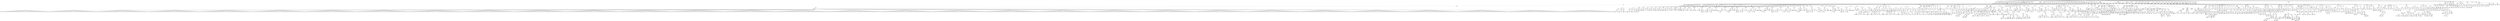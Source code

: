 digraph{
    node [shape=box]
    0 [label="0 Root\l--------"]
    0 -> 2
    2 [label="2 Use Bitmap"]
    2 -> 
    0 [label="0 Root\l--------"]
    0 -> 4
    4 [label="4 Use Draw"]
    4 -> 
    0 [label="0 Root\l--------"]
    0 -> 6
    6 [label="6 Var Declare\l-----------------\lmapa"]
    7 [label ="6 Var : mapa"]
    6 -> 7
    7 [label="7 Integer\l0"]
    0 [label="0 Root\l--------"]
    0 -> 8
    8 [label="8 Constant\l--------"]
    8 -> 9
    9 [label="9 Integer\l31"]
    0 [label="0 Root\l--------"]
    0 -> 10
    10 [label="10 Constant\l--------"]
    10 -> 11
    11 [label="11 Integer\l28"]
    0 [label="0 Root\l--------"]
    0 -> 12
    12 [label="12 Constant\l--------"]
    12 -> 13
    13 [label="13 Integer\l8"]
    0 [label="0 Root\l--------"]
    0 -> 14
    14 [label="14 Constant\l--------"]
    14 -> 15
    15 [label="15 Integer\l0"]
    0 [label="0 Root\l--------"]
    0 -> 16
    16 [label="16 Constant\l--------"]
    16 -> 17
    17 [label="17 Integer\l24"]
    0 [label="0 Root\l--------"]
    0 -> 18
    18 [label="18 Constant\l--------"]
    18 -> 19
    19 [label="19 Integer\l14"]
    0 [label="0 Root\l--------"]
    0 -> 20
    20 [label="20 Constant\l--------"]
    20 -> 21
    21 [label="21 Integer\l17"]
    0 [label="0 Root\l--------"]
    0 -> 22
    22 [label="22 Expression"]
    22 -> 23
    23 [label="23 Function Declare\l-----------------------\lIniMap"]
    23 -> 24
    24 [label="24 Block"]
    24 -> 25
    25 [label="25 Expression"]
    25 -> 27
    27 [label="27 Assign\l-------------\l="]
    27 -> 26
    26 [label="26 Identifier\lmapa"]
    27 -> 58
    58 [label="58 Array"]
    58 -> 30
    30 [label="30 Array"]
    30 -> 29
    29 [label="29 Integer\l0"]
    30 -> 31
    31 [label="31 Integer\l0"]
    30 -> 32
    32 [label="32 Integer\l0"]
    30 -> 33
    33 [label="33 Integer\l0"]
    30 -> 34
    34 [label="34 Integer\l0"]
    30 -> 35
    35 [label="35 Integer\l0"]
    30 -> 36
    36 [label="36 Integer\l0"]
    30 -> 37
    37 [label="37 Integer\l0"]
    30 -> 38
    38 [label="38 Integer\l0"]
    30 -> 39
    39 [label="39 Integer\l0"]
    30 -> 40
    40 [label="40 Integer\l0"]
    30 -> 41
    41 [label="41 Integer\l0"]
    30 -> 42
    42 [label="42 Integer\l0"]
    30 -> 43
    43 [label="43 Integer\l0"]
    30 -> 44
    44 [label="44 Integer\l0"]
    30 -> 45
    45 [label="45 Integer\l0"]
    30 -> 46
    46 [label="46 Integer\l0"]
    30 -> 47
    47 [label="47 Integer\l0"]
    30 -> 48
    48 [label="48 Integer\l0"]
    30 -> 49
    49 [label="49 Integer\l0"]
    30 -> 50
    50 [label="50 Integer\l0"]
    30 -> 51
    51 [label="51 Integer\l0"]
    30 -> 52
    52 [label="52 Integer\l0"]
    30 -> 53
    53 [label="53 Integer\l0"]
    30 -> 54
    54 [label="54 Integer\l0"]
    30 -> 55
    55 [label="55 Integer\l0"]
    30 -> 56
    56 [label="56 Integer\l0"]
    30 -> 57
    57 [label="57 Integer\l0"]
    58 -> 60
    60 [label="60 Array"]
    60 -> 59
    59 [label="59 Integer\l0"]
    60 -> 61
    61 [label="61 Integer\l2"]
    60 -> 62
    62 [label="62 Integer\l2"]
    60 -> 63
    63 [label="63 Integer\l2"]
    60 -> 64
    64 [label="64 Integer\l2"]
    60 -> 65
    65 [label="65 Integer\l2"]
    60 -> 66
    66 [label="66 Integer\l2"]
    60 -> 67
    67 [label="67 Integer\l2"]
    60 -> 68
    68 [label="68 Integer\l2"]
    60 -> 69
    69 [label="69 Integer\l2"]
    60 -> 70
    70 [label="70 Integer\l2"]
    60 -> 71
    71 [label="71 Integer\l2"]
    60 -> 72
    72 [label="72 Integer\l2"]
    60 -> 73
    73 [label="73 Integer\l0"]
    60 -> 74
    74 [label="74 Integer\l0"]
    60 -> 75
    75 [label="75 Integer\l2"]
    60 -> 76
    76 [label="76 Integer\l2"]
    60 -> 77
    77 [label="77 Integer\l2"]
    60 -> 78
    78 [label="78 Integer\l2"]
    60 -> 79
    79 [label="79 Integer\l2"]
    60 -> 80
    80 [label="80 Integer\l2"]
    60 -> 81
    81 [label="81 Integer\l2"]
    60 -> 82
    82 [label="82 Integer\l2"]
    60 -> 83
    83 [label="83 Integer\l2"]
    60 -> 84
    84 [label="84 Integer\l2"]
    60 -> 85
    85 [label="85 Integer\l2"]
    60 -> 86
    86 [label="86 Integer\l2"]
    60 -> 87
    87 [label="87 Integer\l0"]
    58 -> 89
    89 [label="89 Array"]
    89 -> 88
    88 [label="88 Integer\l0"]
    89 -> 90
    90 [label="90 Integer\l2"]
    89 -> 91
    91 [label="91 Integer\l0"]
    89 -> 92
    92 [label="92 Integer\l0"]
    89 -> 93
    93 [label="93 Integer\l0"]
    89 -> 94
    94 [label="94 Integer\l0"]
    89 -> 95
    95 [label="95 Integer\l2"]
    89 -> 96
    96 [label="96 Integer\l0"]
    89 -> 97
    97 [label="97 Integer\l0"]
    89 -> 98
    98 [label="98 Integer\l0"]
    89 -> 99
    99 [label="99 Integer\l0"]
    89 -> 100
    100 [label="100 Integer\l0"]
    89 -> 101
    101 [label="101 Integer\l2"]
    89 -> 102
    102 [label="102 Integer\l0"]
    89 -> 103
    103 [label="103 Integer\l0"]
    89 -> 104
    104 [label="104 Integer\l2"]
    89 -> 105
    105 [label="105 Integer\l0"]
    89 -> 106
    106 [label="106 Integer\l0"]
    89 -> 107
    107 [label="107 Integer\l0"]
    89 -> 108
    108 [label="108 Integer\l0"]
    89 -> 109
    109 [label="109 Integer\l0"]
    89 -> 110
    110 [label="110 Integer\l2"]
    89 -> 111
    111 [label="111 Integer\l0"]
    89 -> 112
    112 [label="112 Integer\l0"]
    89 -> 113
    113 [label="113 Integer\l0"]
    89 -> 114
    114 [label="114 Integer\l0"]
    89 -> 115
    115 [label="115 Integer\l2"]
    89 -> 116
    116 [label="116 Integer\l0"]
    58 -> 118
    118 [label="118 Array"]
    118 -> 117
    117 [label="117 Integer\l0"]
    118 -> 119
    119 [label="119 Integer\l3"]
    118 -> 120
    120 [label="120 Integer\l0"]
    118 -> 121
    121 [label="121 Integer\l0"]
    118 -> 122
    122 [label="122 Integer\l0"]
    118 -> 123
    123 [label="123 Integer\l0"]
    118 -> 124
    124 [label="124 Integer\l2"]
    118 -> 125
    125 [label="125 Integer\l0"]
    118 -> 126
    126 [label="126 Integer\l0"]
    118 -> 127
    127 [label="127 Integer\l0"]
    118 -> 128
    128 [label="128 Integer\l0"]
    118 -> 129
    129 [label="129 Integer\l0"]
    118 -> 130
    130 [label="130 Integer\l2"]
    118 -> 131
    131 [label="131 Integer\l0"]
    118 -> 132
    132 [label="132 Integer\l0"]
    118 -> 133
    133 [label="133 Integer\l2"]
    118 -> 134
    134 [label="134 Integer\l0"]
    118 -> 135
    135 [label="135 Integer\l0"]
    118 -> 136
    136 [label="136 Integer\l0"]
    118 -> 137
    137 [label="137 Integer\l0"]
    118 -> 138
    138 [label="138 Integer\l0"]
    118 -> 139
    139 [label="139 Integer\l2"]
    118 -> 140
    140 [label="140 Integer\l0"]
    118 -> 141
    141 [label="141 Integer\l0"]
    118 -> 142
    142 [label="142 Integer\l0"]
    118 -> 143
    143 [label="143 Integer\l0"]
    118 -> 144
    144 [label="144 Integer\l3"]
    118 -> 145
    145 [label="145 Integer\l0"]
    58 -> 147
    147 [label="147 Array"]
    147 -> 146
    146 [label="146 Integer\l0"]
    147 -> 148
    148 [label="148 Integer\l2"]
    147 -> 149
    149 [label="149 Integer\l0"]
    147 -> 150
    150 [label="150 Integer\l0"]
    147 -> 151
    151 [label="151 Integer\l0"]
    147 -> 152
    152 [label="152 Integer\l0"]
    147 -> 153
    153 [label="153 Integer\l2"]
    147 -> 154
    154 [label="154 Integer\l0"]
    147 -> 155
    155 [label="155 Integer\l0"]
    147 -> 156
    156 [label="156 Integer\l0"]
    147 -> 157
    157 [label="157 Integer\l0"]
    147 -> 158
    158 [label="158 Integer\l0"]
    147 -> 159
    159 [label="159 Integer\l2"]
    147 -> 160
    160 [label="160 Integer\l0"]
    147 -> 161
    161 [label="161 Integer\l0"]
    147 -> 162
    162 [label="162 Integer\l2"]
    147 -> 163
    163 [label="163 Integer\l0"]
    147 -> 164
    164 [label="164 Integer\l0"]
    147 -> 165
    165 [label="165 Integer\l0"]
    147 -> 166
    166 [label="166 Integer\l0"]
    147 -> 167
    167 [label="167 Integer\l0"]
    147 -> 168
    168 [label="168 Integer\l2"]
    147 -> 169
    169 [label="169 Integer\l0"]
    147 -> 170
    170 [label="170 Integer\l0"]
    147 -> 171
    171 [label="171 Integer\l0"]
    147 -> 172
    172 [label="172 Integer\l0"]
    147 -> 173
    173 [label="173 Integer\l2"]
    147 -> 174
    174 [label="174 Integer\l0"]
    58 -> 176
    176 [label="176 Array"]
    176 -> 175
    175 [label="175 Integer\l0"]
    176 -> 177
    177 [label="177 Integer\l2"]
    176 -> 178
    178 [label="178 Integer\l2"]
    176 -> 179
    179 [label="179 Integer\l2"]
    176 -> 180
    180 [label="180 Integer\l2"]
    176 -> 181
    181 [label="181 Integer\l2"]
    176 -> 182
    182 [label="182 Integer\l2"]
    176 -> 183
    183 [label="183 Integer\l2"]
    176 -> 184
    184 [label="184 Integer\l2"]
    176 -> 185
    185 [label="185 Integer\l2"]
    176 -> 186
    186 [label="186 Integer\l2"]
    176 -> 187
    187 [label="187 Integer\l2"]
    176 -> 188
    188 [label="188 Integer\l2"]
    176 -> 189
    189 [label="189 Integer\l2"]
    176 -> 190
    190 [label="190 Integer\l2"]
    176 -> 191
    191 [label="191 Integer\l2"]
    176 -> 192
    192 [label="192 Integer\l2"]
    176 -> 193
    193 [label="193 Integer\l2"]
    176 -> 194
    194 [label="194 Integer\l2"]
    176 -> 195
    195 [label="195 Integer\l2"]
    176 -> 196
    196 [label="196 Integer\l2"]
    176 -> 197
    197 [label="197 Integer\l2"]
    176 -> 198
    198 [label="198 Integer\l2"]
    176 -> 199
    199 [label="199 Integer\l2"]
    176 -> 200
    200 [label="200 Integer\l2"]
    176 -> 201
    201 [label="201 Integer\l2"]
    176 -> 202
    202 [label="202 Integer\l2"]
    176 -> 203
    203 [label="203 Integer\l0"]
    58 -> 205
    205 [label="205 Array"]
    205 -> 204
    204 [label="204 Integer\l0"]
    205 -> 206
    206 [label="206 Integer\l2"]
    205 -> 207
    207 [label="207 Integer\l0"]
    205 -> 208
    208 [label="208 Integer\l0"]
    205 -> 209
    209 [label="209 Integer\l0"]
    205 -> 210
    210 [label="210 Integer\l0"]
    205 -> 211
    211 [label="211 Integer\l2"]
    205 -> 212
    212 [label="212 Integer\l0"]
    205 -> 213
    213 [label="213 Integer\l0"]
    205 -> 214
    214 [label="214 Integer\l2"]
    205 -> 215
    215 [label="215 Integer\l0"]
    205 -> 216
    216 [label="216 Integer\l0"]
    205 -> 217
    217 [label="217 Integer\l0"]
    205 -> 218
    218 [label="218 Integer\l0"]
    205 -> 219
    219 [label="219 Integer\l0"]
    205 -> 220
    220 [label="220 Integer\l0"]
    205 -> 221
    221 [label="221 Integer\l0"]
    205 -> 222
    222 [label="222 Integer\l0"]
    205 -> 223
    223 [label="223 Integer\l2"]
    205 -> 224
    224 [label="224 Integer\l0"]
    205 -> 225
    225 [label="225 Integer\l0"]
    205 -> 226
    226 [label="226 Integer\l2"]
    205 -> 227
    227 [label="227 Integer\l0"]
    205 -> 228
    228 [label="228 Integer\l0"]
    205 -> 229
    229 [label="229 Integer\l0"]
    205 -> 230
    230 [label="230 Integer\l0"]
    205 -> 231
    231 [label="231 Integer\l2"]
    205 -> 232
    232 [label="232 Integer\l0"]
    58 -> 234
    234 [label="234 Array"]
    234 -> 233
    233 [label="233 Integer\l0"]
    234 -> 235
    235 [label="235 Integer\l2"]
    234 -> 236
    236 [label="236 Integer\l0"]
    234 -> 237
    237 [label="237 Integer\l0"]
    234 -> 238
    238 [label="238 Integer\l0"]
    234 -> 239
    239 [label="239 Integer\l0"]
    234 -> 240
    240 [label="240 Integer\l2"]
    234 -> 241
    241 [label="241 Integer\l0"]
    234 -> 242
    242 [label="242 Integer\l0"]
    234 -> 243
    243 [label="243 Integer\l2"]
    234 -> 244
    244 [label="244 Integer\l0"]
    234 -> 245
    245 [label="245 Integer\l0"]
    234 -> 246
    246 [label="246 Integer\l0"]
    234 -> 247
    247 [label="247 Integer\l0"]
    234 -> 248
    248 [label="248 Integer\l0"]
    234 -> 249
    249 [label="249 Integer\l0"]
    234 -> 250
    250 [label="250 Integer\l0"]
    234 -> 251
    251 [label="251 Integer\l0"]
    234 -> 252
    252 [label="252 Integer\l2"]
    234 -> 253
    253 [label="253 Integer\l0"]
    234 -> 254
    254 [label="254 Integer\l0"]
    234 -> 255
    255 [label="255 Integer\l2"]
    234 -> 256
    256 [label="256 Integer\l0"]
    234 -> 257
    257 [label="257 Integer\l0"]
    234 -> 258
    258 [label="258 Integer\l0"]
    234 -> 259
    259 [label="259 Integer\l0"]
    234 -> 260
    260 [label="260 Integer\l2"]
    234 -> 261
    261 [label="261 Integer\l0"]
    58 -> 263
    263 [label="263 Array"]
    263 -> 262
    262 [label="262 Integer\l0"]
    263 -> 264
    264 [label="264 Integer\l2"]
    263 -> 265
    265 [label="265 Integer\l2"]
    263 -> 266
    266 [label="266 Integer\l2"]
    263 -> 267
    267 [label="267 Integer\l2"]
    263 -> 268
    268 [label="268 Integer\l2"]
    263 -> 269
    269 [label="269 Integer\l2"]
    263 -> 270
    270 [label="270 Integer\l0"]
    263 -> 271
    271 [label="271 Integer\l0"]
    263 -> 272
    272 [label="272 Integer\l2"]
    263 -> 273
    273 [label="273 Integer\l2"]
    263 -> 274
    274 [label="274 Integer\l2"]
    263 -> 275
    275 [label="275 Integer\l2"]
    263 -> 276
    276 [label="276 Integer\l0"]
    263 -> 277
    277 [label="277 Integer\l0"]
    263 -> 278
    278 [label="278 Integer\l2"]
    263 -> 279
    279 [label="279 Integer\l2"]
    263 -> 280
    280 [label="280 Integer\l2"]
    263 -> 281
    281 [label="281 Integer\l2"]
    263 -> 282
    282 [label="282 Integer\l0"]
    263 -> 283
    283 [label="283 Integer\l0"]
    263 -> 284
    284 [label="284 Integer\l2"]
    263 -> 285
    285 [label="285 Integer\l2"]
    263 -> 286
    286 [label="286 Integer\l2"]
    263 -> 287
    287 [label="287 Integer\l2"]
    263 -> 288
    288 [label="288 Integer\l2"]
    263 -> 289
    289 [label="289 Integer\l2"]
    263 -> 290
    290 [label="290 Integer\l0"]
    58 -> 292
    292 [label="292 Array"]
    292 -> 291
    291 [label="291 Integer\l0"]
    292 -> 293
    293 [label="293 Integer\l0"]
    292 -> 294
    294 [label="294 Integer\l0"]
    292 -> 295
    295 [label="295 Integer\l0"]
    292 -> 296
    296 [label="296 Integer\l0"]
    292 -> 297
    297 [label="297 Integer\l0"]
    292 -> 298
    298 [label="298 Integer\l2"]
    292 -> 299
    299 [label="299 Integer\l0"]
    292 -> 300
    300 [label="300 Integer\l0"]
    292 -> 301
    301 [label="301 Integer\l0"]
    292 -> 302
    302 [label="302 Integer\l0"]
    292 -> 303
    303 [label="303 Integer\l0"]
    292 -> 304
    304 [label="304 Integer\l1"]
    292 -> 305
    305 [label="305 Integer\l0"]
    292 -> 306
    306 [label="306 Integer\l0"]
    292 -> 307
    307 [label="307 Integer\l1"]
    292 -> 308
    308 [label="308 Integer\l0"]
    292 -> 309
    309 [label="309 Integer\l0"]
    292 -> 310
    310 [label="310 Integer\l0"]
    292 -> 311
    311 [label="311 Integer\l0"]
    292 -> 312
    312 [label="312 Integer\l0"]
    292 -> 313
    313 [label="313 Integer\l2"]
    292 -> 314
    314 [label="314 Integer\l0"]
    292 -> 315
    315 [label="315 Integer\l0"]
    292 -> 316
    316 [label="316 Integer\l0"]
    292 -> 317
    317 [label="317 Integer\l0"]
    292 -> 318
    318 [label="318 Integer\l0"]
    292 -> 319
    319 [label="319 Integer\l0"]
    58 -> 321
    321 [label="321 Array"]
    321 -> 320
    320 [label="320 Integer\l0"]
    321 -> 322
    322 [label="322 Integer\l0"]
    321 -> 323
    323 [label="323 Integer\l0"]
    321 -> 324
    324 [label="324 Integer\l0"]
    321 -> 325
    325 [label="325 Integer\l0"]
    321 -> 326
    326 [label="326 Integer\l0"]
    321 -> 327
    327 [label="327 Integer\l2"]
    321 -> 328
    328 [label="328 Integer\l0"]
    321 -> 329
    329 [label="329 Integer\l0"]
    321 -> 330
    330 [label="330 Integer\l0"]
    321 -> 331
    331 [label="331 Integer\l0"]
    321 -> 332
    332 [label="332 Integer\l0"]
    321 -> 333
    333 [label="333 Integer\l1"]
    321 -> 334
    334 [label="334 Integer\l0"]
    321 -> 335
    335 [label="335 Integer\l0"]
    321 -> 336
    336 [label="336 Integer\l1"]
    321 -> 337
    337 [label="337 Integer\l0"]
    321 -> 338
    338 [label="338 Integer\l0"]
    321 -> 339
    339 [label="339 Integer\l0"]
    321 -> 340
    340 [label="340 Integer\l0"]
    321 -> 341
    341 [label="341 Integer\l0"]
    321 -> 342
    342 [label="342 Integer\l2"]
    321 -> 343
    343 [label="343 Integer\l0"]
    321 -> 344
    344 [label="344 Integer\l0"]
    321 -> 345
    345 [label="345 Integer\l0"]
    321 -> 346
    346 [label="346 Integer\l0"]
    321 -> 347
    347 [label="347 Integer\l0"]
    321 -> 348
    348 [label="348 Integer\l0"]
    58 -> 350
    350 [label="350 Array"]
    350 -> 349
    349 [label="349 Integer\l0"]
    350 -> 351
    351 [label="351 Integer\l0"]
    350 -> 352
    352 [label="352 Integer\l0"]
    350 -> 353
    353 [label="353 Integer\l0"]
    350 -> 354
    354 [label="354 Integer\l0"]
    350 -> 355
    355 [label="355 Integer\l0"]
    350 -> 356
    356 [label="356 Integer\l2"]
    350 -> 357
    357 [label="357 Integer\l0"]
    350 -> 358
    358 [label="358 Integer\l0"]
    350 -> 359
    359 [label="359 Integer\l1"]
    350 -> 360
    360 [label="360 Integer\l1"]
    350 -> 361
    361 [label="361 Integer\l1"]
    350 -> 362
    362 [label="362 Integer\l1"]
    350 -> 363
    363 [label="363 Integer\l1"]
    350 -> 364
    364 [label="364 Integer\l1"]
    350 -> 365
    365 [label="365 Integer\l1"]
    350 -> 366
    366 [label="366 Integer\l1"]
    350 -> 367
    367 [label="367 Integer\l1"]
    350 -> 368
    368 [label="368 Integer\l1"]
    350 -> 369
    369 [label="369 Integer\l0"]
    350 -> 370
    370 [label="370 Integer\l0"]
    350 -> 371
    371 [label="371 Integer\l2"]
    350 -> 372
    372 [label="372 Integer\l0"]
    350 -> 373
    373 [label="373 Integer\l0"]
    350 -> 374
    374 [label="374 Integer\l0"]
    350 -> 375
    375 [label="375 Integer\l0"]
    350 -> 376
    376 [label="376 Integer\l0"]
    350 -> 377
    377 [label="377 Integer\l0"]
    58 -> 379
    379 [label="379 Array"]
    379 -> 378
    378 [label="378 Integer\l0"]
    379 -> 380
    380 [label="380 Integer\l0"]
    379 -> 381
    381 [label="381 Integer\l0"]
    379 -> 382
    382 [label="382 Integer\l0"]
    379 -> 383
    383 [label="383 Integer\l0"]
    379 -> 384
    384 [label="384 Integer\l0"]
    379 -> 385
    385 [label="385 Integer\l2"]
    379 -> 386
    386 [label="386 Integer\l0"]
    379 -> 387
    387 [label="387 Integer\l0"]
    379 -> 388
    388 [label="388 Integer\l1"]
    379 -> 389
    389 [label="389 Integer\l0"]
    379 -> 390
    390 [label="390 Integer\l0"]
    379 -> 391
    391 [label="391 Integer\l0"]
    379 -> 392
    392 [label="392 Integer\l4"]
    379 -> 393
    393 [label="393 Integer\l4"]
    379 -> 394
    394 [label="394 Integer\l0"]
    379 -> 395
    395 [label="395 Integer\l0"]
    379 -> 396
    396 [label="396 Integer\l0"]
    379 -> 397
    397 [label="397 Integer\l1"]
    379 -> 398
    398 [label="398 Integer\l0"]
    379 -> 399
    399 [label="399 Integer\l0"]
    379 -> 400
    400 [label="400 Integer\l2"]
    379 -> 401
    401 [label="401 Integer\l0"]
    379 -> 402
    402 [label="402 Integer\l0"]
    379 -> 403
    403 [label="403 Integer\l0"]
    379 -> 404
    404 [label="404 Integer\l0"]
    379 -> 405
    405 [label="405 Integer\l0"]
    379 -> 406
    406 [label="406 Integer\l0"]
    58 -> 408
    408 [label="408 Array"]
    408 -> 407
    407 [label="407 Integer\l0"]
    408 -> 409
    409 [label="409 Integer\l0"]
    408 -> 410
    410 [label="410 Integer\l0"]
    408 -> 411
    411 [label="411 Integer\l0"]
    408 -> 412
    412 [label="412 Integer\l0"]
    408 -> 413
    413 [label="413 Integer\l0"]
    408 -> 414
    414 [label="414 Integer\l2"]
    408 -> 415
    415 [label="415 Integer\l0"]
    408 -> 416
    416 [label="416 Integer\l0"]
    408 -> 417
    417 [label="417 Integer\l1"]
    408 -> 418
    418 [label="418 Integer\l0"]
    408 -> 419
    419 [label="419 Integer\l4"]
    408 -> 420
    420 [label="420 Integer\l4"]
    408 -> 421
    421 [label="421 Integer\l4"]
    408 -> 422
    422 [label="422 Integer\l4"]
    408 -> 423
    423 [label="423 Integer\l4"]
    408 -> 424
    424 [label="424 Integer\l4"]
    408 -> 425
    425 [label="425 Integer\l0"]
    408 -> 426
    426 [label="426 Integer\l1"]
    408 -> 427
    427 [label="427 Integer\l0"]
    408 -> 428
    428 [label="428 Integer\l0"]
    408 -> 429
    429 [label="429 Integer\l2"]
    408 -> 430
    430 [label="430 Integer\l0"]
    408 -> 431
    431 [label="431 Integer\l0"]
    408 -> 432
    432 [label="432 Integer\l0"]
    408 -> 433
    433 [label="433 Integer\l0"]
    408 -> 434
    434 [label="434 Integer\l0"]
    408 -> 435
    435 [label="435 Integer\l0"]
    58 -> 437
    437 [label="437 Array"]
    437 -> 436
    436 [label="436 Integer\l1"]
    437 -> 438
    438 [label="438 Integer\l1"]
    437 -> 439
    439 [label="439 Integer\l1"]
    437 -> 440
    440 [label="440 Integer\l1"]
    437 -> 441
    441 [label="441 Integer\l1"]
    437 -> 442
    442 [label="442 Integer\l1"]
    437 -> 443
    443 [label="443 Integer\l2"]
    437 -> 444
    444 [label="444 Integer\l0"]
    437 -> 445
    445 [label="445 Integer\l0"]
    437 -> 446
    446 [label="446 Integer\l1"]
    437 -> 447
    447 [label="447 Integer\l0"]
    437 -> 448
    448 [label="448 Integer\l4"]
    437 -> 449
    449 [label="449 Integer\l4"]
    437 -> 450
    450 [label="450 Integer\l4"]
    437 -> 451
    451 [label="451 Integer\l4"]
    437 -> 452
    452 [label="452 Integer\l4"]
    437 -> 453
    453 [label="453 Integer\l4"]
    437 -> 454
    454 [label="454 Integer\l0"]
    437 -> 455
    455 [label="455 Integer\l1"]
    437 -> 456
    456 [label="456 Integer\l0"]
    437 -> 457
    457 [label="457 Integer\l0"]
    437 -> 458
    458 [label="458 Integer\l2"]
    437 -> 459
    459 [label="459 Integer\l1"]
    437 -> 460
    460 [label="460 Integer\l1"]
    437 -> 461
    461 [label="461 Integer\l1"]
    437 -> 462
    462 [label="462 Integer\l1"]
    437 -> 463
    463 [label="463 Integer\l1"]
    437 -> 464
    464 [label="464 Integer\l1"]
    58 -> 466
    466 [label="466 Array"]
    466 -> 465
    465 [label="465 Integer\l0"]
    466 -> 467
    467 [label="467 Integer\l0"]
    466 -> 468
    468 [label="468 Integer\l0"]
    466 -> 469
    469 [label="469 Integer\l0"]
    466 -> 470
    470 [label="470 Integer\l0"]
    466 -> 471
    471 [label="471 Integer\l0"]
    466 -> 472
    472 [label="472 Integer\l2"]
    466 -> 473
    473 [label="473 Integer\l0"]
    466 -> 474
    474 [label="474 Integer\l0"]
    466 -> 475
    475 [label="475 Integer\l1"]
    466 -> 476
    476 [label="476 Integer\l0"]
    466 -> 477
    477 [label="477 Integer\l4"]
    466 -> 478
    478 [label="478 Integer\l4"]
    466 -> 479
    479 [label="479 Integer\l4"]
    466 -> 480
    480 [label="480 Integer\l4"]
    466 -> 481
    481 [label="481 Integer\l4"]
    466 -> 482
    482 [label="482 Integer\l4"]
    466 -> 483
    483 [label="483 Integer\l0"]
    466 -> 484
    484 [label="484 Integer\l1"]
    466 -> 485
    485 [label="485 Integer\l0"]
    466 -> 486
    486 [label="486 Integer\l0"]
    466 -> 487
    487 [label="487 Integer\l2"]
    466 -> 488
    488 [label="488 Integer\l0"]
    466 -> 489
    489 [label="489 Integer\l0"]
    466 -> 490
    490 [label="490 Integer\l0"]
    466 -> 491
    491 [label="491 Integer\l0"]
    466 -> 492
    492 [label="492 Integer\l0"]
    466 -> 493
    493 [label="493 Integer\l0"]
    58 -> 495
    495 [label="495 Array"]
    495 -> 494
    494 [label="494 Integer\l0"]
    495 -> 496
    496 [label="496 Integer\l0"]
    495 -> 497
    497 [label="497 Integer\l0"]
    495 -> 498
    498 [label="498 Integer\l0"]
    495 -> 499
    499 [label="499 Integer\l0"]
    495 -> 500
    500 [label="500 Integer\l0"]
    495 -> 501
    501 [label="501 Integer\l2"]
    495 -> 502
    502 [label="502 Integer\l0"]
    495 -> 503
    503 [label="503 Integer\l0"]
    495 -> 504
    504 [label="504 Integer\l1"]
    495 -> 505
    505 [label="505 Integer\l0"]
    495 -> 506
    506 [label="506 Integer\l0"]
    495 -> 507
    507 [label="507 Integer\l0"]
    495 -> 508
    508 [label="508 Integer\l0"]
    495 -> 509
    509 [label="509 Integer\l0"]
    495 -> 510
    510 [label="510 Integer\l0"]
    495 -> 511
    511 [label="511 Integer\l0"]
    495 -> 512
    512 [label="512 Integer\l0"]
    495 -> 513
    513 [label="513 Integer\l1"]
    495 -> 514
    514 [label="514 Integer\l0"]
    495 -> 515
    515 [label="515 Integer\l0"]
    495 -> 516
    516 [label="516 Integer\l2"]
    495 -> 517
    517 [label="517 Integer\l0"]
    495 -> 518
    518 [label="518 Integer\l0"]
    495 -> 519
    519 [label="519 Integer\l0"]
    495 -> 520
    520 [label="520 Integer\l0"]
    495 -> 521
    521 [label="521 Integer\l0"]
    495 -> 522
    522 [label="522 Integer\l0"]
    58 -> 524
    524 [label="524 Array"]
    524 -> 523
    523 [label="523 Integer\l0"]
    524 -> 525
    525 [label="525 Integer\l0"]
    524 -> 526
    526 [label="526 Integer\l0"]
    524 -> 527
    527 [label="527 Integer\l0"]
    524 -> 528
    528 [label="528 Integer\l0"]
    524 -> 529
    529 [label="529 Integer\l0"]
    524 -> 530
    530 [label="530 Integer\l2"]
    524 -> 531
    531 [label="531 Integer\l0"]
    524 -> 532
    532 [label="532 Integer\l0"]
    524 -> 533
    533 [label="533 Integer\l1"]
    524 -> 534
    534 [label="534 Integer\l1"]
    524 -> 535
    535 [label="535 Integer\l1"]
    524 -> 536
    536 [label="536 Integer\l1"]
    524 -> 537
    537 [label="537 Integer\l5"]
    524 -> 538
    538 [label="538 Integer\l1"]
    524 -> 539
    539 [label="539 Integer\l1"]
    524 -> 540
    540 [label="540 Integer\l1"]
    524 -> 541
    541 [label="541 Integer\l1"]
    524 -> 542
    542 [label="542 Integer\l1"]
    524 -> 543
    543 [label="543 Integer\l0"]
    524 -> 544
    544 [label="544 Integer\l0"]
    524 -> 545
    545 [label="545 Integer\l2"]
    524 -> 546
    546 [label="546 Integer\l0"]
    524 -> 547
    547 [label="547 Integer\l0"]
    524 -> 548
    548 [label="548 Integer\l0"]
    524 -> 549
    549 [label="549 Integer\l0"]
    524 -> 550
    550 [label="550 Integer\l0"]
    524 -> 551
    551 [label="551 Integer\l0"]
    58 -> 553
    553 [label="553 Array"]
    553 -> 552
    552 [label="552 Integer\l0"]
    553 -> 554
    554 [label="554 Integer\l0"]
    553 -> 555
    555 [label="555 Integer\l0"]
    553 -> 556
    556 [label="556 Integer\l0"]
    553 -> 557
    557 [label="557 Integer\l0"]
    553 -> 558
    558 [label="558 Integer\l0"]
    553 -> 559
    559 [label="559 Integer\l2"]
    553 -> 560
    560 [label="560 Integer\l0"]
    553 -> 561
    561 [label="561 Integer\l0"]
    553 -> 562
    562 [label="562 Integer\l1"]
    553 -> 563
    563 [label="563 Integer\l0"]
    553 -> 564
    564 [label="564 Integer\l0"]
    553 -> 565
    565 [label="565 Integer\l0"]
    553 -> 566
    566 [label="566 Integer\l0"]
    553 -> 567
    567 [label="567 Integer\l0"]
    553 -> 568
    568 [label="568 Integer\l0"]
    553 -> 569
    569 [label="569 Integer\l0"]
    553 -> 570
    570 [label="570 Integer\l0"]
    553 -> 571
    571 [label="571 Integer\l1"]
    553 -> 572
    572 [label="572 Integer\l0"]
    553 -> 573
    573 [label="573 Integer\l0"]
    553 -> 574
    574 [label="574 Integer\l2"]
    553 -> 575
    575 [label="575 Integer\l0"]
    553 -> 576
    576 [label="576 Integer\l0"]
    553 -> 577
    577 [label="577 Integer\l0"]
    553 -> 578
    578 [label="578 Integer\l0"]
    553 -> 579
    579 [label="579 Integer\l0"]
    553 -> 580
    580 [label="580 Integer\l0"]
    58 -> 582
    582 [label="582 Array"]
    582 -> 581
    581 [label="581 Integer\l0"]
    582 -> 583
    583 [label="583 Integer\l0"]
    582 -> 584
    584 [label="584 Integer\l0"]
    582 -> 585
    585 [label="585 Integer\l0"]
    582 -> 586
    586 [label="586 Integer\l0"]
    582 -> 587
    587 [label="587 Integer\l0"]
    582 -> 588
    588 [label="588 Integer\l2"]
    582 -> 589
    589 [label="589 Integer\l0"]
    582 -> 590
    590 [label="590 Integer\l0"]
    582 -> 591
    591 [label="591 Integer\l1"]
    582 -> 592
    592 [label="592 Integer\l0"]
    582 -> 593
    593 [label="593 Integer\l0"]
    582 -> 594
    594 [label="594 Integer\l0"]
    582 -> 595
    595 [label="595 Integer\l0"]
    582 -> 596
    596 [label="596 Integer\l0"]
    582 -> 597
    597 [label="597 Integer\l0"]
    582 -> 598
    598 [label="598 Integer\l0"]
    582 -> 599
    599 [label="599 Integer\l0"]
    582 -> 600
    600 [label="600 Integer\l1"]
    582 -> 601
    601 [label="601 Integer\l0"]
    582 -> 602
    602 [label="602 Integer\l0"]
    582 -> 603
    603 [label="603 Integer\l2"]
    582 -> 604
    604 [label="604 Integer\l0"]
    582 -> 605
    605 [label="605 Integer\l0"]
    582 -> 606
    606 [label="606 Integer\l0"]
    582 -> 607
    607 [label="607 Integer\l0"]
    582 -> 608
    608 [label="608 Integer\l0"]
    582 -> 609
    609 [label="609 Integer\l0"]
    58 -> 611
    611 [label="611 Array"]
    611 -> 610
    610 [label="610 Integer\l0"]
    611 -> 612
    612 [label="612 Integer\l2"]
    611 -> 613
    613 [label="613 Integer\l2"]
    611 -> 614
    614 [label="614 Integer\l2"]
    611 -> 615
    615 [label="615 Integer\l2"]
    611 -> 616
    616 [label="616 Integer\l2"]
    611 -> 617
    617 [label="617 Integer\l2"]
    611 -> 618
    618 [label="618 Integer\l2"]
    611 -> 619
    619 [label="619 Integer\l2"]
    611 -> 620
    620 [label="620 Integer\l2"]
    611 -> 621
    621 [label="621 Integer\l2"]
    611 -> 622
    622 [label="622 Integer\l2"]
    611 -> 623
    623 [label="623 Integer\l2"]
    611 -> 624
    624 [label="624 Integer\l0"]
    611 -> 625
    625 [label="625 Integer\l0"]
    611 -> 626
    626 [label="626 Integer\l2"]
    611 -> 627
    627 [label="627 Integer\l2"]
    611 -> 628
    628 [label="628 Integer\l2"]
    611 -> 629
    629 [label="629 Integer\l2"]
    611 -> 630
    630 [label="630 Integer\l2"]
    611 -> 631
    631 [label="631 Integer\l2"]
    611 -> 632
    632 [label="632 Integer\l2"]
    611 -> 633
    633 [label="633 Integer\l2"]
    611 -> 634
    634 [label="634 Integer\l2"]
    611 -> 635
    635 [label="635 Integer\l2"]
    611 -> 636
    636 [label="636 Integer\l2"]
    611 -> 637
    637 [label="637 Integer\l2"]
    611 -> 638
    638 [label="638 Integer\l0"]
    58 -> 640
    640 [label="640 Array"]
    640 -> 639
    639 [label="639 Integer\l0"]
    640 -> 641
    641 [label="641 Integer\l2"]
    640 -> 642
    642 [label="642 Integer\l0"]
    640 -> 643
    643 [label="643 Integer\l0"]
    640 -> 644
    644 [label="644 Integer\l0"]
    640 -> 645
    645 [label="645 Integer\l0"]
    640 -> 646
    646 [label="646 Integer\l2"]
    640 -> 647
    647 [label="647 Integer\l0"]
    640 -> 648
    648 [label="648 Integer\l0"]
    640 -> 649
    649 [label="649 Integer\l0"]
    640 -> 650
    650 [label="650 Integer\l0"]
    640 -> 651
    651 [label="651 Integer\l0"]
    640 -> 652
    652 [label="652 Integer\l2"]
    640 -> 653
    653 [label="653 Integer\l0"]
    640 -> 654
    654 [label="654 Integer\l0"]
    640 -> 655
    655 [label="655 Integer\l2"]
    640 -> 656
    656 [label="656 Integer\l0"]
    640 -> 657
    657 [label="657 Integer\l0"]
    640 -> 658
    658 [label="658 Integer\l0"]
    640 -> 659
    659 [label="659 Integer\l0"]
    640 -> 660
    660 [label="660 Integer\l0"]
    640 -> 661
    661 [label="661 Integer\l2"]
    640 -> 662
    662 [label="662 Integer\l0"]
    640 -> 663
    663 [label="663 Integer\l0"]
    640 -> 664
    664 [label="664 Integer\l0"]
    640 -> 665
    665 [label="665 Integer\l0"]
    640 -> 666
    666 [label="666 Integer\l2"]
    640 -> 667
    667 [label="667 Integer\l0"]
    58 -> 669
    669 [label="669 Array"]
    669 -> 668
    668 [label="668 Integer\l0"]
    669 -> 670
    670 [label="670 Integer\l2"]
    669 -> 671
    671 [label="671 Integer\l0"]
    669 -> 672
    672 [label="672 Integer\l0"]
    669 -> 673
    673 [label="673 Integer\l0"]
    669 -> 674
    674 [label="674 Integer\l0"]
    669 -> 675
    675 [label="675 Integer\l2"]
    669 -> 676
    676 [label="676 Integer\l0"]
    669 -> 677
    677 [label="677 Integer\l0"]
    669 -> 678
    678 [label="678 Integer\l0"]
    669 -> 679
    679 [label="679 Integer\l0"]
    669 -> 680
    680 [label="680 Integer\l0"]
    669 -> 681
    681 [label="681 Integer\l2"]
    669 -> 682
    682 [label="682 Integer\l0"]
    669 -> 683
    683 [label="683 Integer\l0"]
    669 -> 684
    684 [label="684 Integer\l2"]
    669 -> 685
    685 [label="685 Integer\l0"]
    669 -> 686
    686 [label="686 Integer\l0"]
    669 -> 687
    687 [label="687 Integer\l0"]
    669 -> 688
    688 [label="688 Integer\l0"]
    669 -> 689
    689 [label="689 Integer\l0"]
    669 -> 690
    690 [label="690 Integer\l2"]
    669 -> 691
    691 [label="691 Integer\l0"]
    669 -> 692
    692 [label="692 Integer\l0"]
    669 -> 693
    693 [label="693 Integer\l0"]
    669 -> 694
    694 [label="694 Integer\l0"]
    669 -> 695
    695 [label="695 Integer\l2"]
    669 -> 696
    696 [label="696 Integer\l0"]
    58 -> 698
    698 [label="698 Array"]
    698 -> 697
    697 [label="697 Integer\l0"]
    698 -> 699
    699 [label="699 Integer\l3"]
    698 -> 700
    700 [label="700 Integer\l2"]
    698 -> 701
    701 [label="701 Integer\l2"]
    698 -> 702
    702 [label="702 Integer\l0"]
    698 -> 703
    703 [label="703 Integer\l0"]
    698 -> 704
    704 [label="704 Integer\l2"]
    698 -> 705
    705 [label="705 Integer\l2"]
    698 -> 706
    706 [label="706 Integer\l2"]
    698 -> 707
    707 [label="707 Integer\l2"]
    698 -> 708
    708 [label="708 Integer\l2"]
    698 -> 709
    709 [label="709 Integer\l2"]
    698 -> 710
    710 [label="710 Integer\l2"]
    698 -> 711
    711 [label="711 Integer\l1"]
    698 -> 712
    712 [label="712 Integer\l1"]
    698 -> 713
    713 [label="713 Integer\l2"]
    698 -> 714
    714 [label="714 Integer\l2"]
    698 -> 715
    715 [label="715 Integer\l2"]
    698 -> 716
    716 [label="716 Integer\l2"]
    698 -> 717
    717 [label="717 Integer\l2"]
    698 -> 718
    718 [label="718 Integer\l2"]
    698 -> 719
    719 [label="719 Integer\l2"]
    698 -> 720
    720 [label="720 Integer\l0"]
    698 -> 721
    721 [label="721 Integer\l0"]
    698 -> 722
    722 [label="722 Integer\l2"]
    698 -> 723
    723 [label="723 Integer\l2"]
    698 -> 724
    724 [label="724 Integer\l3"]
    698 -> 725
    725 [label="725 Integer\l0"]
    58 -> 727
    727 [label="727 Array"]
    727 -> 726
    726 [label="726 Integer\l0"]
    727 -> 728
    728 [label="728 Integer\l0"]
    727 -> 729
    729 [label="729 Integer\l0"]
    727 -> 730
    730 [label="730 Integer\l2"]
    727 -> 731
    731 [label="731 Integer\l0"]
    727 -> 732
    732 [label="732 Integer\l0"]
    727 -> 733
    733 [label="733 Integer\l2"]
    727 -> 734
    734 [label="734 Integer\l0"]
    727 -> 735
    735 [label="735 Integer\l0"]
    727 -> 736
    736 [label="736 Integer\l2"]
    727 -> 737
    737 [label="737 Integer\l0"]
    727 -> 738
    738 [label="738 Integer\l0"]
    727 -> 739
    739 [label="739 Integer\l0"]
    727 -> 740
    740 [label="740 Integer\l0"]
    727 -> 741
    741 [label="741 Integer\l0"]
    727 -> 742
    742 [label="742 Integer\l0"]
    727 -> 743
    743 [label="743 Integer\l0"]
    727 -> 744
    744 [label="744 Integer\l0"]
    727 -> 745
    745 [label="745 Integer\l2"]
    727 -> 746
    746 [label="746 Integer\l0"]
    727 -> 747
    747 [label="747 Integer\l0"]
    727 -> 748
    748 [label="748 Integer\l2"]
    727 -> 749
    749 [label="749 Integer\l0"]
    727 -> 750
    750 [label="750 Integer\l0"]
    727 -> 751
    751 [label="751 Integer\l2"]
    727 -> 752
    752 [label="752 Integer\l0"]
    727 -> 753
    753 [label="753 Integer\l0"]
    727 -> 754
    754 [label="754 Integer\l0"]
    58 -> 756
    756 [label="756 Array"]
    756 -> 755
    755 [label="755 Integer\l0"]
    756 -> 757
    757 [label="757 Integer\l0"]
    756 -> 758
    758 [label="758 Integer\l0"]
    756 -> 759
    759 [label="759 Integer\l2"]
    756 -> 760
    760 [label="760 Integer\l0"]
    756 -> 761
    761 [label="761 Integer\l0"]
    756 -> 762
    762 [label="762 Integer\l2"]
    756 -> 763
    763 [label="763 Integer\l0"]
    756 -> 764
    764 [label="764 Integer\l0"]
    756 -> 765
    765 [label="765 Integer\l2"]
    756 -> 766
    766 [label="766 Integer\l0"]
    756 -> 767
    767 [label="767 Integer\l0"]
    756 -> 768
    768 [label="768 Integer\l0"]
    756 -> 769
    769 [label="769 Integer\l0"]
    756 -> 770
    770 [label="770 Integer\l0"]
    756 -> 771
    771 [label="771 Integer\l0"]
    756 -> 772
    772 [label="772 Integer\l0"]
    756 -> 773
    773 [label="773 Integer\l0"]
    756 -> 774
    774 [label="774 Integer\l2"]
    756 -> 775
    775 [label="775 Integer\l0"]
    756 -> 776
    776 [label="776 Integer\l0"]
    756 -> 777
    777 [label="777 Integer\l2"]
    756 -> 778
    778 [label="778 Integer\l0"]
    756 -> 779
    779 [label="779 Integer\l0"]
    756 -> 780
    780 [label="780 Integer\l2"]
    756 -> 781
    781 [label="781 Integer\l0"]
    756 -> 782
    782 [label="782 Integer\l0"]
    756 -> 783
    783 [label="783 Integer\l0"]
    58 -> 785
    785 [label="785 Array"]
    785 -> 784
    784 [label="784 Integer\l0"]
    785 -> 786
    786 [label="786 Integer\l2"]
    785 -> 787
    787 [label="787 Integer\l2"]
    785 -> 788
    788 [label="788 Integer\l2"]
    785 -> 789
    789 [label="789 Integer\l2"]
    785 -> 790
    790 [label="790 Integer\l2"]
    785 -> 791
    791 [label="791 Integer\l2"]
    785 -> 792
    792 [label="792 Integer\l0"]
    785 -> 793
    793 [label="793 Integer\l0"]
    785 -> 794
    794 [label="794 Integer\l2"]
    785 -> 795
    795 [label="795 Integer\l2"]
    785 -> 796
    796 [label="796 Integer\l2"]
    785 -> 797
    797 [label="797 Integer\l2"]
    785 -> 798
    798 [label="798 Integer\l0"]
    785 -> 799
    799 [label="799 Integer\l0"]
    785 -> 800
    800 [label="800 Integer\l2"]
    785 -> 801
    801 [label="801 Integer\l2"]
    785 -> 802
    802 [label="802 Integer\l2"]
    785 -> 803
    803 [label="803 Integer\l2"]
    785 -> 804
    804 [label="804 Integer\l0"]
    785 -> 805
    805 [label="805 Integer\l0"]
    785 -> 806
    806 [label="806 Integer\l2"]
    785 -> 807
    807 [label="807 Integer\l2"]
    785 -> 808
    808 [label="808 Integer\l2"]
    785 -> 809
    809 [label="809 Integer\l2"]
    785 -> 810
    810 [label="810 Integer\l2"]
    785 -> 811
    811 [label="811 Integer\l2"]
    785 -> 812
    812 [label="812 Integer\l0"]
    58 -> 814
    814 [label="814 Array"]
    814 -> 813
    813 [label="813 Integer\l0"]
    814 -> 815
    815 [label="815 Integer\l2"]
    814 -> 816
    816 [label="816 Integer\l0"]
    814 -> 817
    817 [label="817 Integer\l0"]
    814 -> 818
    818 [label="818 Integer\l0"]
    814 -> 819
    819 [label="819 Integer\l0"]
    814 -> 820
    820 [label="820 Integer\l0"]
    814 -> 821
    821 [label="821 Integer\l0"]
    814 -> 822
    822 [label="822 Integer\l0"]
    814 -> 823
    823 [label="823 Integer\l0"]
    814 -> 824
    824 [label="824 Integer\l0"]
    814 -> 825
    825 [label="825 Integer\l0"]
    814 -> 826
    826 [label="826 Integer\l2"]
    814 -> 827
    827 [label="827 Integer\l0"]
    814 -> 828
    828 [label="828 Integer\l0"]
    814 -> 829
    829 [label="829 Integer\l2"]
    814 -> 830
    830 [label="830 Integer\l0"]
    814 -> 831
    831 [label="831 Integer\l0"]
    814 -> 832
    832 [label="832 Integer\l0"]
    814 -> 833
    833 [label="833 Integer\l0"]
    814 -> 834
    834 [label="834 Integer\l0"]
    814 -> 835
    835 [label="835 Integer\l0"]
    814 -> 836
    836 [label="836 Integer\l0"]
    814 -> 837
    837 [label="837 Integer\l0"]
    814 -> 838
    838 [label="838 Integer\l0"]
    814 -> 839
    839 [label="839 Integer\l0"]
    814 -> 840
    840 [label="840 Integer\l2"]
    814 -> 841
    841 [label="841 Integer\l0"]
    58 -> 843
    843 [label="843 Array"]
    843 -> 842
    842 [label="842 Integer\l0"]
    843 -> 844
    844 [label="844 Integer\l2"]
    843 -> 845
    845 [label="845 Integer\l0"]
    843 -> 846
    846 [label="846 Integer\l0"]
    843 -> 847
    847 [label="847 Integer\l0"]
    843 -> 848
    848 [label="848 Integer\l0"]
    843 -> 849
    849 [label="849 Integer\l0"]
    843 -> 850
    850 [label="850 Integer\l0"]
    843 -> 851
    851 [label="851 Integer\l0"]
    843 -> 852
    852 [label="852 Integer\l0"]
    843 -> 853
    853 [label="853 Integer\l0"]
    843 -> 854
    854 [label="854 Integer\l0"]
    843 -> 855
    855 [label="855 Integer\l2"]
    843 -> 856
    856 [label="856 Integer\l0"]
    843 -> 857
    857 [label="857 Integer\l0"]
    843 -> 858
    858 [label="858 Integer\l2"]
    843 -> 859
    859 [label="859 Integer\l0"]
    843 -> 860
    860 [label="860 Integer\l0"]
    843 -> 861
    861 [label="861 Integer\l0"]
    843 -> 862
    862 [label="862 Integer\l0"]
    843 -> 863
    863 [label="863 Integer\l0"]
    843 -> 864
    864 [label="864 Integer\l0"]
    843 -> 865
    865 [label="865 Integer\l0"]
    843 -> 866
    866 [label="866 Integer\l0"]
    843 -> 867
    867 [label="867 Integer\l0"]
    843 -> 868
    868 [label="868 Integer\l0"]
    843 -> 869
    869 [label="869 Integer\l2"]
    843 -> 870
    870 [label="870 Integer\l0"]
    58 -> 872
    872 [label="872 Array"]
    872 -> 871
    871 [label="871 Integer\l0"]
    872 -> 873
    873 [label="873 Integer\l2"]
    872 -> 874
    874 [label="874 Integer\l2"]
    872 -> 875
    875 [label="875 Integer\l2"]
    872 -> 876
    876 [label="876 Integer\l2"]
    872 -> 877
    877 [label="877 Integer\l2"]
    872 -> 878
    878 [label="878 Integer\l2"]
    872 -> 879
    879 [label="879 Integer\l2"]
    872 -> 880
    880 [label="880 Integer\l2"]
    872 -> 881
    881 [label="881 Integer\l2"]
    872 -> 882
    882 [label="882 Integer\l2"]
    872 -> 883
    883 [label="883 Integer\l2"]
    872 -> 884
    884 [label="884 Integer\l2"]
    872 -> 885
    885 [label="885 Integer\l2"]
    872 -> 886
    886 [label="886 Integer\l2"]
    872 -> 887
    887 [label="887 Integer\l2"]
    872 -> 888
    888 [label="888 Integer\l2"]
    872 -> 889
    889 [label="889 Integer\l2"]
    872 -> 890
    890 [label="890 Integer\l2"]
    872 -> 891
    891 [label="891 Integer\l2"]
    872 -> 892
    892 [label="892 Integer\l2"]
    872 -> 893
    893 [label="893 Integer\l2"]
    872 -> 894
    894 [label="894 Integer\l2"]
    872 -> 895
    895 [label="895 Integer\l2"]
    872 -> 896
    896 [label="896 Integer\l2"]
    872 -> 897
    897 [label="897 Integer\l2"]
    872 -> 898
    898 [label="898 Integer\l2"]
    872 -> 899
    899 [label="899 Integer\l0"]
    58 -> 901
    901 [label="901 Array"]
    901 -> 900
    900 [label="900 Integer\l0"]
    901 -> 902
    902 [label="902 Integer\l0"]
    901 -> 903
    903 [label="903 Integer\l0"]
    901 -> 904
    904 [label="904 Integer\l0"]
    901 -> 905
    905 [label="905 Integer\l0"]
    901 -> 906
    906 [label="906 Integer\l0"]
    901 -> 907
    907 [label="907 Integer\l0"]
    901 -> 908
    908 [label="908 Integer\l0"]
    901 -> 909
    909 [label="909 Integer\l0"]
    901 -> 910
    910 [label="910 Integer\l0"]
    901 -> 911
    911 [label="911 Integer\l0"]
    901 -> 912
    912 [label="912 Integer\l0"]
    901 -> 913
    913 [label="913 Integer\l0"]
    901 -> 914
    914 [label="914 Integer\l0"]
    901 -> 915
    915 [label="915 Integer\l0"]
    901 -> 916
    916 [label="916 Integer\l0"]
    901 -> 917
    917 [label="917 Integer\l0"]
    901 -> 918
    918 [label="918 Integer\l0"]
    901 -> 919
    919 [label="919 Integer\l0"]
    901 -> 920
    920 [label="920 Integer\l0"]
    901 -> 921
    921 [label="921 Integer\l0"]
    901 -> 922
    922 [label="922 Integer\l0"]
    901 -> 923
    923 [label="923 Integer\l0"]
    901 -> 924
    924 [label="924 Integer\l0"]
    901 -> 925
    925 [label="925 Integer\l0"]
    901 -> 926
    926 [label="926 Integer\l0"]
    901 -> 927
    927 [label="927 Integer\l0"]
    901 -> 928
    928 [label="928 Integer\l0"]
    0 [label="0 Root\l--------"]
    0 -> 930
    930 [label="930 Use Display"]
    930 -> 
    930 [label="930 Use Sprite"]
    930 -> 
    0 [label="0 Root\l--------"]
    0 -> 931
    931 [label="931 Var Declare\l-----------------\ldraw"]
    933 [label ="931 Var : draw"]
    931 -> 933
    933 [label="933 Infix Dot"]
    933 -> 932
    932 [label="932 Identifier\lDisplay"]
    933 -> 934
    934 [label="934 Identifier\ldraw"]
    0 [label="0 Root\l--------"]
    0 -> 935
    935 [label="935 Import\lPacman_Map.aru"]
    0 [label="0 Root\l--------"]
    0 -> 936
    936 [label="936 Enum Declare\l-----------------\lLEFT"]
    939 [label ="936 Var : LEFT"]
    936 -> 939
    939 [label="939 Integer\l2"]
    936 [label="936 Enum Declare\l-----------------\lUP"]
    937 [label ="936 Var : UP"]
    936 -> 937
    937 [label="937 Integer\l0"]
    936 [label="936 Enum Declare\l-----------------\lRIGHT"]
    940 [label ="936 Var : RIGHT"]
    936 -> 940
    940 [label="940 Integer\l3"]
    936 [label="936 Enum Declare\l-----------------\lDOWN"]
    938 [label ="936 Var : DOWN"]
    936 -> 938
    938 [label="938 Integer\l1"]
    0 [label="0 Root\l--------"]
    0 -> 941
    941 [label="941 Enum Declare\l-----------------\lblinky"]
    942 [label ="941 Var : blinky"]
    941 -> 942
    942 [label="942 Integer\l0"]
    941 [label="941 Enum Declare\l-----------------\lpinky"]
    943 [label ="941 Var : pinky"]
    941 -> 943
    943 [label="943 Integer\l1"]
    941 [label="941 Enum Declare\l-----------------\linky"]
    944 [label ="941 Var : inky"]
    941 -> 944
    944 [label="944 Integer\l2"]
    941 [label="941 Enum Declare\l-----------------\lclyde"]
    945 [label ="941 Var : clyde"]
    941 -> 945
    945 [label="945 Integer\l3"]
    0 [label="0 Root\l--------"]
    0 -> 946
    946 [label="946 Enum Declare\l-----------------\lhoused"]
    951 [label ="946 Var : housed"]
    946 -> 951
    951 [label="951 Integer\l4"]
    946 [label="946 Enum Declare\l-----------------\lchase"]
    947 [label ="946 Var : chase"]
    946 -> 947
    947 [label="947 Integer\l0"]
    946 [label="946 Enum Declare\l-----------------\lscatter"]
    948 [label ="946 Var : scatter"]
    946 -> 948
    948 [label="948 Integer\l1"]
    946 [label="946 Enum Declare\l-----------------\lfrighten"]
    949 [label ="946 Var : frighten"]
    946 -> 949
    949 [label="949 Integer\l2"]
    946 [label="946 Enum Declare\l-----------------\ldead"]
    950 [label ="946 Var : dead"]
    946 -> 950
    950 [label="950 Integer\l3"]
    0 [label="0 Root\l--------"]
    0 -> 952
    952 [label="952 Enum Declare\l-----------------\lstart"]
    953 [label ="952 Var : start"]
    952 -> 953
    953 [label="953 Integer\l0"]
    952 [label="952 Enum Declare\l-----------------\lgameover"]
    957 [label ="952 Var : gameover"]
    952 -> 957
    957 [label="957 Integer\l4"]
    952 [label="952 Enum Declare\l-----------------\llifelost"]
    955 [label ="952 Var : lifelost"]
    952 -> 955
    955 [label="955 Integer\l2"]
    952 [label="952 Enum Declare\l-----------------\lplaying"]
    954 [label ="952 Var : playing"]
    952 -> 954
    954 [label="954 Integer\l1"]
    952 [label="952 Enum Declare\l-----------------\llevelcomplete"]
    956 [label ="952 Var : levelcomplete"]
    952 -> 956
    956 [label="956 Integer\l3"]
    0 [label="0 Root\l--------"]
    0 -> 958
    958 [label="958 Var Declare\l-----------------\lStatusGame"]
    960 [label ="958 Var : StatusGame"]
    958 -> 960
    960 [label="960 Infix Dot"]
    960 -> 959
    959 [label="959 Identifier\lGAME_STATE"]
    960 -> 961
    961 [label="961 Identifier\lstart"]
    0 [label="0 Root\l--------"]
    0 -> 962
    962 [label="962 Constant\l--------"]
    962 -> 963
    963 [label="963 Integer\l320"]
    0 [label="0 Root\l--------"]
    0 -> 964
    964 [label="964 Constant\l--------"]
    964 -> 965
    965 [label="965 Integer\l240"]
    0 [label="0 Root\l--------"]
    0 -> 966
    966 [label="966 Constant\l--------"]
    966 -> 967
    967 [label="967 Integer\l224"]
    0 [label="0 Root\l--------"]
    0 -> 968
    968 [label="968 Constant\l--------"]
    968 -> 969
    969 [label="969 Integer\l288"]
    0 [label="0 Root\l--------"]
    0 -> 970
    970 [label="970 Constant\l--------"]
    970 -> 971
    971 [label="971 Integer\l8"]
    0 [label="0 Root\l--------"]
    0 -> 972
    972 [label="972 Constant\l--------"]
    972 -> 973
    973 [label="973 Integer\l40"]
    0 [label="0 Root\l--------"]
    0 -> 974
    974 [label="974 Constant\l--------"]
    974 -> 975
    975 [label="975 Integer\l14"]
    0 [label="0 Root\l--------"]
    0 -> 976
    976 [label="976 Constant\l--------"]
    976 -> 977
    977 [label="977 Integer\l23"]
    0 [label="0 Root\l--------"]
    0 -> 978
    978 [label="978 Constant\l--------"]
    978 -> 982
    982 [label="982 Infix Expr\l+"]
    982 -> 980
    980 [label="980 Infix Expr\l+"]
    980 -> 979
    979 [label="979 Integer\l4"]
    980 [label="980 Infix Expr\l+"]
    980 -> 981
    981 [label="981 Identifier\lX_MAPINI"]
    982 [label="982 Infix Expr\l+"]
    982 -> 984
    984 [label="984 Infix Expr\l*"]
    984 -> 983
    983 [label="983 Identifier\lX_CELDA_INICIAL_PACMAN"]
    984 [label="984 Infix Expr\l*"]
    984 -> 985
    985 [label="985 Identifier\lCELL_SIZE"]
    0 [label="0 Root\l--------"]
    0 -> 986
    986 [label="986 Constant\l--------"]
    986 -> 990
    990 [label="990 Infix Expr\l+"]
    990 -> 988
    988 [label="988 Infix Expr\l+"]
    988 -> 987
    987 [label="987 Integer\l4"]
    988 [label="988 Infix Expr\l+"]
    988 -> 989
    989 [label="989 Identifier\lY_MAPINI"]
    990 [label="990 Infix Expr\l+"]
    990 -> 992
    992 [label="992 Infix Expr\l*"]
    992 -> 991
    991 [label="991 Identifier\lY_CELDA_INICIAL_PACMAN"]
    992 [label="992 Infix Expr\l*"]
    992 -> 993
    993 [label="993 Identifier\lCELL_SIZE"]
    0 [label="0 Root\l--------"]
    0 -> 994
    994 [label="994 Var Declare\l-----------------\lPlayerScore"]
    995 [label ="994 Var : PlayerScore"]
    994 -> 995
    995 [label="995 Integer\l0"]
    0 [label="0 Root\l--------"]
    0 -> 996
    996 [label="996 Var Declare\l-----------------\lPlayerLives"]
    997 [label ="996 Var : PlayerLives"]
    996 -> 997
    997 [label="997 Integer\l3"]
    0 [label="0 Root\l--------"]
    0 -> 998
    998 [label="998 Var Declare\l-----------------\lBonusActive"]
    999 [label ="998 Var : BonusActive"]
    998 -> 999
    999 [label="999 Integer\l0"]
    0 [label="0 Root\l--------"]
    0 -> 1000
    1000 [label="1000 Var Declare\l-----------------\lSPEED_PACMAN"]
    1001 [label ="1000 Var : SPEED_PACMAN"]
    1000 -> 1001
    1001 [label="1001 Integer\l0"]
    0 [label="0 Root\l--------"]
    0 -> 1002
    1002 [label="1002 Var Declare\l-----------------\lSPEED_GHOST"]
    1003 [label ="1002 Var : SPEED_GHOST"]
    1002 -> 1003
    1003 [label="1003 Integer\l0"]
    0 [label="0 Root\l--------"]
    0 -> 1004
    1004 [label="1004 Var Declare\l-----------------\lFRAMEPAUSE"]
    1005 [label ="1004 Var : FRAMEPAUSE"]
    1004 -> 1005
    1005 [label="1005 Integer\l0"]
    0 [label="0 Root\l--------"]
    0 -> 1006
    1006 [label="1006 Var Declare\l-----------------\limgPacBonus"]
    1008 [label ="1006 Var : imgPacBonus"]
    1006 -> 1008
    1008 [label="1008 Infix Dot"]
    1008 -> 1007
    1007 [label="1007 Identifier\lSprite"]
    1008 -> 1010
    1010 [label="1010 Call\lload()"]
    1010 -> 1011
    1011 [label="1011 String\lSprites/PacBonus.spr"]
    0 [label="0 Root\l--------"]
    0 -> 1012
    1012 [label="1012 Var Declare\l-----------------\lpacmanHud"]
    1014 [label ="1012 Var : pacmanHud"]
    1012 -> 1014
    1014 [label="1014 Infix Dot"]
    1014 -> 1013
    1013 [label="1013 Identifier\lSprite"]
    1014 -> 1016
    1016 [label="1016 Call\lload()"]
    1016 -> 1017
    1017 [label="1017 String\lSprites/PacManHud.spr"]
    0 [label="0 Root\l--------"]
    0 -> 1018
    1018 [label="1018 Expression"]
    1018 -> 1022
    1022 [label="1022 Assign\l-------------\l="]
    1022 -> 1020
    1020 [label="1020 Infix Dot"]
    1020 -> 1019
    1019 [label="1019 Identifier\lpacmanHud"]
    1020 -> 1021
    1021 [label="1021 Identifier\lpivot"]
    1022 -> 1024
    1024 [label="1024 List"]
    1024 -> 1025
    1025 [label="1025 Integer\l0"]
    1024 -> 1026
    1026 [label="1026 Integer\l0"]
    0 [label="0 Root\l--------"]
    0 -> 1027
    1027 [label="1027 Expression"]
    1027 -> 1031
    1031 [label="1031 Assign\l-------------\l="]
    1031 -> 1029
    1029 [label="1029 Infix Dot"]
    1029 -> 1028
    1028 [label="1028 Identifier\limgPacBonus"]
    1029 -> 1030
    1030 [label="1030 Identifier\lanimation_speed"]
    1031 -> 1033
    1033 [label="1033 Integer\l0"]
    0 [label="0 Root\l--------"]
    0 -> 1034
    1034 [label="1034 Expression"]
    1034 -> 1038
    1038 [label="1038 Assign\l-------------\l="]
    1038 -> 1036
    1036 [label="1036 Infix Dot"]
    1036 -> 1035
    1035 [label="1035 Identifier\limgPacBonus"]
    1036 -> 1037
    1037 [label="1037 Identifier\lpivot"]
    1038 -> 1040
    1040 [label="1040 List"]
    1040 -> 1041
    1041 [label="1041 Integer\l3"]
    1040 -> 1042
    1042 [label="1042 Integer\l3"]
    0 [label="0 Root\l--------"]
    0 -> 1043
    1043 [label="1043 Expression"]
    1043 -> 1044
    1044 [label="1044 Function Declare\l-----------------------\lInitSystem"]
    1044 -> 1045
    1045 [label="1045 Block"]
    1045 -> 1046
    1046 [label="1046 If Then\l--------"]
    1046 -> 1051
    1051 [label="1051 Block"]
    1051 -> 1052
    1052 [label="1052 Expression"]
    1052 -> 1054
    1054 [label="1054 Assign\l-------------\l="]
    1054 -> 1053
    1053 [label="1053 Identifier\lSPEED_PACMAN"]
    1054 -> 1056
    1056 [label="1056 Integer\l4"]
    1051 [label="1051 Block"]
    1051 -> 1057
    1057 [label="1057 Expression"]
    1057 -> 1059
    1059 [label="1059 Assign\l-------------\l="]
    1059 -> 1058
    1058 [label="1058 Identifier\lSPEED_GHOST"]
    1059 -> 1061
    1061 [label="1061 Integer\l3"]
    1051 [label="1051 Block"]
    1051 -> 1062
    1062 [label="1062 Expression"]
    1062 -> 1064
    1064 [label="1064 Assign\l-------------\l="]
    1064 -> 1063
    1063 [label="1063 Identifier\lFRAMEPAUSE"]
    1064 -> 1066
    1066 [label="1066 Integer\l0"]
    1046 -> 1071
    1071 [label="1071 Block"]
    1071 -> 1072
    1072 [label="1072 Expression"]
    1072 -> 1074
    1074 [label="1074 Assign\l-------------\l="]
    1074 -> 1073
    1073 [label="1073 Identifier\lSPEED_GHOST"]
    1074 -> 1076
    1076 [label="1076 Float\l1.500000"]
    1071 [label="1071 Block"]
    1071 -> 1077
    1077 [label="1077 Expression"]
    1077 -> 1079
    1079 [label="1079 Assign\l-------------\l="]
    1079 -> 1078
    1078 [label="1078 Identifier\lSPEED_PACMAN"]
    1079 -> 1081
    1081 [label="1081 Integer\l2"]
    1071 [label="1071 Block"]
    1071 -> 1082
    1082 [label="1082 Expression"]
    1082 -> 1084
    1084 [label="1084 Assign\l-------------\l="]
    1084 -> 1083
    1083 [label="1083 Identifier\lFRAMEPAUSE"]
    1084 -> 1086
    1086 [label="1086 Integer\l30"]
    0 [label="0 Root\l--------"]
    0 -> 1087
    1087 [label="1087 Expression"]
    1087 -> 1088
    1088 [label="1088 Function Declare\l-----------------------\lInitScreen"]
    1088 -> 1089
    1089 [label="1089 Block"]
    1089 -> 1090
    1090 [label="1090 Expression"]
    1090 -> 1094
    1094 [label="1094 Assign\l-------------\l="]
    1094 -> 1092
    1092 [label="1092 Infix Dot"]
    1092 -> 1091
    1091 [label="1091 Identifier\lDisplay"]
    1092 -> 1093
    1093 [label="1093 Identifier\lview_width"]
    1094 -> 1096
    1096 [label="1096 Identifier\lVIEW_W"]
    1089 [label="1089 Block"]
    1089 -> 1097
    1097 [label="1097 Expression"]
    1097 -> 1101
    1101 [label="1101 Assign\l-------------\l="]
    1101 -> 1099
    1099 [label="1099 Infix Dot"]
    1099 -> 1098
    1098 [label="1098 Identifier\lDisplay"]
    1099 -> 1100
    1100 [label="1100 Identifier\lview_height"]
    1101 -> 1103
    1103 [label="1103 Identifier\lVIEW_H"]
    1089 [label="1089 Block"]
    1089 -> 1104
    1104 [label="1104 Expression"]
    1104 -> 1106
    1106 [label="1106 Infix Dot"]
    1106 -> 1105
    1105 [label="1105 Identifier\lDisplay"]
    1106 -> 1108
    1108 [label="1108 Call\lorientation()"]
    1108 -> 1109
    1109 [label="1109 Integer\l0"]
    1089 [label="1089 Block"]
    1089 -> 1110
    1110 [label="1110 Expression"]
    1110 -> 1112
    1112 [label="1112 Infix Dot"]
    1112 -> 1111
    1111 [label="1111 Identifier\lDisplay"]
    1112 -> 1114
    1114 [label="1114 Call\lopen()"]
    1114 -> 1115
    1115 [label="1115 Identifier\lANCHO"]
    1114 -> 1116
    1116 [label="1116 Identifier\lALTO"]
    1089 [label="1089 Block"]
    1089 -> 1117
    1117 [label="1117 Expression"]
    1117 -> 1119
    1119 [label="1119 Infix Dot"]
    1119 -> 1118
    1118 [label="1118 Identifier\lDisplay"]
    1119 -> 1121
    1121 [label="1121 Call\lorientation()"]
    1121 -> 1122
    1122 [label="1122 Integer\l0"]
    1089 [label="1089 Block"]
    1089 -> 1123
    1123 [label="1123 Expression"]
    1123 -> 1125
    1125 [label="1125 Infix Dot"]
    1125 -> 1124
    1124 [label="1124 Identifier\lDisplay"]
    1125 -> 1127
    1127 [label="1127 Call\lloadbg()"]
    1127 -> 1128
    1128 [label="1128 String\lImages/A_PacMap.bmp"]
    1089 [label="1089 Block"]
    1089 -> 1129
    1129 [label="1129 Expression"]
    1129 -> 1133
    1133 [label="1133 Assign\l-------------\l="]
    1133 -> 1131
    1131 [label="1131 Infix Dot"]
    1131 -> 1130
    1130 [label="1130 Identifier\lDisplay"]
    1131 -> 1132
    1132 [label="1132 Identifier\lposbg"]
    1133 -> 1135
    1135 [label="1135 List"]
    1135 -> 1136
    1136 [label="1136 Identifier\lX_MAPINI"]
    1135 -> 1137
    1137 [label="1137 Identifier\lY_MAPINI"]
    1089 [label="1089 Block"]
    1089 -> 1138
    1138 [label="1138 Expression"]
    1138 -> 1140
    1140 [label="1140 Infix Dot"]
    1140 -> 1139
    1139 [label="1139 Identifier\lDisplay"]
    1140 -> 1142
    1142 [label="1142 Call\lmode()"]
    1142 -> 1143
    1143 [label="1143 Integer\l2"]
    1089 [label="1089 Block"]
    1089 -> 1144
    1144 [label="1144 Expression"]
    1144 -> 1146
    1146 [label="1146 Infix Dot"]
    1146 -> 1145
    1145 [label="1145 Identifier\lDisplay"]
    1146 -> 1148
    1148 [label="1148 Call\lupdate()"]
    0 [label="0 Root\l--------"]
    0 -> 1149
    1149 [label="1149 Class Declare\lObjPacMan"]
    1149 -> 1151
    1151 [label="1151 Function Declare\l-----------------------\linit@0"]
    1151 -> 1152
    1152 [label="1152 Block"]
    1152 -> 1153
    1153 [label="1153 Var Declare\l-----------------\lanimSpeed"]
    1154 [label ="1153 Var : animSpeed"]
    1153 -> 1154
    1154 [label="1154 Integer\l70"]
    1152 [label="1152 Block"]
    1152 -> 1155
    1155 [label="1155 Expression"]
    1155 -> 1159
    1159 [label="1159 Assign\l-------------\l="]
    1159 -> 1157
    1157 [label="1157 Infix Dot"]
    1157 -> 1156
    1156 [label="1156 this"]
    1157 -> 1158
    1158 [label="1158 Identifier\lx"]
    1159 -> 1161
    1161 [label="1161 Identifier\lX_INICIAL_PACMAN"]
    1152 [label="1152 Block"]
    1152 -> 1162
    1162 [label="1162 Expression"]
    1162 -> 1166
    1166 [label="1166 Assign\l-------------\l="]
    1166 -> 1164
    1164 [label="1164 Infix Dot"]
    1164 -> 1163
    1163 [label="1163 this"]
    1164 -> 1165
    1165 [label="1165 Identifier\ly"]
    1166 -> 1168
    1168 [label="1168 Identifier\lY_INICIAL_PACMAN"]
    1152 [label="1152 Block"]
    1152 -> 1169
    1169 [label="1169 Expression"]
    1169 -> 1173
    1173 [label="1173 Assign\l-------------\l="]
    1173 -> 1171
    1171 [label="1171 Infix Dot"]
    1171 -> 1170
    1170 [label="1170 this"]
    1171 -> 1172
    1172 [label="1172 Identifier\ldirection"]
    1173 -> 1176
    1176 [label="1176 Infix Dot"]
    1176 -> 1175
    1175 [label="1175 Identifier\lDIRECTION"]
    1176 -> 1177
    1177 [label="1177 Identifier\lRIGHT"]
    1152 [label="1152 Block"]
    1152 -> 1178
    1178 [label="1178 Expression"]
    1178 -> 1182
    1182 [label="1182 Assign\l-------------\l="]
    1182 -> 1180
    1180 [label="1180 Infix Dot"]
    1180 -> 1179
    1179 [label="1179 this"]
    1180 -> 1181
    1181 [label="1181 Identifier\ldying"]
    1182 -> 1184
    1184 [label="1184 Bool\l0"]
    1152 [label="1152 Block"]
    1152 -> 1185
    1185 [label="1185 Expression"]
    1185 -> 1189
    1189 [label="1189 Assign\l-------------\l="]
    1189 -> 1187
    1187 [label="1187 Infix Dot"]
    1187 -> 1186
    1186 [label="1186 this"]
    1187 -> 1188
    1188 [label="1188 Identifier\lstatus"]
    1189 -> 1192
    1192 [label="1192 Infix Dot"]
    1192 -> 1191
    1191 [label="1191 Identifier\lSTATE"]
    1192 -> 1193
    1193 [label="1193 Identifier\lchase"]
    1152 [label="1152 Block"]
    1152 -> 1194
    1194 [label="1194 Expression"]
    1194 -> 1198
    1198 [label="1198 Assign\l-------------\l="]
    1198 -> 1196
    1196 [label="1196 Infix Dot"]
    1196 -> 1195
    1195 [label="1195 this"]
    1196 -> 1197
    1197 [label="1197 Identifier\lsprRight"]
    1198 -> 1201
    1201 [label="1201 Infix Dot"]
    1201 -> 1200
    1200 [label="1200 Identifier\lSprite"]
    1201 -> 1203
    1203 [label="1203 Call\lload()"]
    1203 -> 1204
    1204 [label="1204 String\lSprites/PacMan/PacManR.spr"]
    1152 [label="1152 Block"]
    1152 -> 1205
    1205 [label="1205 Expression"]
    1205 -> 1211
    1211 [label="1211 Assign\l-------------\l="]
    1211 -> 1209
    1209 [label="1209 Infix Dot"]
    1209 -> 1207
    1207 [label="1207 Infix Dot"]
    1207 -> 1206
    1206 [label="1206 this"]
    1207 -> 1208
    1208 [label="1208 Identifier\lsprRight"]
    1209 -> 1210
    1210 [label="1210 Identifier\lping_pong"]
    1211 -> 1213
    1213 [label="1213 Bool\l1"]
    1152 [label="1152 Block"]
    1152 -> 1214
    1214 [label="1214 Expression"]
    1214 -> 1220
    1220 [label="1220 Assign\l-------------\l="]
    1220 -> 1218
    1218 [label="1218 Infix Dot"]
    1218 -> 1216
    1216 [label="1216 Infix Dot"]
    1216 -> 1215
    1215 [label="1215 this"]
    1216 -> 1217
    1217 [label="1217 Identifier\lsprRight"]
    1218 -> 1219
    1219 [label="1219 Identifier\lpos"]
    1220 -> 1222
    1222 [label="1222 List"]
    1222 -> 1223
    1223 [label="1223 Identifier\lX_INICIAL_PACMAN"]
    1222 -> 1224
    1224 [label="1224 Identifier\lY_INICIAL_PACMAN"]
    1152 [label="1152 Block"]
    1152 -> 1225
    1225 [label="1225 Expression"]
    1225 -> 1231
    1231 [label="1231 Assign\l-------------\l="]
    1231 -> 1229
    1229 [label="1229 Infix Dot"]
    1229 -> 1227
    1227 [label="1227 Infix Dot"]
    1227 -> 1226
    1226 [label="1226 this"]
    1227 -> 1228
    1228 [label="1228 Identifier\lsprRight"]
    1229 -> 1230
    1230 [label="1230 Identifier\lpivot"]
    1231 -> 1233
    1233 [label="1233 List"]
    1233 -> 1234
    1234 [label="1234 Integer\l4"]
    1233 -> 1235
    1235 [label="1235 Integer\l4"]
    1152 [label="1152 Block"]
    1152 -> 1236
    1236 [label="1236 Expression"]
    1236 -> 1242
    1242 [label="1242 Assign\l-------------\l="]
    1242 -> 1240
    1240 [label="1240 Infix Dot"]
    1240 -> 1238
    1238 [label="1238 Infix Dot"]
    1238 -> 1237
    1237 [label="1237 this"]
    1238 -> 1239
    1239 [label="1239 Identifier\lsprRight"]
    1240 -> 1241
    1241 [label="1241 Identifier\lanimation_speed"]
    1242 -> 1244
    1244 [label="1244 Identifier\lanimSpeed"]
    1152 [label="1152 Block"]
    1152 -> 1245
    1245 [label="1245 Expression"]
    1245 -> 1249
    1249 [label="1249 Assign\l-------------\l="]
    1249 -> 1247
    1247 [label="1247 Infix Dot"]
    1247 -> 1246
    1246 [label="1246 this"]
    1247 -> 1248
    1248 [label="1248 Identifier\lsprLeft"]
    1249 -> 1252
    1252 [label="1252 Infix Dot"]
    1252 -> 1251
    1251 [label="1251 Identifier\lSprite"]
    1252 -> 1254
    1254 [label="1254 Call\lload()"]
    1254 -> 1255
    1255 [label="1255 String\lSprites/PacMan/PacManL.spr"]
    1152 [label="1152 Block"]
    1152 -> 1256
    1256 [label="1256 Expression"]
    1256 -> 1262
    1262 [label="1262 Assign\l-------------\l="]
    1262 -> 1260
    1260 [label="1260 Infix Dot"]
    1260 -> 1258
    1258 [label="1258 Infix Dot"]
    1258 -> 1257
    1257 [label="1257 this"]
    1258 -> 1259
    1259 [label="1259 Identifier\lsprLeft"]
    1260 -> 1261
    1261 [label="1261 Identifier\lpivot"]
    1262 -> 1264
    1264 [label="1264 List"]
    1264 -> 1265
    1265 [label="1265 Integer\l4"]
    1264 -> 1266
    1266 [label="1266 Integer\l4"]
    1152 [label="1152 Block"]
    1152 -> 1267
    1267 [label="1267 Expression"]
    1267 -> 1273
    1273 [label="1273 Assign\l-------------\l="]
    1273 -> 1271
    1271 [label="1271 Infix Dot"]
    1271 -> 1269
    1269 [label="1269 Infix Dot"]
    1269 -> 1268
    1268 [label="1268 this"]
    1269 -> 1270
    1270 [label="1270 Identifier\lsprLeft"]
    1271 -> 1272
    1272 [label="1272 Identifier\lping_pong"]
    1273 -> 1275
    1275 [label="1275 Bool\l1"]
    1152 [label="1152 Block"]
    1152 -> 1276
    1276 [label="1276 Expression"]
    1276 -> 1282
    1282 [label="1282 Assign\l-------------\l="]
    1282 -> 1280
    1280 [label="1280 Infix Dot"]
    1280 -> 1278
    1278 [label="1278 Infix Dot"]
    1278 -> 1277
    1277 [label="1277 this"]
    1278 -> 1279
    1279 [label="1279 Identifier\lsprLeft"]
    1280 -> 1281
    1281 [label="1281 Identifier\lpos"]
    1282 -> 1284
    1284 [label="1284 List"]
    1284 -> 1285
    1285 [label="1285 Identifier\lX_INICIAL_PACMAN"]
    1284 -> 1286
    1286 [label="1286 Identifier\lY_INICIAL_PACMAN"]
    1152 [label="1152 Block"]
    1152 -> 1287
    1287 [label="1287 Expression"]
    1287 -> 1293
    1293 [label="1293 Assign\l-------------\l="]
    1293 -> 1291
    1291 [label="1291 Infix Dot"]
    1291 -> 1289
    1289 [label="1289 Infix Dot"]
    1289 -> 1288
    1288 [label="1288 this"]
    1289 -> 1290
    1290 [label="1290 Identifier\lsprLeft"]
    1291 -> 1292
    1292 [label="1292 Identifier\lanimation_speed"]
    1293 -> 1295
    1295 [label="1295 Identifier\lanimSpeed"]
    1152 [label="1152 Block"]
    1152 -> 1296
    1296 [label="1296 Expression"]
    1296 -> 1300
    1300 [label="1300 Assign\l-------------\l="]
    1300 -> 1298
    1298 [label="1298 Infix Dot"]
    1298 -> 1297
    1297 [label="1297 this"]
    1298 -> 1299
    1299 [label="1299 Identifier\lsprUp"]
    1300 -> 1303
    1303 [label="1303 Infix Dot"]
    1303 -> 1302
    1302 [label="1302 Identifier\lSprite"]
    1303 -> 1305
    1305 [label="1305 Call\lload()"]
    1305 -> 1306
    1306 [label="1306 String\lSprites/PacMan/PacManU"]
    1152 [label="1152 Block"]
    1152 -> 1307
    1307 [label="1307 Expression"]
    1307 -> 1313
    1313 [label="1313 Assign\l-------------\l="]
    1313 -> 1311
    1311 [label="1311 Infix Dot"]
    1311 -> 1309
    1309 [label="1309 Infix Dot"]
    1309 -> 1308
    1308 [label="1308 this"]
    1309 -> 1310
    1310 [label="1310 Identifier\lsprUp"]
    1311 -> 1312
    1312 [label="1312 Identifier\lpivot"]
    1313 -> 1315
    1315 [label="1315 List"]
    1315 -> 1316
    1316 [label="1316 Integer\l4"]
    1315 -> 1317
    1317 [label="1317 Integer\l4"]
    1152 [label="1152 Block"]
    1152 -> 1318
    1318 [label="1318 Expression"]
    1318 -> 1324
    1324 [label="1324 Assign\l-------------\l="]
    1324 -> 1322
    1322 [label="1322 Infix Dot"]
    1322 -> 1320
    1320 [label="1320 Infix Dot"]
    1320 -> 1319
    1319 [label="1319 this"]
    1320 -> 1321
    1321 [label="1321 Identifier\lsprUp"]
    1322 -> 1323
    1323 [label="1323 Identifier\lping_pong"]
    1324 -> 1326
    1326 [label="1326 Bool\l1"]
    1152 [label="1152 Block"]
    1152 -> 1327
    1327 [label="1327 Expression"]
    1327 -> 1333
    1333 [label="1333 Assign\l-------------\l="]
    1333 -> 1331
    1331 [label="1331 Infix Dot"]
    1331 -> 1329
    1329 [label="1329 Infix Dot"]
    1329 -> 1328
    1328 [label="1328 this"]
    1329 -> 1330
    1330 [label="1330 Identifier\lsprUp"]
    1331 -> 1332
    1332 [label="1332 Identifier\lpos"]
    1333 -> 1335
    1335 [label="1335 List"]
    1335 -> 1336
    1336 [label="1336 Identifier\lX_INICIAL_PACMAN"]
    1335 -> 1337
    1337 [label="1337 Identifier\lY_INICIAL_PACMAN"]
    1152 [label="1152 Block"]
    1152 -> 1338
    1338 [label="1338 Expression"]
    1338 -> 1344
    1344 [label="1344 Assign\l-------------\l="]
    1344 -> 1342
    1342 [label="1342 Infix Dot"]
    1342 -> 1340
    1340 [label="1340 Infix Dot"]
    1340 -> 1339
    1339 [label="1339 this"]
    1340 -> 1341
    1341 [label="1341 Identifier\lsprUp"]
    1342 -> 1343
    1343 [label="1343 Identifier\lanimation_speed"]
    1344 -> 1346
    1346 [label="1346 Identifier\lanimSpeed"]
    1152 [label="1152 Block"]
    1152 -> 1347
    1347 [label="1347 Expression"]
    1347 -> 1351
    1351 [label="1351 Assign\l-------------\l="]
    1351 -> 1349
    1349 [label="1349 Infix Dot"]
    1349 -> 1348
    1348 [label="1348 this"]
    1349 -> 1350
    1350 [label="1350 Identifier\lsprDown"]
    1351 -> 1354
    1354 [label="1354 Infix Dot"]
    1354 -> 1353
    1353 [label="1353 Identifier\lSprite"]
    1354 -> 1356
    1356 [label="1356 Call\lload()"]
    1356 -> 1357
    1357 [label="1357 String\lSprites/PacMan/PacManD"]
    1152 [label="1152 Block"]
    1152 -> 1358
    1358 [label="1358 Expression"]
    1358 -> 1364
    1364 [label="1364 Assign\l-------------\l="]
    1364 -> 1362
    1362 [label="1362 Infix Dot"]
    1362 -> 1360
    1360 [label="1360 Infix Dot"]
    1360 -> 1359
    1359 [label="1359 this"]
    1360 -> 1361
    1361 [label="1361 Identifier\lsprDown"]
    1362 -> 1363
    1363 [label="1363 Identifier\lpivot"]
    1364 -> 1366
    1366 [label="1366 List"]
    1366 -> 1367
    1367 [label="1367 Integer\l4"]
    1366 -> 1368
    1368 [label="1368 Integer\l4"]
    1152 [label="1152 Block"]
    1152 -> 1369
    1369 [label="1369 Expression"]
    1369 -> 1375
    1375 [label="1375 Assign\l-------------\l="]
    1375 -> 1373
    1373 [label="1373 Infix Dot"]
    1373 -> 1371
    1371 [label="1371 Infix Dot"]
    1371 -> 1370
    1370 [label="1370 this"]
    1371 -> 1372
    1372 [label="1372 Identifier\lsprDown"]
    1373 -> 1374
    1374 [label="1374 Identifier\lping_pong"]
    1375 -> 1377
    1377 [label="1377 Bool\l1"]
    1152 [label="1152 Block"]
    1152 -> 1378
    1378 [label="1378 Expression"]
    1378 -> 1384
    1384 [label="1384 Assign\l-------------\l="]
    1384 -> 1382
    1382 [label="1382 Infix Dot"]
    1382 -> 1380
    1380 [label="1380 Infix Dot"]
    1380 -> 1379
    1379 [label="1379 this"]
    1380 -> 1381
    1381 [label="1381 Identifier\lsprDown"]
    1382 -> 1383
    1383 [label="1383 Identifier\lpos"]
    1384 -> 1386
    1386 [label="1386 List"]
    1386 -> 1387
    1387 [label="1387 Identifier\lX_INICIAL_PACMAN"]
    1386 -> 1388
    1388 [label="1388 Identifier\lY_INICIAL_PACMAN"]
    1152 [label="1152 Block"]
    1152 -> 1389
    1389 [label="1389 Expression"]
    1389 -> 1395
    1395 [label="1395 Assign\l-------------\l="]
    1395 -> 1393
    1393 [label="1393 Infix Dot"]
    1393 -> 1391
    1391 [label="1391 Infix Dot"]
    1391 -> 1390
    1390 [label="1390 this"]
    1391 -> 1392
    1392 [label="1392 Identifier\lsprDown"]
    1393 -> 1394
    1394 [label="1394 Identifier\lanimation_speed"]
    1395 -> 1397
    1397 [label="1397 Identifier\lanimSpeed"]
    1152 [label="1152 Block"]
    1152 -> 1398
    1398 [label="1398 Expression"]
    1398 -> 1402
    1402 [label="1402 Assign\l-------------\l="]
    1402 -> 1400
    1400 [label="1400 Infix Dot"]
    1400 -> 1399
    1399 [label="1399 this"]
    1400 -> 1401
    1401 [label="1401 Identifier\lsprDeath"]
    1402 -> 1405
    1405 [label="1405 Infix Dot"]
    1405 -> 1404
    1404 [label="1404 Identifier\lSprite"]
    1405 -> 1407
    1407 [label="1407 Call\lload()"]
    1407 -> 1408
    1408 [label="1408 String\lSprites/PacMan/PacManDeath.spr"]
    1152 [label="1152 Block"]
    1152 -> 1409
    1409 [label="1409 Expression"]
    1409 -> 1415
    1415 [label="1415 Assign\l-------------\l="]
    1415 -> 1413
    1413 [label="1413 Infix Dot"]
    1413 -> 1411
    1411 [label="1411 Infix Dot"]
    1411 -> 1410
    1410 [label="1410 this"]
    1411 -> 1412
    1412 [label="1412 Identifier\lsprDeath"]
    1413 -> 1414
    1414 [label="1414 Identifier\lpos"]
    1415 -> 1417
    1417 [label="1417 List"]
    1417 -> 1418
    1418 [label="1418 Identifier\lX_INICIAL_PACMAN"]
    1417 -> 1419
    1419 [label="1419 Identifier\lY_INICIAL_PACMAN"]
    1152 [label="1152 Block"]
    1152 -> 1420
    1420 [label="1420 Expression"]
    1420 -> 1424
    1424 [label="1424 Infix Dot"]
    1424 -> 1422
    1422 [label="1422 Infix Dot"]
    1422 -> 1421
    1421 [label="1421 this"]
    1422 -> 1423
    1423 [label="1423 Identifier\lsprDeath"]
    1424 -> 1426
    1426 [label="1426 Call\lanim_repeat()"]
    1426 -> 1427
    1427 [label="1427 Bool\l0"]
    1152 [label="1152 Block"]
    1152 -> 1428
    1428 [label="1428 Expression"]
    1428 -> 1434
    1434 [label="1434 Assign\l-------------\l="]
    1434 -> 1432
    1432 [label="1432 Infix Dot"]
    1432 -> 1430
    1430 [label="1430 Infix Dot"]
    1430 -> 1429
    1429 [label="1429 this"]
    1430 -> 1431
    1431 [label="1431 Identifier\lsprDeath"]
    1432 -> 1433
    1433 [label="1433 Identifier\lpivot"]
    1434 -> 1436
    1436 [label="1436 List"]
    1436 -> 1437
    1437 [label="1437 Integer\l4"]
    1436 -> 1438
    1438 [label="1438 Integer\l4"]
    1152 [label="1152 Block"]
    1152 -> 1439
    1439 [label="1439 Expression"]
    1439 -> 1445
    1445 [label="1445 Assign\l-------------\l="]
    1445 -> 1443
    1443 [label="1443 Infix Dot"]
    1443 -> 1441
    1441 [label="1441 Infix Dot"]
    1441 -> 1440
    1440 [label="1440 this"]
    1441 -> 1442
    1442 [label="1442 Identifier\lsprDeath"]
    1443 -> 1444
    1444 [label="1444 Identifier\lanimation_speed"]
    1445 -> 1447
    1447 [label="1447 Integer\l100"]
    1149 -> 1448
    1448 [label="1448 Function Declare\l-----------------------\lreset"]
    1448 -> 1449
    1449 [label="1449 Block"]
    1449 -> 1450
    1450 [label="1450 Expression"]
    1450 -> 1452
    1452 [label="1452 Call\lprintln()"]
    1452 -> 1453
    1453 [label="1453 String\lReset Pacman"]
    1449 [label="1449 Block"]
    1449 -> 1454
    1454 [label="1454 Expression"]
    1454 -> 1458
    1458 [label="1458 Assign\l-------------\l="]
    1458 -> 1456
    1456 [label="1456 Infix Dot"]
    1456 -> 1455
    1455 [label="1455 this"]
    1456 -> 1457
    1457 [label="1457 Identifier\lstatus"]
    1458 -> 1461
    1461 [label="1461 Infix Dot"]
    1461 -> 1460
    1460 [label="1460 Identifier\lSTATE"]
    1461 -> 1462
    1462 [label="1462 Identifier\lchase"]
    1449 [label="1449 Block"]
    1449 -> 1463
    1463 [label="1463 Expression"]
    1463 -> 1467
    1467 [label="1467 Assign\l-------------\l="]
    1467 -> 1465
    1465 [label="1465 Infix Dot"]
    1465 -> 1464
    1464 [label="1464 this"]
    1465 -> 1466
    1466 [label="1466 Identifier\lactive"]
    1467 -> 1469
    1469 [label="1469 Bool\l1"]
    1449 [label="1449 Block"]
    1449 -> 1470
    1470 [label="1470 Expression"]
    1470 -> 1474
    1474 [label="1474 Assign\l-------------\l="]
    1474 -> 1472
    1472 [label="1472 Infix Dot"]
    1472 -> 1471
    1471 [label="1471 this"]
    1472 -> 1473
    1473 [label="1473 Identifier\ldying"]
    1474 -> 1476
    1476 [label="1476 Bool\l0"]
    1449 [label="1449 Block"]
    1449 -> 1477
    1477 [label="1477 Expression"]
    1477 -> 1481
    1481 [label="1481 Infix Dot"]
    1481 -> 1479
    1479 [label="1479 Infix Dot"]
    1479 -> 1478
    1478 [label="1478 this"]
    1479 -> 1480
    1480 [label="1480 Identifier\lsprDeath"]
    1481 -> 1483
    1483 [label="1483 Call\lactive()"]
    1483 -> 1484
    1484 [label="1484 Bool\l1"]
    1149 -> 1485
    1485 [label="1485 Function Declare\l-----------------------\ldraw"]
    1485 -> 1486
    1486 [label="1486 Block"]
    1486 -> 1487
    1487 [label="1487 If Then\l--------"]
    1487 -> 1495
    1495 [label="1495 Block"]
    1495 -> 1496
    1496 [label="1496 Expression"]
    1496 -> 1502
    1502 [label="1502 Assign\l-------------\l="]
    1502 -> 1500
    1500 [label="1500 Infix Dot"]
    1500 -> 1498
    1498 [label="1498 Infix Dot"]
    1498 -> 1497
    1497 [label="1497 this"]
    1498 -> 1499
    1499 [label="1499 Identifier\lsprDeath"]
    1500 -> 1501
    1501 [label="1501 Identifier\lpos"]
    1502 -> 1504
    1504 [label="1504 List"]
    1504 -> 1506
    1506 [label="1506 Infix Dot"]
    1506 -> 1505
    1505 [label="1505 this"]
    1506 -> 1507
    1507 [label="1507 Identifier\lx"]
    1504 -> 1509
    1509 [label="1509 Infix Dot"]
    1509 -> 1508
    1508 [label="1508 this"]
    1509 -> 1510
    1510 [label="1510 Identifier\ly"]
    1495 [label="1495 Block"]
    1495 -> 1511
    1511 [label="1511 Expression"]
    1511 -> 1513
    1513 [label="1513 Infix Dot"]
    1513 -> 1512
    1512 [label="1512 Identifier\ldraw"]
    1513 -> 1515
    1515 [label="1515 Call\lsprite()"]
    1515 -> 1517
    1517 [label="1517 Infix Dot"]
    1517 -> 1516
    1516 [label="1516 this"]
    1517 -> 1518
    1518 [label="1518 Identifier\lsprDeath"]
    1487 -> 1526
    1526 [label="1526 Block"]
    1526 -> 1527
    1527 [label="1527 Expression"]
    1527 -> 1533
    1533 [label="1533 Assign\l-------------\l="]
    1533 -> 1531
    1531 [label="1531 Infix Dot"]
    1531 -> 1529
    1529 [label="1529 Infix Dot"]
    1529 -> 1528
    1528 [label="1528 this"]
    1529 -> 1530
    1530 [label="1530 Identifier\lsprRight"]
    1531 -> 1532
    1532 [label="1532 Identifier\lpos"]
    1533 -> 1535
    1535 [label="1535 List"]
    1535 -> 1537
    1537 [label="1537 Infix Dot"]
    1537 -> 1536
    1536 [label="1536 this"]
    1537 -> 1538
    1538 [label="1538 Identifier\lx"]
    1535 -> 1540
    1540 [label="1540 Infix Dot"]
    1540 -> 1539
    1539 [label="1539 this"]
    1540 -> 1541
    1541 [label="1541 Identifier\ly"]
    1526 [label="1526 Block"]
    1526 -> 1542
    1542 [label="1542 Expression"]
    1542 -> 1544
    1544 [label="1544 Infix Dot"]
    1544 -> 1543
    1543 [label="1543 Identifier\ldraw"]
    1544 -> 1546
    1546 [label="1546 Call\lsprite()"]
    1546 -> 1548
    1548 [label="1548 Infix Dot"]
    1548 -> 1547
    1547 [label="1547 this"]
    1548 -> 1549
    1549 [label="1549 Identifier\lsprRight"]
    1487 -> 1557
    1557 [label="1557 Block"]
    1557 -> 1558
    1558 [label="1558 Expression"]
    1558 -> 1564
    1564 [label="1564 Assign\l-------------\l="]
    1564 -> 1562
    1562 [label="1562 Infix Dot"]
    1562 -> 1560
    1560 [label="1560 Infix Dot"]
    1560 -> 1559
    1559 [label="1559 this"]
    1560 -> 1561
    1561 [label="1561 Identifier\lsprLeft"]
    1562 -> 1563
    1563 [label="1563 Identifier\lpos"]
    1564 -> 1566
    1566 [label="1566 List"]
    1566 -> 1568
    1568 [label="1568 Infix Dot"]
    1568 -> 1567
    1567 [label="1567 this"]
    1568 -> 1569
    1569 [label="1569 Identifier\lx"]
    1566 -> 1571
    1571 [label="1571 Infix Dot"]
    1571 -> 1570
    1570 [label="1570 this"]
    1571 -> 1572
    1572 [label="1572 Identifier\ly"]
    1557 [label="1557 Block"]
    1557 -> 1573
    1573 [label="1573 Expression"]
    1573 -> 1575
    1575 [label="1575 Infix Dot"]
    1575 -> 1574
    1574 [label="1574 Identifier\ldraw"]
    1575 -> 1577
    1577 [label="1577 Call\lsprite()"]
    1577 -> 1579
    1579 [label="1579 Infix Dot"]
    1579 -> 1578
    1578 [label="1578 this"]
    1579 -> 1580
    1580 [label="1580 Identifier\lsprLeft"]
    1487 -> 1588
    1588 [label="1588 Block"]
    1588 -> 1589
    1589 [label="1589 Expression"]
    1589 -> 1595
    1595 [label="1595 Assign\l-------------\l="]
    1595 -> 1593
    1593 [label="1593 Infix Dot"]
    1593 -> 1591
    1591 [label="1591 Infix Dot"]
    1591 -> 1590
    1590 [label="1590 this"]
    1591 -> 1592
    1592 [label="1592 Identifier\lsprUp"]
    1593 -> 1594
    1594 [label="1594 Identifier\lpos"]
    1595 -> 1597
    1597 [label="1597 List"]
    1597 -> 1599
    1599 [label="1599 Infix Dot"]
    1599 -> 1598
    1598 [label="1598 this"]
    1599 -> 1600
    1600 [label="1600 Identifier\lx"]
    1597 -> 1602
    1602 [label="1602 Infix Dot"]
    1602 -> 1601
    1601 [label="1601 this"]
    1602 -> 1603
    1603 [label="1603 Identifier\ly"]
    1588 [label="1588 Block"]
    1588 -> 1604
    1604 [label="1604 Expression"]
    1604 -> 1606
    1606 [label="1606 Infix Dot"]
    1606 -> 1605
    1605 [label="1605 Identifier\ldraw"]
    1606 -> 1608
    1608 [label="1608 Call\lsprite()"]
    1608 -> 1610
    1610 [label="1610 Infix Dot"]
    1610 -> 1609
    1609 [label="1609 this"]
    1610 -> 1611
    1611 [label="1611 Identifier\lsprUp"]
    1487 -> 1619
    1619 [label="1619 Block"]
    1619 -> 1620
    1620 [label="1620 Expression"]
    1620 -> 1626
    1626 [label="1626 Assign\l-------------\l="]
    1626 -> 1624
    1624 [label="1624 Infix Dot"]
    1624 -> 1622
    1622 [label="1622 Infix Dot"]
    1622 -> 1621
    1621 [label="1621 this"]
    1622 -> 1623
    1623 [label="1623 Identifier\lsprDown"]
    1624 -> 1625
    1625 [label="1625 Identifier\lpos"]
    1626 -> 1628
    1628 [label="1628 List"]
    1628 -> 1630
    1630 [label="1630 Infix Dot"]
    1630 -> 1629
    1629 [label="1629 this"]
    1630 -> 1631
    1631 [label="1631 Identifier\lx"]
    1628 -> 1633
    1633 [label="1633 Infix Dot"]
    1633 -> 1632
    1632 [label="1632 this"]
    1633 -> 1634
    1634 [label="1634 Identifier\ly"]
    1619 [label="1619 Block"]
    1619 -> 1635
    1635 [label="1635 Expression"]
    1635 -> 1637
    1637 [label="1637 Infix Dot"]
    1637 -> 1636
    1636 [label="1636 Identifier\ldraw"]
    1637 -> 1639
    1639 [label="1639 Call\lsprite()"]
    1639 -> 1641
    1641 [label="1641 Infix Dot"]
    1641 -> 1640
    1640 [label="1640 this"]
    1641 -> 1642
    1642 [label="1642 Identifier\lsprDown"]
    1149 -> 1643
    1643 [label="1643 Function Declare\l-----------------------\lelegirDireccion"]
    1643 -> 1644
    1644 [label="1644 Block"]
    1644 -> 1645
    1645 [label="1645 Var Declare\l-----------------\lceldaActual"]
    1647 [label ="1645 Var : celdaActual"]
    1645 -> 1647
    1647 [label="1647 Call\lCoordenadasACelda()"]
    1647 -> 1649
    1649 [label="1649 Infix Dot"]
    1649 -> 1648
    1648 [label="1648 this"]
    1649 -> 1650
    1650 [label="1650 Identifier\lx"]
    1647 -> 1652
    1652 [label="1652 Infix Dot"]
    1652 -> 1651
    1651 [label="1651 this"]
    1652 -> 1653
    1653 [label="1653 Identifier\ly"]
    1644 [label="1644 Block"]
    1644 -> 1654
    1654 [label="1654 Var Declare\l-----------------\lcolumnaActual"]
    1656 [label ="1654 Var : columnaActual"]
    1654 -> 1656
    1656 [label="1656 Index Expr\l"]
    1656 -> 1655
    1655 [label="1655 Identifier\lceldaActual"]
    1656 -> 1657
    1657 [label="1657 Integer\l0"]
    1644 [label="1644 Block"]
    1644 -> 1658
    1658 [label="1658 Var Declare\l-----------------\lfilaActual"]
    1660 [label ="1658 Var : filaActual"]
    1658 -> 1660
    1660 [label="1660 Index Expr\l"]
    1660 -> 1659
    1659 [label="1659 Identifier\lceldaActual"]
    1660 -> 1661
    1661 [label="1661 Integer\l1"]
    1644 [label="1644 Block"]
    1644 -> 1662
    1662 [label="1662 Var Declare\l-----------------\ldireccionesValidas"]
    1663 [label ="1662 Var : direccionesValidas"]
    1662 -> 1663
    1663 [label="1663 List"]
    1644 [label="1644 Block"]
    1644 -> 1664
    1664 [label="1664 If Then\l--------"]
    1664 -> 1671
    1671 [label="1671 Block"]
    1671 -> 1672
    1672 [label="1672 Expression"]
    1672 -> 1674
    1674 [label="1674 Infix Dot"]
    1674 -> 1673
    1673 [label="1673 Identifier\ldireccionesValidas"]
    1674 -> 1676
    1676 [label="1676 Call\linsert()"]
    1676 -> 1678
    1678 [label="1678 Infix Dot"]
    1678 -> 1677
    1677 [label="1677 Identifier\lDIRECTION"]
    1678 -> 1679
    1679 [label="1679 Identifier\lUP"]
    1644 [label="1644 Block"]
    1644 -> 1680
    1680 [label="1680 If Then\l--------"]
    1680 -> 1687
    1687 [label="1687 Block"]
    1687 -> 1688
    1688 [label="1688 Expression"]
    1688 -> 1690
    1690 [label="1690 Infix Dot"]
    1690 -> 1689
    1689 [label="1689 Identifier\ldireccionesValidas"]
    1690 -> 1692
    1692 [label="1692 Call\linsert()"]
    1692 -> 1694
    1694 [label="1694 Infix Dot"]
    1694 -> 1693
    1693 [label="1693 Identifier\lDIRECTION"]
    1694 -> 1695
    1695 [label="1695 Identifier\lDOWN"]
    1644 [label="1644 Block"]
    1644 -> 1696
    1696 [label="1696 If Then\l--------"]
    1696 -> 1703
    1703 [label="1703 Block"]
    1703 -> 1704
    1704 [label="1704 Expression"]
    1704 -> 1706
    1706 [label="1706 Infix Dot"]
    1706 -> 1705
    1705 [label="1705 Identifier\ldireccionesValidas"]
    1706 -> 1708
    1708 [label="1708 Call\linsert()"]
    1708 -> 1710
    1710 [label="1710 Infix Dot"]
    1710 -> 1709
    1709 [label="1709 Identifier\lDIRECTION"]
    1710 -> 1711
    1711 [label="1711 Identifier\lLEFT"]
    1644 [label="1644 Block"]
    1644 -> 1712
    1712 [label="1712 If Then\l--------"]
    1712 -> 1719
    1719 [label="1719 Block"]
    1719 -> 1720
    1720 [label="1720 Expression"]
    1720 -> 1722
    1722 [label="1722 Infix Dot"]
    1722 -> 1721
    1721 [label="1721 Identifier\ldireccionesValidas"]
    1722 -> 1724
    1724 [label="1724 Call\linsert()"]
    1724 -> 1726
    1726 [label="1726 Infix Dot"]
    1726 -> 1725
    1725 [label="1725 Identifier\lDIRECTION"]
    1726 -> 1727
    1727 [label="1727 Identifier\lRIGHT"]
    1644 [label="1644 Block"]
    1644 -> 1728
    1728 [label="1728 If Then\l--------"]
    1728 -> 1735
    1735 [label="1735 Block"]
    1735 -> 1736
    1736 [label="1736 Var Declare\l-----------------\lindiceAleatorio"]
    1738 [label ="1736 Var : indiceAleatorio"]
    1736 -> 1738
    1738 [label="1738 Call\lrandom()"]
    1738 -> 1739
    1739 [label="1739 Integer\l0"]
    1738 -> 1744
    1744 [label="1744 Infix Expr\l-"]
    1744 -> 1741
    1741 [label="1741 Infix Dot"]
    1741 -> 1740
    1740 [label="1740 Identifier\ldireccionesValidas"]
    1741 -> 1743
    1743 [label="1743 Call\lsize()"]
    1744 [label="1744 Infix Expr\l-"]
    1744 -> 1745
    1745 [label="1745 Integer\l1"]
    1735 [label="1735 Block"]
    1735 -> 1746
    1746 [label="1746 Expression"]
    1746 -> 1750
    1750 [label="1750 Assign\l-------------\l="]
    1750 -> 1748
    1748 [label="1748 Infix Dot"]
    1748 -> 1747
    1747 [label="1747 this"]
    1748 -> 1749
    1749 [label="1749 Identifier\ldirection"]
    1750 -> 1753
    1753 [label="1753 Index Expr\l"]
    1753 -> 1752
    1752 [label="1752 Identifier\ldireccionesValidas"]
    1753 -> 1754
    1754 [label="1754 Identifier\lindiceAleatorio"]
    1149 -> 1755
    1755 [label="1755 Function Declare\l-----------------------\lupdate"]
    1755 -> 1757
    1757 [label="1757 Block"]
    1757 -> 1758
    1758 [label="1758 Var Declare\l-----------------\lnuevaX"]
    1760 [label ="1758 Var : nuevaX"]
    1758 -> 1760
    1760 [label="1760 Infix Dot"]
    1760 -> 1759
    1759 [label="1759 this"]
    1760 -> 1761
    1761 [label="1761 Identifier\lx"]
    1757 [label="1757 Block"]
    1757 -> 1762
    1762 [label="1762 Var Declare\l-----------------\lnuevaY"]
    1764 [label ="1762 Var : nuevaY"]
    1762 -> 1764
    1764 [label="1764 Infix Dot"]
    1764 -> 1763
    1763 [label="1763 this"]
    1764 -> 1765
    1765 [label="1765 Identifier\ly"]
    1757 [label="1757 Block"]
    1757 -> 1766
    1766 [label="1766 Var Declare\l-----------------\lceldaActual"]
    1768 [label ="1766 Var : celdaActual"]
    1766 -> 1768
    1768 [label="1768 Call\lCoordenadasACelda()"]
    1768 -> 1770
    1770 [label="1770 Infix Dot"]
    1770 -> 1769
    1769 [label="1769 this"]
    1770 -> 1771
    1771 [label="1771 Identifier\lx"]
    1768 -> 1773
    1773 [label="1773 Infix Dot"]
    1773 -> 1772
    1772 [label="1772 this"]
    1773 -> 1774
    1774 [label="1774 Identifier\ly"]
    1757 [label="1757 Block"]
    1757 -> 1775
    1775 [label="1775 If Then\l--------"]
    1775 -> 1783
    1783 [label="1783 Block"]
    1783 -> 1784
    1784 [label="1784 Return"]
    1784 ->     1757 [label="1757 Block"]
    1757 -> 1785
    1785 [label="1785 If Then\l--------"]
    1785 -> 1788
    1788 [label="1788 Block"]
    1788 -> 1789
    1789 [label="1789 Expression"]
    1789 -> 1793
    1793 [label="1793 Assign\l-------------\l="]
    1793 -> 1791
    1791 [label="1791 Infix Dot"]
    1791 -> 1790
    1790 [label="1790 this"]
    1791 -> 1792
    1792 [label="1792 Identifier\lstatus"]
    1793 -> 1796
    1796 [label="1796 Infix Dot"]
    1796 -> 1795
    1795 [label="1795 Identifier\lSTATE"]
    1796 -> 1797
    1797 [label="1797 Identifier\ldead"]
    1757 [label="1757 Block"]
    1757 -> 1798
    1798 [label="1798 If Then\l--------"]
    1798 -> 1814
    1814 [label="1814 Block"]
    1814 -> 1815
    1815 [label="1815 Expression"]
    1815 -> 1817
    1817 [label="1817 Assign\l-------------\l="]
    1817 -> 1816
    1816 [label="1816 Identifier\lnuevaX"]
    1817 -> 1824
    1824 [label="1824 Infix Expr\l*"]
    1824 -> 1822
    1822 [label="1822 Infix Expr\ldiv"]
    1822 -> 1820
    1820 [label="1820 Infix Expr\l-"]
    1820 -> 1819
    1819 [label="1819 Identifier\lnuevaX"]
    1820 [label="1820 Infix Expr\l-"]
    1820 -> 1821
    1821 [label="1821 Identifier\lX_MAPINI"]
    1822 [label="1822 Infix Expr\ldiv"]
    1822 -> 1823
    1823 [label="1823 Identifier\lCELL_SIZE"]
    1824 [label="1824 Infix Expr\l*"]
    1824 -> 1825
    1825 [label="1825 Identifier\lCELL_SIZE"]
    1814 [label="1814 Block"]
    1814 -> 1826
    1826 [label="1826 Expression"]
    1826 -> 1828
    1828 [label="1828 Assign\l-------------\l="]
    1828 -> 1827
    1827 [label="1827 Identifier\lnuevaY"]
    1828 -> 1829
    1829 [label="1829 Infix Expr\l+"]
    1829 -> 1827
    1827 [label="1827 Identifier\lnuevaY"]
    1829 [label="1829 Infix Expr\l+"]
    1829 -> 1837
    1798 -> 1856
    1856 [label="1856 Block"]
    1856 -> 1857
    1857 [label="1857 Expression"]
    1857 -> 1859
    1859 [label="1859 Assign\l-------------\l="]
    1859 -> 1858
    1858 [label="1858 Identifier\lnuevaY"]
    1859 -> 1868
    1868 [label="1868 Infix Expr\l+"]
    1868 -> 1866
    1866 [label="1866 Infix Expr\l*"]
    1866 -> 1864
    1864 [label="1864 Infix Expr\ldiv"]
    1864 -> 1862
    1862 [label="1862 Infix Expr\l-"]
    1862 -> 1861
    1861 [label="1861 Identifier\lnuevaY"]
    1862 [label="1862 Infix Expr\l-"]
    1862 -> 1863
    1863 [label="1863 Identifier\lY_MAPINI"]
    1864 [label="1864 Infix Expr\ldiv"]
    1864 -> 1865
    1865 [label="1865 Identifier\lCELL_SIZE"]
    1866 [label="1866 Infix Expr\l*"]
    1866 -> 1867
    1867 [label="1867 Identifier\lCELL_SIZE"]
    1868 [label="1868 Infix Expr\l+"]
    1868 -> 1869
    1869 [label="1869 Identifier\lY_MAPINI"]
    1856 [label="1856 Block"]
    1856 -> 1870
    1870 [label="1870 Expression"]
    1870 -> 1872
    1872 [label="1872 Assign\l-------------\l="]
    1872 -> 1871
    1871 [label="1871 Identifier\lnuevaX"]
    1872 -> 1873
    1873 [label="1873 Infix Expr\l+"]
    1873 -> 1871
    1871 [label="1871 Identifier\lnuevaX"]
    1873 [label="1873 Infix Expr\l+"]
    1873 -> 1881
    1757 [label="1757 Block"]
    1757 -> 1885
    1885 [label="1885 If Then\l--------"]
    1885 -> 1890
    1890 [label="1890 Block"]
    1890 -> 1891
    1891 [label="1891 Var Declare\l-----------------\lnuevaCelda"]
    1893 [label ="1891 Var : nuevaCelda"]
    1891 -> 1893
    1893 [label="1893 Call\lCoordenadasACelda()"]
    1893 -> 1895
    1895 [label="1895 Infix Dot"]
    1895 -> 1894
    1894 [label="1894 this"]
    1895 -> 1896
    1896 [label="1896 Identifier\lx"]
    1893 -> 1898
    1898 [label="1898 Infix Dot"]
    1898 -> 1897
    1897 [label="1897 this"]
    1898 -> 1899
    1899 [label="1899 Identifier\ly"]
    1890 [label="1890 Block"]
    1890 -> 1900
    1900 [label="1900 Var Declare\l-----------------\lnextCell"]
    1901 [label ="1900 Var : nextCell"]
    1900 -> 1901
    1901 [label="1901 Identifier\lnuevaCelda"]
    1890 [label="1890 Block"]
    1890 -> 1902
    1890 [label="1890 Block"]
    1890 -> 1972
    1972 [label="1972 If Then\l--------"]
    1972 -> 1983
    1983 [label="1983 Block"]
    1983 -> 1984
    1984 [label="1984 Var Declare\l-----------------\lcoord"]
    1986 [label ="1984 Var : coord"]
    1984 -> 1986
    1986 [label="1986 Call\lCeldaACoordenadas()"]
    1986 -> 1988
    1988 [label="1988 Index Expr\l"]
    1988 -> 1987
    1987 [label="1987 Identifier\lnuevaCelda"]
    1988 -> 1989
    1989 [label="1989 Integer\l0"]
    1986 -> 1991
    1991 [label="1991 Index Expr\l"]
    1991 -> 1990
    1990 [label="1990 Identifier\lnuevaCelda"]
    1991 -> 1992
    1992 [label="1992 Integer\l1"]
    1983 [label="1983 Block"]
    1983 -> 1993
    1993 [label="1993 Expression"]
    1993 -> 1995
    1995 [label="1995 Assign\l-------------\l="]
    1995 -> 1994
    1994 [label="1994 Identifier\lnuevaX"]
    1995 -> 1998
    1998 [label="1998 Index Expr\l"]
    1998 -> 1997
    1997 [label="1997 Identifier\lcoord"]
    1998 -> 1999
    1999 [label="1999 Integer\l0"]
    1983 [label="1983 Block"]
    1983 -> 2000
    2000 [label="2000 Expression"]
    2000 -> 2002
    2002 [label="2002 Assign\l-------------\l="]
    2002 -> 2001
    2001 [label="2001 Identifier\lnuevaY"]
    2002 -> 2005
    2005 [label="2005 Index Expr\l"]
    2005 -> 2004
    2004 [label="2004 Identifier\lcoord"]
    2005 -> 2006
    2006 [label="2006 Integer\l1"]
    1983 [label="1983 Block"]
    1983 -> 2007
    2007 [label="2007 Expression"]
    2007 -> 2009
    2009 [label="2009 Infix Dot"]
    2009 -> 2008
    2008 [label="2008 this"]
    2009 -> 2011
    2011 [label="2011 Call\lelegirDireccion()"]
    1890 [label="1890 Block"]
    1890 -> 2012
    2012 [label="2012 If Then\l--------"]
    2012 -> 2028
    2028 [label="2028 Block"]
    2028 -> 2029
    2029 [label="2029 Var Declare\l-----------------\lnuevaColumna"]
    2031 [label ="2029 Var : nuevaColumna"]
    2029 -> 2031
    2031 [label="2031 Index Expr\l"]
    2031 -> 2030
    2030 [label="2030 Identifier\lnuevaCelda"]
    2031 -> 2032
    2032 [label="2032 Integer\l0"]
    2028 [label="2028 Block"]
    2028 -> 2033
    2033 [label="2033 Var Declare\l-----------------\lnuevaFila"]
    2035 [label ="2033 Var : nuevaFila"]
    2033 -> 2035
    2035 [label="2035 Index Expr\l"]
    2035 -> 2034
    2034 [label="2034 Identifier\lnuevaCelda"]
    2035 -> 2036
    2036 [label="2036 Integer\l1"]
    2028 [label="2028 Block"]
    2028 -> 2037
    2037 [label="2037 Var Declare\l-----------------\lauxCell"]
    2039 [label ="2037 Var : auxCell"]
    2037 -> 2039
    2039 [label="2039 Index Expr\l"]
    2039 -> 2038
    2038 [label="2038 Identifier\lmapa"]
    2039 -> 2040
    2040 [label="2040 Identifier\lnuevaFila"]
    2039 -> 2041
    2041 [label="2041 Identifier\lnuevaColumna"]
    2028 [label="2028 Block"]
    2028 -> 2042
    2042 [label="2042 If Then\l--------"]
    2042 -> 2046
    2046 [label="2046 Block"]
    2046 -> 2047
    2047 [label="2047 Expression"]
    2047 -> 2049
    2049 [label="2049 Assign\l-------------\l="]
    2049 -> 2048
    2048 [label="2048 Identifier\lPlayerScore"]
    2049 -> 2050
    2050 [label="2050 Infix Expr\l+"]
    2050 -> 2048
    2048 [label="2048 Identifier\lPlayerScore"]
    2050 [label="2050 Infix Expr\l+"]
    2050 -> 2051
    2051 [label="2051 Integer\l10"]
    2046 [label="2046 Block"]
    2046 -> 2052
    2052 [label="2052 Expression"]
    2052 -> 2057
    2057 [label="2057 Assign\l-------------\l="]
    2057 -> 2054
    2054 [label="2054 Index Expr\l"]
    2054 -> 2053
    2053 [label="2053 Identifier\lmapa"]
    2054 -> 2055
    2055 [label="2055 Identifier\lnuevaFila"]
    2054 -> 2056
    2056 [label="2056 Identifier\lnuevaColumna"]
    2057 -> 2059
    2059 [label="2059 Integer\l1"]
    2042 -> 2063
    2063 [label="2063 Block"]
    2063 -> 2064
    2064 [label="2064 Expression"]
    2064 -> 2066
    2066 [label="2066 Assign\l-------------\l="]
    2066 -> 2065
    2065 [label="2065 Identifier\lPlayerScore"]
    2066 -> 2067
    2067 [label="2067 Infix Expr\l+"]
    2067 -> 2065
    2065 [label="2065 Identifier\lPlayerScore"]
    2067 [label="2067 Infix Expr\l+"]
    2067 -> 2068
    2068 [label="2068 Integer\l50"]
    2063 [label="2063 Block"]
    2063 -> 2069
    2069 [label="2069 Expression"]
    2069 -> 2074
    2074 [label="2074 Assign\l-------------\l="]
    2074 -> 2071
    2071 [label="2071 Index Expr\l"]
    2071 -> 2070
    2070 [label="2070 Identifier\lmapa"]
    2071 -> 2072
    2072 [label="2072 Identifier\lnuevaFila"]
    2071 -> 2073
    2073 [label="2073 Identifier\lnuevaColumna"]
    2074 -> 2076
    2076 [label="2076 Integer\l1"]
    2042 -> 2084
    2084 [label="2084 Block"]
    2084 -> 2085
    2085 [label="2085 Expression"]
    2085 -> 2089
    2089 [label="2089 Assign\l-------------\l="]
    2089 -> 2087
    2087 [label="2087 Infix Dot"]
    2087 -> 2086
    2086 [label="2086 this"]
    2087 -> 2088
    2088 [label="2088 Identifier\lx"]
    2089 -> 2091
    2091 [label="2091 Identifier\lnuevaX"]
    2084 [label="2084 Block"]
    2084 -> 2092
    2092 [label="2092 Expression"]
    2092 -> 2096
    2096 [label="2096 Assign\l-------------\l="]
    2096 -> 2094
    2094 [label="2094 Infix Dot"]
    2094 -> 2093
    2093 [label="2093 this"]
    2094 -> 2095
    2095 [label="2095 Identifier\ly"]
    2096 -> 2098
    2098 [label="2098 Identifier\lnuevaY"]
    0 [label="0 Root\l--------"]
    0 -> 2105
    2105 [label="2105 Class Declare\lObjGhost"]
    2105 -> 2107
    2107 [label="2107 Function Declare\l-----------------------\linit@1"]
    2107 -> 2109
    2109 [label="2109 Block"]
    2109 -> 2110
    2110 [label="2110 Var Declare\l-----------------\lanimSpeed"]
    2111 [label ="2110 Var : animSpeed"]
    2110 -> 2111
    2111 [label="2111 Integer\l250"]
    2109 [label="2109 Block"]
    2109 -> 2112
    2112 [label="2112 Var Declare\l-----------------\lcoordenadas"]
    2113 [label ="2112 Var : coordenadas"]
    2112 -> 2113
    2113 [label="2113 Integer\l0"]
    2109 [label="2109 Block"]
    2109 -> 2114
    2114 [label="2114 Expression"]
    2114 -> 2118
    2118 [label="2118 Assign\l-------------\l="]
    2118 -> 2116
    2116 [label="2116 Infix Dot"]
    2116 -> 2115
    2115 [label="2115 this"]
    2116 -> 2117
    2117 [label="2117 Identifier\lactive"]
    2118 -> 2120
    2120 [label="2120 Bool\l1"]
    2109 [label="2109 Block"]
    2109 -> 2121
    2109 [label="2109 Block"]
    2109 -> 2479
    2479 [label="2479 Expression"]
    2479 -> 2483
    2483 [label="2483 Assign\l-------------\l="]
    2483 -> 2481
    2481 [label="2481 Infix Dot"]
    2481 -> 2480
    2480 [label="2480 this"]
    2481 -> 2482
    2482 [label="2482 Identifier\lx"]
    2483 -> 2486
    2486 [label="2486 Index Expr\l"]
    2486 -> 2485
    2485 [label="2485 Identifier\lcoordenadas"]
    2486 -> 2487
    2487 [label="2487 Integer\l0"]
    2109 [label="2109 Block"]
    2109 -> 2488
    2488 [label="2488 Expression"]
    2488 -> 2492
    2492 [label="2492 Assign\l-------------\l="]
    2492 -> 2490
    2490 [label="2490 Infix Dot"]
    2490 -> 2489
    2489 [label="2489 this"]
    2490 -> 2491
    2491 [label="2491 Identifier\ly"]
    2492 -> 2495
    2495 [label="2495 Index Expr\l"]
    2495 -> 2494
    2494 [label="2494 Identifier\lcoordenadas"]
    2495 -> 2496
    2496 [label="2496 Integer\l1"]
    2109 [label="2109 Block"]
    2109 -> 2497
    2497 [label="2497 Expression"]
    2497 -> 2501
    2501 [label="2501 Assign\l-------------\l="]
    2501 -> 2499
    2499 [label="2499 Infix Dot"]
    2499 -> 2498
    2498 [label="2498 this"]
    2499 -> 2500
    2500 [label="2500 Identifier\ldirection"]
    2501 -> 2504
    2504 [label="2504 Call\lrandom()"]
    2504 -> 2505
    2505 [label="2505 Integer\l0"]
    2504 -> 2506
    2506 [label="2506 Integer\l3"]
    2109 [label="2109 Block"]
    2109 -> 2507
    2507 [label="2507 Expression"]
    2507 -> 2513
    2513 [label="2513 Assign\l-------------\l="]
    2513 -> 2511
    2511 [label="2511 Infix Dot"]
    2511 -> 2509
    2509 [label="2509 Infix Dot"]
    2509 -> 2508
    2508 [label="2508 this"]
    2509 -> 2510
    2510 [label="2510 Identifier\lsprLeft"]
    2511 -> 2512
    2512 [label="2512 Identifier\lpivot"]
    2513 -> 2515
    2515 [label="2515 List"]
    2515 -> 2516
    2516 [label="2516 Integer\l4"]
    2515 -> 2517
    2517 [label="2517 Integer\l4"]
    2109 [label="2109 Block"]
    2109 -> 2518
    2518 [label="2518 Expression"]
    2518 -> 2524
    2524 [label="2524 Assign\l-------------\l="]
    2524 -> 2522
    2522 [label="2522 Infix Dot"]
    2522 -> 2520
    2520 [label="2520 Infix Dot"]
    2520 -> 2519
    2519 [label="2519 this"]
    2520 -> 2521
    2521 [label="2521 Identifier\lsprLeft"]
    2522 -> 2523
    2523 [label="2523 Identifier\lanimation_speed"]
    2524 -> 2526
    2526 [label="2526 Identifier\lanimSpeed"]
    2109 [label="2109 Block"]
    2109 -> 2527
    2527 [label="2527 Expression"]
    2527 -> 2533
    2533 [label="2533 Assign\l-------------\l="]
    2533 -> 2531
    2531 [label="2531 Infix Dot"]
    2531 -> 2529
    2529 [label="2529 Infix Dot"]
    2529 -> 2528
    2528 [label="2528 this"]
    2529 -> 2530
    2530 [label="2530 Identifier\lsprRight"]
    2531 -> 2532
    2532 [label="2532 Identifier\lpivot"]
    2533 -> 2535
    2535 [label="2535 List"]
    2535 -> 2536
    2536 [label="2536 Integer\l4"]
    2535 -> 2537
    2537 [label="2537 Integer\l4"]
    2109 [label="2109 Block"]
    2109 -> 2538
    2538 [label="2538 Expression"]
    2538 -> 2544
    2544 [label="2544 Assign\l-------------\l="]
    2544 -> 2542
    2542 [label="2542 Infix Dot"]
    2542 -> 2540
    2540 [label="2540 Infix Dot"]
    2540 -> 2539
    2539 [label="2539 this"]
    2540 -> 2541
    2541 [label="2541 Identifier\lsprRight"]
    2542 -> 2543
    2543 [label="2543 Identifier\lanimation_speed"]
    2544 -> 2546
    2546 [label="2546 Identifier\lanimSpeed"]
    2109 [label="2109 Block"]
    2109 -> 2547
    2547 [label="2547 Expression"]
    2547 -> 2553
    2553 [label="2553 Assign\l-------------\l="]
    2553 -> 2551
    2551 [label="2551 Infix Dot"]
    2551 -> 2549
    2549 [label="2549 Infix Dot"]
    2549 -> 2548
    2548 [label="2548 this"]
    2549 -> 2550
    2550 [label="2550 Identifier\lsprUp"]
    2551 -> 2552
    2552 [label="2552 Identifier\lpivot"]
    2553 -> 2555
    2555 [label="2555 List"]
    2555 -> 2556
    2556 [label="2556 Integer\l4"]
    2555 -> 2557
    2557 [label="2557 Integer\l4"]
    2109 [label="2109 Block"]
    2109 -> 2558
    2558 [label="2558 Expression"]
    2558 -> 2564
    2564 [label="2564 Assign\l-------------\l="]
    2564 -> 2562
    2562 [label="2562 Infix Dot"]
    2562 -> 2560
    2560 [label="2560 Infix Dot"]
    2560 -> 2559
    2559 [label="2559 this"]
    2560 -> 2561
    2561 [label="2561 Identifier\lsprUp"]
    2562 -> 2563
    2563 [label="2563 Identifier\lanimation_speed"]
    2564 -> 2566
    2566 [label="2566 Identifier\lanimSpeed"]
    2109 [label="2109 Block"]
    2109 -> 2567
    2567 [label="2567 Expression"]
    2567 -> 2573
    2573 [label="2573 Assign\l-------------\l="]
    2573 -> 2571
    2571 [label="2571 Infix Dot"]
    2571 -> 2569
    2569 [label="2569 Infix Dot"]
    2569 -> 2568
    2568 [label="2568 this"]
    2569 -> 2570
    2570 [label="2570 Identifier\lsprDown"]
    2571 -> 2572
    2572 [label="2572 Identifier\lpivot"]
    2573 -> 2575
    2575 [label="2575 List"]
    2575 -> 2576
    2576 [label="2576 Integer\l4"]
    2575 -> 2577
    2577 [label="2577 Integer\l4"]
    2109 [label="2109 Block"]
    2109 -> 2578
    2578 [label="2578 Expression"]
    2578 -> 2584
    2584 [label="2584 Assign\l-------------\l="]
    2584 -> 2582
    2582 [label="2582 Infix Dot"]
    2582 -> 2580
    2580 [label="2580 Infix Dot"]
    2580 -> 2579
    2579 [label="2579 this"]
    2580 -> 2581
    2581 [label="2581 Identifier\lsprDown"]
    2582 -> 2583
    2583 [label="2583 Identifier\lanimation_speed"]
    2584 -> 2586
    2586 [label="2586 Identifier\lanimSpeed"]
    2105 -> 2587
    2587 [label="2587 Function Declare\l-----------------------\lreset"]
    2587 -> 2588
    2588 [label="2588 Block"]
    2588 -> 2589
    2589 [label="2589 Expression"]
    2589 -> 2591
    2591 [label="2591 Call\lprintln()"]
    2591 -> 2592
    2592 [label="2592 String\lReset Ghost"]
    2588 [label="2588 Block"]
    2588 -> 2593
    2593 [label="2593 Var Declare\l-----------------\lcoordenadas"]
    2594 [label ="2593 Var : coordenadas"]
    2593 -> 2594
    2594 [label="2594 Integer\l0"]
    2588 [label="2588 Block"]
    2588 -> 2595
    2595 [label="2595 Expression"]
    2595 -> 2599
    2599 [label="2599 Assign\l-------------\l="]
    2599 -> 2597
    2597 [label="2597 Infix Dot"]
    2597 -> 2596
    2596 [label="2596 this"]
    2597 -> 2598
    2598 [label="2598 Identifier\lactive"]
    2599 -> 2601
    2601 [label="2601 Bool\l1"]
    2588 [label="2588 Block"]
    2588 -> 2602
    2588 [label="2588 Block"]
    2588 -> 2786
    2786 [label="2786 Expression"]
    2786 -> 2790
    2790 [label="2790 Assign\l-------------\l="]
    2790 -> 2788
    2788 [label="2788 Infix Dot"]
    2788 -> 2787
    2787 [label="2787 this"]
    2788 -> 2789
    2789 [label="2789 Identifier\lx"]
    2790 -> 2793
    2793 [label="2793 Index Expr\l"]
    2793 -> 2792
    2792 [label="2792 Identifier\lcoordenadas"]
    2793 -> 2794
    2794 [label="2794 Integer\l0"]
    2588 [label="2588 Block"]
    2588 -> 2795
    2795 [label="2795 Expression"]
    2795 -> 2799
    2799 [label="2799 Assign\l-------------\l="]
    2799 -> 2797
    2797 [label="2797 Infix Dot"]
    2797 -> 2796
    2796 [label="2796 this"]
    2797 -> 2798
    2798 [label="2798 Identifier\ly"]
    2799 -> 2802
    2802 [label="2802 Index Expr\l"]
    2802 -> 2801
    2801 [label="2801 Identifier\lcoordenadas"]
    2802 -> 2803
    2803 [label="2803 Integer\l1"]
    2588 [label="2588 Block"]
    2588 -> 2804
    2804 [label="2804 Expression"]
    2804 -> 2808
    2808 [label="2808 Assign\l-------------\l="]
    2808 -> 2806
    2806 [label="2806 Infix Dot"]
    2806 -> 2805
    2805 [label="2805 this"]
    2806 -> 2807
    2807 [label="2807 Identifier\ldirection"]
    2808 -> 2811
    2811 [label="2811 Call\lrandom()"]
    2811 -> 2812
    2812 [label="2812 Integer\l0"]
    2811 -> 2813
    2813 [label="2813 Integer\l3"]
    2105 -> 2814
    2814 [label="2814 Function Declare\l-----------------------\ldraw"]
    2814 -> 2815
    2815 [label="2815 Block"]
    2815 -> 2816
    2816 [label="2816 If Then\l--------"]
    2816 -> 2822
    2822 [label="2822 Block"]
    2822 -> 2823
    2823 [label="2823 If Then\l--------"]
    2823 -> 2831
    2831 [label="2831 Block"]
    2831 -> 2832
    2832 [label="2832 Expression"]
    2832 -> 2838
    2838 [label="2838 Assign\l-------------\l="]
    2838 -> 2836
    2836 [label="2836 Infix Dot"]
    2836 -> 2834
    2834 [label="2834 Infix Dot"]
    2834 -> 2833
    2833 [label="2833 this"]
    2834 -> 2835
    2835 [label="2835 Identifier\lsprRight"]
    2836 -> 2837
    2837 [label="2837 Identifier\lpos"]
    2838 -> 2840
    2840 [label="2840 List"]
    2840 -> 2842
    2842 [label="2842 Infix Dot"]
    2842 -> 2841
    2841 [label="2841 this"]
    2842 -> 2843
    2843 [label="2843 Identifier\lx"]
    2840 -> 2845
    2845 [label="2845 Infix Dot"]
    2845 -> 2844
    2844 [label="2844 this"]
    2845 -> 2846
    2846 [label="2846 Identifier\ly"]
    2831 [label="2831 Block"]
    2831 -> 2847
    2847 [label="2847 Expression"]
    2847 -> 2849
    2849 [label="2849 Infix Dot"]
    2849 -> 2848
    2848 [label="2848 Identifier\ldraw"]
    2849 -> 2851
    2851 [label="2851 Call\lsprite()"]
    2851 -> 2853
    2853 [label="2853 Infix Dot"]
    2853 -> 2852
    2852 [label="2852 this"]
    2853 -> 2854
    2854 [label="2854 Identifier\lsprRight"]
    2823 -> 2862
    2862 [label="2862 Block"]
    2862 -> 2863
    2863 [label="2863 Expression"]
    2863 -> 2869
    2869 [label="2869 Assign\l-------------\l="]
    2869 -> 2867
    2867 [label="2867 Infix Dot"]
    2867 -> 2865
    2865 [label="2865 Infix Dot"]
    2865 -> 2864
    2864 [label="2864 this"]
    2865 -> 2866
    2866 [label="2866 Identifier\lsprLeft"]
    2867 -> 2868
    2868 [label="2868 Identifier\lpos"]
    2869 -> 2871
    2871 [label="2871 List"]
    2871 -> 2873
    2873 [label="2873 Infix Dot"]
    2873 -> 2872
    2872 [label="2872 this"]
    2873 -> 2874
    2874 [label="2874 Identifier\lx"]
    2871 -> 2876
    2876 [label="2876 Infix Dot"]
    2876 -> 2875
    2875 [label="2875 this"]
    2876 -> 2877
    2877 [label="2877 Identifier\ly"]
    2862 [label="2862 Block"]
    2862 -> 2878
    2878 [label="2878 Expression"]
    2878 -> 2880
    2880 [label="2880 Infix Dot"]
    2880 -> 2879
    2879 [label="2879 Identifier\ldraw"]
    2880 -> 2882
    2882 [label="2882 Call\lsprite()"]
    2882 -> 2884
    2884 [label="2884 Infix Dot"]
    2884 -> 2883
    2883 [label="2883 this"]
    2884 -> 2885
    2885 [label="2885 Identifier\lsprLeft"]
    2823 -> 2893
    2893 [label="2893 Block"]
    2893 -> 2894
    2894 [label="2894 Expression"]
    2894 -> 2900
    2900 [label="2900 Assign\l-------------\l="]
    2900 -> 2898
    2898 [label="2898 Infix Dot"]
    2898 -> 2896
    2896 [label="2896 Infix Dot"]
    2896 -> 2895
    2895 [label="2895 this"]
    2896 -> 2897
    2897 [label="2897 Identifier\lsprUp"]
    2898 -> 2899
    2899 [label="2899 Identifier\lpos"]
    2900 -> 2902
    2902 [label="2902 List"]
    2902 -> 2904
    2904 [label="2904 Infix Dot"]
    2904 -> 2903
    2903 [label="2903 this"]
    2904 -> 2905
    2905 [label="2905 Identifier\lx"]
    2902 -> 2907
    2907 [label="2907 Infix Dot"]
    2907 -> 2906
    2906 [label="2906 this"]
    2907 -> 2908
    2908 [label="2908 Identifier\ly"]
    2893 [label="2893 Block"]
    2893 -> 2909
    2909 [label="2909 Expression"]
    2909 -> 2911
    2911 [label="2911 Infix Dot"]
    2911 -> 2910
    2910 [label="2910 Identifier\ldraw"]
    2911 -> 2913
    2913 [label="2913 Call\lsprite()"]
    2913 -> 2915
    2915 [label="2915 Infix Dot"]
    2915 -> 2914
    2914 [label="2914 this"]
    2915 -> 2916
    2916 [label="2916 Identifier\lsprUp"]
    2823 -> 2924
    2924 [label="2924 Block"]
    2924 -> 2925
    2925 [label="2925 Expression"]
    2925 -> 2931
    2931 [label="2931 Assign\l-------------\l="]
    2931 -> 2929
    2929 [label="2929 Infix Dot"]
    2929 -> 2927
    2927 [label="2927 Infix Dot"]
    2927 -> 2926
    2926 [label="2926 this"]
    2927 -> 2928
    2928 [label="2928 Identifier\lsprDown"]
    2929 -> 2930
    2930 [label="2930 Identifier\lpos"]
    2931 -> 2933
    2933 [label="2933 List"]
    2933 -> 2935
    2935 [label="2935 Infix Dot"]
    2935 -> 2934
    2934 [label="2934 this"]
    2935 -> 2936
    2936 [label="2936 Identifier\lx"]
    2933 -> 2938
    2938 [label="2938 Infix Dot"]
    2938 -> 2937
    2937 [label="2937 this"]
    2938 -> 2939
    2939 [label="2939 Identifier\ly"]
    2924 [label="2924 Block"]
    2924 -> 2940
    2940 [label="2940 Expression"]
    2940 -> 2942
    2942 [label="2942 Infix Dot"]
    2942 -> 2941
    2941 [label="2941 Identifier\ldraw"]
    2942 -> 2944
    2944 [label="2944 Call\lsprite()"]
    2944 -> 2946
    2946 [label="2946 Infix Dot"]
    2946 -> 2945
    2945 [label="2945 this"]
    2946 -> 2947
    2947 [label="2947 Identifier\lsprDown"]
    2105 -> 2948
    2948 [label="2948 Function Declare\l-----------------------\lestaEnCasa"]
    2948 -> 2951
    2951 [label="2951 Block"]
    2951 -> 2952
    2952 [label="2952 If Then\l--------"]
    2952 -> 2959
    2959 [label="2959 Block"]
    2959 -> 2960
    2960 [label="2960 Var Declare\l-----------------\ldireccionesValidas"]
    2962 [label ="2960 Var : direccionesValidas"]
    2960 -> 2962
    2962 [label="2962 Call\lObtenerDireccionesValidas()"]
    2962 -> 2963
    2963 [label="2963 Identifier\lcolumnaActual"]
    2962 -> 2964
    2964 [label="2964 Identifier\lfilaActual"]
    2962 -> 2966
    2966 [label="2966 Infix Dot"]
    2966 -> 2965
    2965 [label="2965 this"]
    2966 -> 2967
    2967 [label="2967 Identifier\ldirection"]
    2959 [label="2959 Block"]
    2959 -> 2968
    2968 [label="2968 Expression"]
    2968 -> 2970
    2970 [label="2970 Infix Dot"]
    2970 -> 2969
    2969 [label="2969 this"]
    2970 -> 2972
    2972 [label="2972 Call\ldeterminarDireccionObjetivo()"]
    2972 -> 2973
    2973 [label="2973 Integer\l13"]
    2972 -> 2974
    2974 [label="2974 Integer\l11"]
    2972 -> 2975
    2975 [label="2975 Identifier\ldireccionesValidas"]
    2959 [label="2959 Block"]
    2959 -> 2976
    2976 [label="2976 Return"]
    2976 -> 2977
    2977 [label="2977 Bool\l1"]
    2951 [label="2951 Block"]
    2951 -> 2978
    2978 [label="2978 Return"]
    2978 -> 2979
    2979 [label="2979 Bool\l0"]
    2105 -> 2980
    2980 [label="2980 Function Declare\l-----------------------\ldeterminarDireccionObjetivo"]
    2980 -> 2984
    2984 [label="2984 Block"]
    2984 -> 2985
    2985 [label="2985 Var Declare\l-----------------\lceldaActual"]
    2987 [label ="2985 Var : celdaActual"]
    2985 -> 2987
    2987 [label="2987 Call\lCoordenadasACelda()"]
    2987 -> 2989
    2989 [label="2989 Infix Dot"]
    2989 -> 2988
    2988 [label="2988 this"]
    2989 -> 2990
    2990 [label="2990 Identifier\lx"]
    2987 -> 2992
    2992 [label="2992 Infix Dot"]
    2992 -> 2991
    2991 [label="2991 this"]
    2992 -> 2993
    2993 [label="2993 Identifier\ly"]
    2984 [label="2984 Block"]
    2984 -> 2994
    2994 [label="2994 Var Declare\l-----------------\lcolumnaActual"]
    2996 [label ="2994 Var : columnaActual"]
    2994 -> 2996
    2996 [label="2996 Index Expr\l"]
    2996 -> 2995
    2995 [label="2995 Identifier\lceldaActual"]
    2996 -> 2997
    2997 [label="2997 Integer\l0"]
    2984 [label="2984 Block"]
    2984 -> 2998
    2998 [label="2998 Var Declare\l-----------------\lfilaActual"]
    3000 [label ="2998 Var : filaActual"]
    2998 -> 3000
    3000 [label="3000 Index Expr\l"]
    3000 -> 2999
    2999 [label="2999 Identifier\lceldaActual"]
    3000 -> 3001
    3001 [label="3001 Integer\l1"]
    2984 [label="2984 Block"]
    2984 -> 3002
    3002 [label="3002 If Then\l--------"]
    3002 -> 3009
    3009 [label="3009 Block"]
    3009 -> 3010
    3010 [label="3010 Return"]
    3010 ->     2984 [label="2984 Block"]
    2984 -> 3011
    3011 [label="3011 Var Declare\l-----------------\lmejorDireccion"]
    3012 [label ="3011 Var : mejorDireccion"]
    3011 -> 3012
    3012 [label="3012 nil"]
    2984 [label="2984 Block"]
    2984 -> 3013
    3013 [label="3013 Var Declare\l-----------------\ldistanciaMinima"]
    3014 [label ="3013 Var : distanciaMinima"]
    3013 -> 3014
    3014 [label="3014 Integer\l999999"]
    2984 [label="2984 Block"]
    2984 -> 3015
    3015 [label="3015 Foreach"]
    3015 -> 3016
    3016 [label="3016 Var Declare\l-----------------\ldireccion"]
    3017 [label ="3016 Var : direccion"]
    3016 -> 3017
    3017 [label="3017 Iterator"]
    3017 -> 3018
    3018 [label="3018 Identifier\ldireccionesValidas"]
    3017 -> 3019
    3019 [label="3019 Var Declare\l-----------------\l@index_3019"]
    3020 [label ="3019 Var : @index_3019"]
    3019 -> 3020
    3020 [label="3020 Integer\l0"]
    3015 ->     3015 -> 3024
    3024 [label="3024 Block"]
    3024 -> 3025
    3025 [label="3025 Var Declare\l-----------------\lnuevaCelda"]
    3027 [label ="3025 Var : nuevaCelda"]
    3025 -> 3027
    3027 [label="3027 Call\lNextCellView()"]
    3027 -> 3028
    3028 [label="3028 Identifier\ldireccion"]
    3027 -> 3029
    3029 [label="3029 Identifier\lcolumnaActual"]
    3027 -> 3030
    3030 [label="3030 Identifier\lfilaActual"]
    3024 [label="3024 Block"]
    3024 -> 3031
    3031 [label="3031 Var Declare\l-----------------\ldistancia"]
    3033 [label ="3031 Var : distancia"]
    3031 -> 3033
    3033 [label="3033 Call\lCalcularDistancia()"]
    3033 -> 3035
    3035 [label="3035 Index Expr\l"]
    3035 -> 3034
    3034 [label="3034 Identifier\lnuevaCelda"]
    3035 -> 3036
    3036 [label="3036 Integer\l0"]
    3033 -> 3038
    3038 [label="3038 Index Expr\l"]
    3038 -> 3037
    3037 [label="3037 Identifier\lnuevaCelda"]
    3038 -> 3039
    3039 [label="3039 Integer\l1"]
    3033 -> 3040
    3040 [label="3040 Identifier\lcell_target_x"]
    3033 -> 3041
    3041 [label="3041 Identifier\lcell_target_y"]
    3024 [label="3024 Block"]
    3024 -> 3042
    3042 [label="3042 If Then\l--------"]
    3042 -> 3046
    3046 [label="3046 Block"]
    3046 -> 3047
    3047 [label="3047 Expression"]
    3047 -> 3049
    3049 [label="3049 Assign\l-------------\l="]
    3049 -> 3048
    3048 [label="3048 Identifier\ldistanciaMinima"]
    3049 -> 3051
    3051 [label="3051 Identifier\ldistancia"]
    3046 [label="3046 Block"]
    3046 -> 3052
    3052 [label="3052 Expression"]
    3052 -> 3054
    3054 [label="3054 Assign\l-------------\l="]
    3054 -> 3053
    3053 [label="3053 Identifier\lmejorDireccion"]
    3054 -> 3056
    3056 [label="3056 Identifier\ldireccion"]
    2984 [label="2984 Block"]
    2984 -> 3057
    3057 [label="3057 If Then\l--------"]
    3057 -> 3061
    3061 [label="3061 Block"]
    3061 -> 3062
    3062 [label="3062 Expression"]
    3062 -> 3066
    3066 [label="3066 Assign\l-------------\l="]
    3066 -> 3064
    3064 [label="3064 Infix Dot"]
    3064 -> 3063
    3063 [label="3063 this"]
    3064 -> 3065
    3065 [label="3065 Identifier\ldirection"]
    3066 -> 3068
    3068 [label="3068 Identifier\lmejorDireccion"]
    2105 -> 3069
    3069 [label="3069 Function Declare\l-----------------------\lelegirDireccion"]
    3069 -> 3070
    3070 [label="3070 Block"]
    3070 -> 3071
    3071 [label="3071 Var Declare\l-----------------\lceldaActual"]
    3073 [label ="3071 Var : celdaActual"]
    3071 -> 3073
    3073 [label="3073 Call\lCoordenadasACelda()"]
    3073 -> 3075
    3075 [label="3075 Infix Dot"]
    3075 -> 3074
    3074 [label="3074 this"]
    3075 -> 3076
    3076 [label="3076 Identifier\lx"]
    3073 -> 3078
    3078 [label="3078 Infix Dot"]
    3078 -> 3077
    3077 [label="3077 this"]
    3078 -> 3079
    3079 [label="3079 Identifier\ly"]
    3070 [label="3070 Block"]
    3070 -> 3080
    3080 [label="3080 Var Declare\l-----------------\lcolumnaActual"]
    3082 [label ="3080 Var : columnaActual"]
    3080 -> 3082
    3082 [label="3082 Index Expr\l"]
    3082 -> 3081
    3081 [label="3081 Identifier\lceldaActual"]
    3082 -> 3083
    3083 [label="3083 Integer\l0"]
    3070 [label="3070 Block"]
    3070 -> 3084
    3084 [label="3084 Var Declare\l-----------------\lfilaActual"]
    3086 [label ="3084 Var : filaActual"]
    3084 -> 3086
    3086 [label="3086 Index Expr\l"]
    3086 -> 3085
    3085 [label="3085 Identifier\lceldaActual"]
    3086 -> 3087
    3087 [label="3087 Integer\l1"]
    3070 [label="3070 Block"]
    3070 -> 3088
    3088 [label="3088 Var Declare\l-----------------\ldireccionesValidas"]
    3089 [label ="3088 Var : direccionesValidas"]
    3088 -> 3089
    3089 [label="3089 List"]
    3070 [label="3070 Block"]
    3070 -> 3090
    3090 [label="3090 If Then\l--------"]
    3090 -> 3097
    3097 [label="3097 Block"]
    3097 -> 3098
    3098 [label="3098 Return"]
    3098 ->     3070 [label="3070 Block"]
    3070 -> 3099
    3099 [label="3099 Expression"]
    3099 -> 3101
    3101 [label="3101 Assign\l-------------\l="]
    3101 -> 3100
    3100 [label="3100 Identifier\ldireccionesValidas"]
    3101 -> 3104
    3104 [label="3104 Call\lObtenerDireccionesValidas()"]
    3104 -> 3105
    3105 [label="3105 Identifier\lcolumnaActual"]
    3104 -> 3106
    3106 [label="3106 Identifier\lfilaActual"]
    3104 -> 3108
    3108 [label="3108 Infix Dot"]
    3108 -> 3107
    3107 [label="3107 this"]
    3108 -> 3109
    3109 [label="3109 Identifier\ldirection"]
    3070 [label="3070 Block"]
    3070 -> 3110
    3110 [label="3110 If Then\l--------"]
    3110 -> 3118
    3118 [label="3118 Block"]
    3118 -> 3119
    3119 [label="3119 Var Declare\l-----------------\lceldaPacman"]
    3121 [label ="3119 Var : celdaPacman"]
    3119 -> 3121
    3121 [label="3121 Call\lCoordenadasACelda()"]
    3121 -> 3123
    3123 [label="3123 Infix Dot"]
    3123 -> 3122
    3122 [label="3122 Identifier\lPACMAN"]
    3123 -> 3124
    3124 [label="3124 Identifier\lx"]
    3121 -> 3126
    3126 [label="3126 Infix Dot"]
    3126 -> 3125
    3125 [label="3125 Identifier\lPACMAN"]
    3126 -> 3127
    3127 [label="3127 Identifier\ly"]
    3118 [label="3118 Block"]
    3118 -> 3128
    3128 [label="3128 Expression"]
    3128 -> 3130
    3130 [label="3130 Infix Dot"]
    3130 -> 3129
    3129 [label="3129 this"]
    3130 -> 3132
    3132 [label="3132 Call\ldeterminarDireccionObjetivo()"]
    3132 -> 3134
    3134 [label="3134 Index Expr\l"]
    3134 -> 3133
    3133 [label="3133 Identifier\lceldaPacman"]
    3134 -> 3135
    3135 [label="3135 Integer\l0"]
    3132 -> 3137
    3137 [label="3137 Index Expr\l"]
    3137 -> 3136
    3136 [label="3136 Identifier\lceldaPacman"]
    3137 -> 3138
    3138 [label="3138 Integer\l1"]
    3132 -> 3139
    3139 [label="3139 Identifier\ldireccionesValidas"]
    3110 -> 3147
    3147 [label="3147 Block"]
    3147 -> 3148
    3148 [label="3148 Var Declare\l-----------------\lceldaPacman"]
    3150 [label ="3148 Var : celdaPacman"]
    3148 -> 3150
    3150 [label="3150 Call\lCoordenadasACelda()"]
    3150 -> 3152
    3152 [label="3152 Infix Dot"]
    3152 -> 3151
    3151 [label="3151 Identifier\lPACMAN"]
    3152 -> 3153
    3153 [label="3153 Identifier\lx"]
    3150 -> 3155
    3155 [label="3155 Infix Dot"]
    3155 -> 3154
    3154 [label="3154 Identifier\lPACMAN"]
    3155 -> 3156
    3156 [label="3156 Identifier\ly"]
    3147 [label="3147 Block"]
    3147 -> 3157
    3110 -> 3244
    3244 [label="3244 Block"]
    3244 -> 3245
    3245 [label="3245 Var Declare\l-----------------\ltargetX"]
    3246 [label ="3245 Var : targetX"]
    3245 -> 3246
    3246 [label="3246 Integer\l0"]
    3245 [label="3245 Var Declare\l-----------------\ltargetY"]
    3247 [label ="3245 Var : targetY"]
    3245 -> 3247
    3247 [label="3247 Integer\l0"]
    3244 [label="3244 Block"]
    3244 -> 3248
    3248 [label="3248 Var Declare\l-----------------\lceldaPacman"]
    3250 [label ="3248 Var : celdaPacman"]
    3248 -> 3250
    3250 [label="3250 Call\lCoordenadasACelda()"]
    3250 -> 3252
    3252 [label="3252 Infix Dot"]
    3252 -> 3251
    3251 [label="3251 Identifier\lPACMAN"]
    3252 -> 3253
    3253 [label="3253 Identifier\lx"]
    3250 -> 3255
    3255 [label="3255 Infix Dot"]
    3255 -> 3254
    3254 [label="3254 Identifier\lPACMAN"]
    3255 -> 3256
    3256 [label="3256 Identifier\ly"]
    3244 [label="3244 Block"]
    3244 -> 3257
    3244 [label="3244 Block"]
    3244 -> 3345
    3345 [label="3345 Var Declare\l-----------------\lblinky"]
    3347 [label ="3345 Var : blinky"]
    3345 -> 3347
    3347 [label="3347 Index Expr\l"]
    3347 -> 3346
    3346 [label="3346 Identifier\lghosts"]
    3347 -> 3349
    3349 [label="3349 Infix Dot"]
    3349 -> 3348
    3348 [label="3348 Identifier\lGHOST"]
    3349 -> 3350
    3350 [label="3350 Identifier\lblinky"]
    3244 [label="3244 Block"]
    3244 -> 3351
    3351 [label="3351 Var Declare\l-----------------\lceldaBlinky"]
    3353 [label ="3351 Var : celdaBlinky"]
    3351 -> 3353
    3353 [label="3353 Call\lCoordenadasACelda()"]
    3353 -> 3355
    3355 [label="3355 Infix Dot"]
    3355 -> 3354
    3354 [label="3354 Identifier\lblinky"]
    3355 -> 3356
    3356 [label="3356 Identifier\lx"]
    3353 -> 3358
    3358 [label="3358 Infix Dot"]
    3358 -> 3357
    3357 [label="3357 Identifier\lblinky"]
    3358 -> 3359
    3359 [label="3359 Identifier\ly"]
    3244 [label="3244 Block"]
    3244 -> 3360
    3360 [label="3360 Expression"]
    3360 -> 3362
    3362 [label="3362 Assign\l-------------\l="]
    3362 -> 3361
    3361 [label="3361 Identifier\ltargetX"]
    3362 -> 3365
    3365 [label="3365 Infix Expr\l+"]
    3365 -> 3364
    3364 [label="3364 Identifier\ltargetX"]
    3365 [label="3365 Infix Expr\l+"]
    3365 -> 3367
    3367 [label="3367 Infix Expr\l-"]
    3367 -> 3366
    3366 [label="3366 Identifier\ltargetX"]
    3367 [label="3367 Infix Expr\l-"]
    3367 -> 3369
    3369 [label="3369 Index Expr\l"]
    3369 -> 3368
    3368 [label="3368 Identifier\lceldaBlinky"]
    3369 -> 3370
    3370 [label="3370 Integer\l0"]
    3244 [label="3244 Block"]
    3244 -> 3371
    3371 [label="3371 Expression"]
    3371 -> 3373
    3373 [label="3373 Assign\l-------------\l="]
    3373 -> 3372
    3372 [label="3372 Identifier\ltargetY"]
    3373 -> 3376
    3376 [label="3376 Infix Expr\l+"]
    3376 -> 3375
    3375 [label="3375 Identifier\ltargetY"]
    3376 [label="3376 Infix Expr\l+"]
    3376 -> 3378
    3378 [label="3378 Infix Expr\l-"]
    3378 -> 3377
    3377 [label="3377 Identifier\ltargetY"]
    3378 [label="3378 Infix Expr\l-"]
    3378 -> 3380
    3380 [label="3380 Index Expr\l"]
    3380 -> 3379
    3379 [label="3379 Identifier\lceldaBlinky"]
    3380 -> 3381
    3381 [label="3381 Integer\l1"]
    3244 [label="3244 Block"]
    3244 -> 3382
    3382 [label="3382 Expression"]
    3382 -> 3384
    3384 [label="3384 Infix Dot"]
    3384 -> 3383
    3383 [label="3383 this"]
    3384 -> 3386
    3386 [label="3386 Call\ldeterminarDireccionObjetivo()"]
    3386 -> 3387
    3387 [label="3387 Identifier\ltargetX"]
    3386 -> 3388
    3388 [label="3388 Identifier\ltargetY"]
    3386 -> 3389
    3389 [label="3389 Identifier\ldireccionesValidas"]
    3110 -> 3397
    3397 [label="3397 Block"]
    3397 -> 3398
    3398 [label="3398 Var Declare\l-----------------\lceldaActual"]
    3400 [label ="3398 Var : celdaActual"]
    3398 -> 3400
    3400 [label="3400 Call\lCoordenadasACelda()"]
    3400 -> 3402
    3402 [label="3402 Infix Dot"]
    3402 -> 3401
    3401 [label="3401 this"]
    3402 -> 3403
    3403 [label="3403 Identifier\lx"]
    3400 -> 3405
    3405 [label="3405 Infix Dot"]
    3405 -> 3404
    3404 [label="3404 this"]
    3405 -> 3406
    3406 [label="3406 Identifier\ly"]
    3397 [label="3397 Block"]
    3397 -> 3407
    3407 [label="3407 Var Declare\l-----------------\lceldaPacman"]
    3409 [label ="3407 Var : celdaPacman"]
    3407 -> 3409
    3409 [label="3409 Call\lCoordenadasACelda()"]
    3409 -> 3411
    3411 [label="3411 Infix Dot"]
    3411 -> 3410
    3410 [label="3410 Identifier\lPACMAN"]
    3411 -> 3412
    3412 [label="3412 Identifier\lx"]
    3409 -> 3414
    3414 [label="3414 Infix Dot"]
    3414 -> 3413
    3413 [label="3413 Identifier\lPACMAN"]
    3414 -> 3415
    3415 [label="3415 Identifier\ly"]
    3397 [label="3397 Block"]
    3397 -> 3416
    3416 [label="3416 Var Declare\l-----------------\ldistancia"]
    3418 [label ="3416 Var : distancia"]
    3416 -> 3418
    3418 [label="3418 Call\lCalcularDistancia()"]
    3418 -> 3420
    3420 [label="3420 Index Expr\l"]
    3420 -> 3419
    3419 [label="3419 Identifier\lceldaActual"]
    3420 -> 3421
    3421 [label="3421 Integer\l0"]
    3418 -> 3423
    3423 [label="3423 Index Expr\l"]
    3423 -> 3422
    3422 [label="3422 Identifier\lceldaActual"]
    3423 -> 3424
    3424 [label="3424 Integer\l1"]
    3418 -> 3426
    3426 [label="3426 Index Expr\l"]
    3426 -> 3425
    3425 [label="3425 Identifier\lceldaPacman"]
    3426 -> 3427
    3427 [label="3427 Integer\l0"]
    3418 -> 3429
    3429 [label="3429 Index Expr\l"]
    3429 -> 3428
    3428 [label="3428 Identifier\lceldaPacman"]
    3429 -> 3430
    3430 [label="3430 Integer\l1"]
    3397 [label="3397 Block"]
    3397 -> 3431
    3431 [label="3431 If Then\l--------"]
    3431 -> 3435
    3435 [label="3435 Block"]
    3435 -> 3436
    3436 [label="3436 Expression"]
    3436 -> 3438
    3438 [label="3438 Call\lprintln()"]
    3438 -> 3439
    3439 [label="3439 String\lDistancia mayor de 8"]
    3435 [label="3435 Block"]
    3435 -> 3440
    3440 [label="3440 Expression"]
    3440 -> 3442
    3442 [label="3442 Infix Dot"]
    3442 -> 3441
    3441 [label="3441 this"]
    3442 -> 3444
    3444 [label="3444 Call\ldeterminarDireccionObjetivo()"]
    3444 -> 3446
    3446 [label="3446 Index Expr\l"]
    3446 -> 3445
    3445 [label="3445 Identifier\lceldaPacman"]
    3446 -> 3447
    3447 [label="3447 Integer\l0"]
    3444 -> 3449
    3449 [label="3449 Index Expr\l"]
    3449 -> 3448
    3448 [label="3448 Identifier\lceldaPacman"]
    3449 -> 3450
    3450 [label="3450 Integer\l1"]
    3444 -> 3451
    3451 [label="3451 Identifier\ldireccionesValidas"]
    3110 -> 3470
    3470 [label="3470 Block"]
    3470 -> 3471
    3471 [label="3471 Var Declare\l-----------------\lindiceAleatorio"]
    3473 [label ="3471 Var : indiceAleatorio"]
    3471 -> 3473
    3473 [label="3473 Call\lrandom()"]
    3473 -> 3474
    3474 [label="3474 Integer\l0"]
    3473 -> 3479
    3479 [label="3479 Infix Expr\l-"]
    3479 -> 3476
    3476 [label="3476 Infix Dot"]
    3476 -> 3475
    3475 [label="3475 Identifier\ldireccionesValidas"]
    3476 -> 3478
    3478 [label="3478 Call\lsize()"]
    3479 [label="3479 Infix Expr\l-"]
    3479 -> 3480
    3480 [label="3480 Integer\l1"]
    3470 [label="3470 Block"]
    3470 -> 3481
    3481 [label="3481 Expression"]
    3481 -> 3485
    3485 [label="3485 Assign\l-------------\l="]
    3485 -> 3483
    3483 [label="3483 Infix Dot"]
    3483 -> 3482
    3482 [label="3482 this"]
    3483 -> 3484
    3484 [label="3484 Identifier\ldirection"]
    3485 -> 3488
    3488 [label="3488 Index Expr\l"]
    3488 -> 3487
    3487 [label="3487 Identifier\ldireccionesValidas"]
    3488 -> 3489
    3489 [label="3489 Identifier\lindiceAleatorio"]
    2105 -> 3490
    3490 [label="3490 Function Declare\l-----------------------\lupdate"]
    3490 -> 3491
    3491 [label="3491 Block"]
    3491 -> 3492
    3492 [label="3492 Var Declare\l-----------------\lceldaActual"]
    3494 [label ="3492 Var : celdaActual"]
    3492 -> 3494
    3494 [label="3494 Call\lCoordenadasACelda()"]
    3494 -> 3496
    3496 [label="3496 Infix Dot"]
    3496 -> 3495
    3495 [label="3495 this"]
    3496 -> 3497
    3497 [label="3497 Identifier\lx"]
    3494 -> 3499
    3499 [label="3499 Infix Dot"]
    3499 -> 3498
    3498 [label="3498 this"]
    3499 -> 3500
    3500 [label="3500 Identifier\ly"]
    3491 [label="3491 Block"]
    3491 -> 3501
    3501 [label="3501 Var Declare\l-----------------\lnuevaX"]
    3503 [label ="3501 Var : nuevaX"]
    3501 -> 3503
    3503 [label="3503 Infix Dot"]
    3503 -> 3502
    3502 [label="3502 this"]
    3503 -> 3504
    3504 [label="3504 Identifier\lx"]
    3491 [label="3491 Block"]
    3491 -> 3505
    3505 [label="3505 Var Declare\l-----------------\lnuevaY"]
    3507 [label ="3505 Var : nuevaY"]
    3505 -> 3507
    3507 [label="3507 Infix Dot"]
    3507 -> 3506
    3506 [label="3506 this"]
    3507 -> 3508
    3508 [label="3508 Identifier\ly"]
    3491 [label="3491 Block"]
    3491 -> 3509
    3509 [label="3509 Constant\l--------"]
    3509 -> 3510
    3510 [label="3510 Integer\l3"]
    3491 [label="3491 Block"]
    3491 -> 3511
    3511 [label="3511 Constant\l--------"]
    3511 -> 3512
    3512 [label="3512 Integer\l3"]
    3491 [label="3491 Block"]
    3491 -> 3513
    3513 [label="3513 Var Declare\l-----------------\lcarrilX"]
    3515 [label ="3513 Var : carrilX"]
    3513 -> 3515
    3515 [label="3515 Infix Expr\l+"]
    3515 -> 3514
    3514 [label="3514 Identifier\lX_MAPINI"]
    3515 [label="3515 Infix Expr\l+"]
    3515 -> 3519
    3519 [label="3519 Infix Expr\l*"]
    3519 -> 3517
    3517 [label="3517 Index Expr\l"]
    3517 -> 3516
    3516 [label="3516 Identifier\lceldaActual"]
    3517 -> 3518
    3518 [label="3518 Integer\l0"]
    3519 [label="3519 Infix Expr\l*"]
    3519 -> 3520
    3520 [label="3520 Identifier\lCELL_SIZE"]
    3491 [label="3491 Block"]
    3491 -> 3521
    3521 [label="3521 Var Declare\l-----------------\lcarrilY"]
    3523 [label ="3521 Var : carrilY"]
    3521 -> 3523
    3523 [label="3523 Infix Expr\l+"]
    3523 -> 3522
    3522 [label="3522 Identifier\lY_MAPINI"]
    3523 [label="3523 Infix Expr\l+"]
    3523 -> 3527
    3527 [label="3527 Infix Expr\l*"]
    3527 -> 3525
    3525 [label="3525 Index Expr\l"]
    3525 -> 3524
    3524 [label="3524 Identifier\lceldaActual"]
    3525 -> 3526
    3526 [label="3526 Integer\l1"]
    3527 [label="3527 Infix Expr\l*"]
    3527 -> 3528
    3528 [label="3528 Identifier\lCELL_SIZE"]
    3491 [label="3491 Block"]
    3491 -> 3529
    3529 [label="3529 If Then\l--------"]
    3529 -> 3545
    3545 [label="3545 Block"]
    3545 -> 3546
    3546 [label="3546 Expression"]
    3546 -> 3548
    3548 [label="3548 Assign\l-------------\l="]
    3548 -> 3547
    3547 [label="3547 Identifier\lnuevaX"]
    3548 -> 3551
    3551 [label="3551 Infix Expr\l+"]
    3551 -> 3550
    3550 [label="3550 Identifier\lcarrilX"]
    3551 [label="3551 Infix Expr\l+"]
    3551 -> 3552
    3552 [label="3552 Identifier\lAJUSTE_X"]
    3529 -> 3568
    3568 [label="3568 Block"]
    3568 -> 3569
    3569 [label="3569 Expression"]
    3569 -> 3571
    3571 [label="3571 Assign\l-------------\l="]
    3571 -> 3570
    3570 [label="3570 Identifier\lnuevaY"]
    3571 -> 3574
    3574 [label="3574 Infix Expr\l+"]
    3574 -> 3573
    3573 [label="3573 Identifier\lcarrilY"]
    3574 [label="3574 Infix Expr\l+"]
    3574 -> 3575
    3575 [label="3575 Identifier\lAJUSTE_Y"]
    3491 [label="3491 Block"]
    3491 -> 3576
    3576 [label="3576 If Then\l--------"]
    3576 -> 3584
    3584 [label="3584 Block"]
    3584 -> 3585
    3585 [label="3585 Expression"]
    3585 -> 3587
    3587 [label="3587 Assign\l-------------\l="]
    3587 -> 3586
    3586 [label="3586 Identifier\lnuevaY"]
    3587 -> 3588
    3588 [label="3588 Infix Expr\l-"]
    3588 -> 3586
    3586 [label="3586 Identifier\lnuevaY"]
    3588 [label="3588 Infix Expr\l-"]
    3588 -> 3589
    3589 [label="3589 Identifier\lSPEED_GHOST"]
    3491 [label="3491 Block"]
    3491 -> 3590
    3590 [label="3590 If Then\l--------"]
    3590 -> 3598
    3598 [label="3598 Block"]
    3598 -> 3599
    3599 [label="3599 Expression"]
    3599 -> 3601
    3601 [label="3601 Assign\l-------------\l="]
    3601 -> 3600
    3600 [label="3600 Identifier\lnuevaY"]
    3601 -> 3602
    3602 [label="3602 Infix Expr\l+"]
    3602 -> 3600
    3600 [label="3600 Identifier\lnuevaY"]
    3602 [label="3602 Infix Expr\l+"]
    3602 -> 3603
    3603 [label="3603 Identifier\lSPEED_GHOST"]
    3491 [label="3491 Block"]
    3491 -> 3604
    3604 [label="3604 If Then\l--------"]
    3604 -> 3612
    3612 [label="3612 Block"]
    3612 -> 3613
    3613 [label="3613 Expression"]
    3613 -> 3615
    3615 [label="3615 Assign\l-------------\l="]
    3615 -> 3614
    3614 [label="3614 Identifier\lnuevaX"]
    3615 -> 3616
    3616 [label="3616 Infix Expr\l-"]
    3616 -> 3614
    3614 [label="3614 Identifier\lnuevaX"]
    3616 [label="3616 Infix Expr\l-"]
    3616 -> 3617
    3617 [label="3617 Identifier\lSPEED_GHOST"]
    3491 [label="3491 Block"]
    3491 -> 3618
    3618 [label="3618 If Then\l--------"]
    3618 -> 3626
    3626 [label="3626 Block"]
    3626 -> 3627
    3627 [label="3627 Expression"]
    3627 -> 3629
    3629 [label="3629 Assign\l-------------\l="]
    3629 -> 3628
    3628 [label="3628 Identifier\lnuevaX"]
    3629 -> 3630
    3630 [label="3630 Infix Expr\l+"]
    3630 -> 3628
    3628 [label="3628 Identifier\lnuevaX"]
    3630 [label="3630 Infix Expr\l+"]
    3630 -> 3631
    3631 [label="3631 Identifier\lSPEED_GHOST"]
    3491 [label="3491 Block"]
    3491 -> 3632
    3632 [label="3632 Var Declare\l-----------------\lnuevaCelda"]
    3634 [label ="3632 Var : nuevaCelda"]
    3632 -> 3634
    3634 [label="3634 Call\lCoordenadasACelda()"]
    3634 -> 3635
    3635 [label="3635 Identifier\lnuevaX"]
    3634 -> 3636
    3636 [label="3636 Identifier\lnuevaY"]
    3491 [label="3491 Block"]
    3491 -> 3637
    3637 [label="3637 If Then\l--------"]
    3637 -> 3646
    3646 [label="3646 Block"]
    3646 -> 3647
    3647 [label="3647 Expression"]
    3647 -> 3651
    3651 [label="3651 Assign\l-------------\l="]
    3651 -> 3649
    3649 [label="3649 Infix Dot"]
    3649 -> 3648
    3648 [label="3648 this"]
    3649 -> 3650
    3650 [label="3650 Identifier\lx"]
    3651 -> 3653
    3653 [label="3653 Identifier\lnuevaX"]
    3646 [label="3646 Block"]
    3646 -> 3654
    3654 [label="3654 Expression"]
    3654 -> 3658
    3658 [label="3658 Assign\l-------------\l="]
    3658 -> 3656
    3656 [label="3656 Infix Dot"]
    3656 -> 3655
    3655 [label="3655 this"]
    3656 -> 3657
    3657 [label="3657 Identifier\ly"]
    3658 -> 3660
    3660 [label="3660 Identifier\lnuevaY"]
    3646 [label="3646 Block"]
    3646 -> 3661
    3661 [label="3661 If Then\l--------"]
    3661 -> 3677
    3677 [label="3677 Block"]
    3677 -> 3678
    3678 [label="3678 Expression"]
    3678 -> 3680
    3680 [label="3680 Infix Dot"]
    3680 -> 3679
    3679 [label="3679 this"]
    3680 -> 3682
    3682 [label="3682 Call\lelegirDireccion()"]
    0 [label="0 Root\l--------"]
    0 -> 3689
    3689 [label="3689 Expression"]
    3689 -> 3690
    3690 [label="3690 Function Declare\l-----------------------\lDrawMap"]
    3690 -> 3691
    3691 [label="3691 Block"]
    3691 -> 3692
    3692 [label="3692 Var Declare\l-----------------\lauxFila"]
    3693 [label ="3692 Var : auxFila"]
    3692 -> 3693
    3693 [label="3693 Integer\l0"]
    3691 [label="3691 Block"]
    3691 -> 3694
    3694 [label="3694 Var Declare\l-----------------\lcell"]
    3695 [label ="3694 Var : cell"]
    3694 -> 3695
    3695 [label="3695 Integer\l0"]
    3691 [label="3691 Block"]
    3691 -> 3696
    3696 [label="3696 For Loop\l------------"]
    3696 -> 3697
    3697 [label="3697 Var Declare\l-----------------\lfila"]
    3698 [label ="3697 Var : fila"]
    3697 -> 3698
    3698 [label="3698 Integer\l0"]
    3696 -> 3700
    3700 [label="3700 Infix Expr\l<"]
    3700 -> 3699
    3699 [label="3699 Identifier\lfila"]
    3700 [label="3700 Infix Expr\l<"]
    3700 -> 3701
    3701 [label="3701 Integer\l31"]
    3696 -> 3702
    3702 [label="3702 Postfix Expr\l++"]
    3702 -> 3703
    3703 [label="3703 Identifier\lfila"]
    3696 -> 3704
    3704 [label="3704 Block"]
    3704 -> 3705
    3705 [label="3705 Expression"]
    3705 -> 3707
    3707 [label="3707 Assign\l-------------\l="]
    3707 -> 3706
    3706 [label="3706 Identifier\lauxFila"]
    3707 -> 3712
    3712 [label="3712 Infix Expr\l+"]
    3712 -> 3710
    3710 [label="3710 Infix Expr\l*"]
    3710 -> 3709
    3709 [label="3709 Identifier\lfila"]
    3710 [label="3710 Infix Expr\l*"]
    3710 -> 3711
    3711 [label="3711 Identifier\lCELL_SIZE"]
    3712 [label="3712 Infix Expr\l+"]
    3712 -> 3713
    3713 [label="3713 Integer\l27"]
    3704 [label="3704 Block"]
    3704 -> 3714
    3714 [label="3714 For Loop\l------------"]
    3714 -> 3715
    3715 [label="3715 Var Declare\l-----------------\lcolumna"]
    3716 [label ="3715 Var : columna"]
    3715 -> 3716
    3716 [label="3716 Integer\l0"]
    3714 -> 3718
    3718 [label="3718 Infix Expr\l<"]
    3718 -> 3717
    3717 [label="3717 Identifier\lcolumna"]
    3718 [label="3718 Infix Expr\l<"]
    3718 -> 3719
    3719 [label="3719 Integer\l28"]
    3714 -> 3720
    3720 [label="3720 Postfix Expr\l++"]
    3720 -> 3721
    3721 [label="3721 Identifier\lcolumna"]
    3714 -> 3722
    3722 [label="3722 Block"]
    3722 -> 3723
    3723 [label="3723 Expression"]
    3723 -> 3725
    3725 [label="3725 Assign\l-------------\l="]
    3725 -> 3724
    3724 [label="3724 Identifier\lcell"]
    3725 -> 3728
    3728 [label="3728 Index Expr\l"]
    3728 -> 3727
    3727 [label="3727 Identifier\lmapa"]
    3728 -> 3729
    3729 [label="3729 Identifier\lfila"]
    3728 -> 3730
    3730 [label="3730 Identifier\lcolumna"]
    3722 [label="3722 Block"]
    3722 -> 3731
    3731 [label="3731 If Then\l--------"]
    3731 -> 3735
    3735 [label="3735 Block"]
    3735 -> 3736
    3736 [label="3736 Expression"]
    3736 -> 3738
    3738 [label="3738 Infix Dot"]
    3738 -> 3737
    3737 [label="3737 Identifier\ldraw"]
    3738 -> 3740
    3740 [label="3740 Call\lrect_fill()"]
    3740 -> 3744
    3744 [label="3744 Infix Expr\l+"]
    3744 -> 3742
    3742 [label="3742 Infix Expr\l*"]
    3742 -> 3741
    3741 [label="3741 Identifier\lcolumna"]
    3742 [label="3742 Infix Expr\l*"]
    3742 -> 3743
    3743 [label="3743 Identifier\lCELL_SIZE"]
    3744 [label="3744 Infix Expr\l+"]
    3744 -> 3745
    3745 [label="3745 Integer\l3"]
    3740 -> 3746
    3746 [label="3746 Identifier\lauxFila"]
    3740 -> 3747
    3747 [label="3747 Integer\l2"]
    3740 -> 3748
    3748 [label="3748 Integer\l2"]
    3740 -> 3749
    3749 [label="3749 Integer\l12632256"]
    3731 -> 3753
    3753 [label="3753 Block"]
    3753 -> 3754
    3754 [label="3754 Expression"]
    3754 -> 3756
    3756 [label="3756 Infix Dot"]
    3756 -> 3755
    3755 [label="3755 Identifier\ldraw"]
    3756 -> 3758
    3758 [label="3758 Call\lellipse_fill()"]
    3758 -> 3762
    3762 [label="3762 Infix Expr\l+"]
    3762 -> 3760
    3760 [label="3760 Infix Expr\l*"]
    3760 -> 3759
    3759 [label="3759 Identifier\lcolumna"]
    3760 [label="3760 Infix Expr\l*"]
    3760 -> 3761
    3761 [label="3761 Identifier\lCELL_SIZE"]
    3762 [label="3762 Infix Expr\l+"]
    3762 -> 3763
    3763 [label="3763 Integer\l3"]
    3758 -> 3764
    3764 [label="3764 Identifier\lauxFila"]
    3758 -> 3765
    3765 [label="3765 Integer\l3"]
    3758 -> 3766
    3766 [label="3766 Integer\l4"]
    3758 -> 3767
    3767 [label="3767 Integer\l12632256"]
    3731 -> 3771
    3771 [label="3771 Block"]
    3771 -> 3772
    3772 [label="3772 Var Declare\l-----------------\lauxCordenadas"]
    3774 [label ="3772 Var : auxCordenadas"]
    3772 -> 3774
    3774 [label="3774 Call\lCeldaACoordenadas()"]
    3774 -> 3775
    3775 [label="3775 Identifier\lcolumna"]
    3774 -> 3776
    3776 [label="3776 Identifier\lfila"]
    3771 [label="3771 Block"]
    3771 -> 3777
    3777 [label="3777 Expression"]
    3777 -> 3779
    3779 [label="3779 Infix Dot"]
    3779 -> 3778
    3778 [label="3778 Identifier\limgPacBonus"]
    3779 -> 3781
    3781 [label="3781 Call\lnext_frame()"]
    3781 -> 3782
    3782 [label="3782 Identifier\lBonusActive"]
    3771 [label="3771 Block"]
    3771 -> 3783
    3783 [label="3783 Expression"]
    3783 -> 3787
    3787 [label="3787 Assign\l-------------\l="]
    3787 -> 3785
    3785 [label="3785 Infix Dot"]
    3785 -> 3784
    3784 [label="3784 Identifier\limgPacBonus"]
    3785 -> 3786
    3786 [label="3786 Identifier\lpos"]
    3787 -> 3789
    3789 [label="3789 List"]
    3789 -> 3791
    3791 [label="3791 Index Expr\l"]
    3791 -> 3790
    3790 [label="3790 Identifier\lauxCordenadas"]
    3791 -> 3792
    3792 [label="3792 Integer\l0"]
    3789 -> 3796
    3796 [label="3796 Infix Expr\l-"]
    3796 -> 3794
    3794 [label="3794 Index Expr\l"]
    3794 -> 3793
    3793 [label="3793 Identifier\lauxCordenadas"]
    3794 -> 3795
    3795 [label="3795 Integer\l1"]
    3796 [label="3796 Infix Expr\l-"]
    3796 -> 3797
    3797 [label="3797 Identifier\lCELL_SIZE"]
    3771 [label="3771 Block"]
    3771 -> 3798
    3798 [label="3798 Expression"]
    3798 -> 3800
    3800 [label="3800 Infix Dot"]
    3800 -> 3799
    3799 [label="3799 Identifier\ldraw"]
    3800 -> 3802
    3802 [label="3802 Call\lsprite()"]
    3802 -> 3803
    3803 [label="3803 Identifier\limgPacBonus"]
    0 [label="0 Root\l--------"]
    0 -> 3804
    3804 [label="3804 Expression"]
    3804 -> 3805
    3805 [label="3805 Function Declare\l-----------------------\lCeldaACoordenadas"]
    3805 -> 3808
    3808 [label="3808 Block"]
    3808 -> 3809
    3809 [label="3809 Var Declare\l-----------------\lx"]
    3815 [label ="3809 Var : x"]
    3809 -> 3815
    3815 [label="3815 Infix Expr\l+"]
    3815 -> 3811
    3811 [label="3811 Infix Expr\l+"]
    3811 -> 3810
    3810 [label="3810 Identifier\lX_MAPINI"]
    3811 [label="3811 Infix Expr\l+"]
    3811 -> 3813
    3813 [label="3813 Infix Expr\l*"]
    3813 -> 3812
    3812 [label="3812 Identifier\lcolumna"]
    3813 [label="3813 Infix Expr\l*"]
    3813 -> 3814
    3814 [label="3814 Identifier\lCELL_SIZE"]
    3815 [label="3815 Infix Expr\l+"]
    3815 -> 3817
    3817 [label="3817 Infix Expr\ldiv"]
    3817 -> 3816
    3816 [label="3816 Identifier\lCELL_SIZE"]
    3817 [label="3817 Infix Expr\ldiv"]
    3817 -> 3818
    3818 [label="3818 Integer\l2"]
    3808 [label="3808 Block"]
    3808 -> 3819
    3819 [label="3819 Var Declare\l-----------------\ly"]
    3825 [label ="3819 Var : y"]
    3819 -> 3825
    3825 [label="3825 Infix Expr\l+"]
    3825 -> 3821
    3821 [label="3821 Infix Expr\l+"]
    3821 -> 3820
    3820 [label="3820 Identifier\lY_MAPINI"]
    3821 [label="3821 Infix Expr\l+"]
    3821 -> 3823
    3823 [label="3823 Infix Expr\l*"]
    3823 -> 3822
    3822 [label="3822 Identifier\lfila"]
    3823 [label="3823 Infix Expr\l*"]
    3823 -> 3824
    3824 [label="3824 Identifier\lCELL_SIZE"]
    3825 [label="3825 Infix Expr\l+"]
    3825 -> 3827
    3827 [label="3827 Infix Expr\ldiv"]
    3827 -> 3826
    3826 [label="3826 Identifier\lCELL_SIZE"]
    3827 [label="3827 Infix Expr\ldiv"]
    3827 -> 3828
    3828 [label="3828 Integer\l2"]
    3808 [label="3808 Block"]
    3808 -> 3829
    3829 [label="3829 Return"]
    3829 -> 3830
    3830 [label="3830 List"]
    3830 -> 3831
    3831 [label="3831 Identifier\lx"]
    3830 -> 3832
    3832 [label="3832 Identifier\ly"]
    0 [label="0 Root\l--------"]
    0 -> 3833
    3833 [label="3833 Expression"]
    3833 -> 3834
    3834 [label="3834 Function Declare\l-----------------------\lCoordenadasACelda"]
    3834 -> 3837
    3837 [label="3837 Block"]
    3837 -> 3838
    3838 [label="3838 Var Declare\l-----------------\lcolumna"]
    3842 [label ="3838 Var : columna"]
    3838 -> 3842
    3842 [label="3842 Infix Expr\ldiv"]
    3842 -> 3840
    3840 [label="3840 Infix Expr\l-"]
    3840 -> 3839
    3839 [label="3839 Identifier\lx"]
    3840 [label="3840 Infix Expr\l-"]
    3840 -> 3841
    3841 [label="3841 Identifier\lX_MAPINI"]
    3842 [label="3842 Infix Expr\ldiv"]
    3842 -> 3843
    3843 [label="3843 Identifier\lCELL_SIZE"]
    3837 [label="3837 Block"]
    3837 -> 3844
    3844 [label="3844 Var Declare\l-----------------\lfila"]
    3848 [label ="3844 Var : fila"]
    3844 -> 3848
    3848 [label="3848 Infix Expr\ldiv"]
    3848 -> 3846
    3846 [label="3846 Infix Expr\l-"]
    3846 -> 3845
    3845 [label="3845 Identifier\ly"]
    3846 [label="3846 Infix Expr\l-"]
    3846 -> 3847
    3847 [label="3847 Identifier\lY_MAPINI"]
    3848 [label="3848 Infix Expr\ldiv"]
    3848 -> 3849
    3849 [label="3849 Identifier\lCELL_SIZE"]
    3837 [label="3837 Block"]
    3837 -> 3850
    3850 [label="3850 Return"]
    3850 -> 3851
    3851 [label="3851 List"]
    3851 -> 3852
    3852 [label="3852 Identifier\lcolumna"]
    3851 -> 3853
    3853 [label="3853 Identifier\lfila"]
    0 [label="0 Root\l--------"]
    0 -> 3854
    3854 [label="3854 Expression"]
    3854 -> 3855
    3855 [label="3855 Function Declare\l-----------------------\lEsCeldaTransitable"]
    3855 -> 3858
    3858 [label="3858 Block"]
    3858 -> 3859
    3859 [label="3859 If Then\l--------"]
    3859 -> 3875
    3875 [label="3875 Block"]
    3875 -> 3876
    3876 [label="3876 Return"]
    3876 -> 3877
    3877 [label="3877 Bool\l0"]
    3858 [label="3858 Block"]
    3858 -> 3878
    3878 [label="3878 Return"]
    3878 -> 3883
    3883 [label="3883 Infix Expr\l!="]
    3883 -> 3880
    3880 [label="3880 Index Expr\l"]
    3880 -> 3879
    3879 [label="3879 Identifier\lmapa"]
    3880 -> 3881
    3881 [label="3881 Identifier\lfila"]
    3880 -> 3882
    3882 [label="3882 Identifier\lcolumna"]
    3883 [label="3883 Infix Expr\l!="]
    3883 -> 3884
    3884 [label="3884 Integer\l0"]
    0 [label="0 Root\l--------"]
    0 -> 3885
    3885 [label="3885 Expression"]
    3885 -> 3886
    3886 [label="3886 Function Declare\l-----------------------\lNextCellView"]
    3886 -> 3890
    3890 [label="3890 Block"]
    3890 -> 3891
    3890 [label="3890 Block"]
    3890 -> 3933
    3933 [label="3933 Return"]
    3933 -> 3934
    3934 [label="3934 List"]
    3934 -> 3935
    3935 [label="3935 Identifier\lcolumna"]
    3934 -> 3936
    3936 [label="3936 Identifier\lfila"]
    0 [label="0 Root\l--------"]
    0 -> 3937
    3937 [label="3937 Expression"]
    3937 -> 3938
    3938 [label="3938 Function Declare\l-----------------------\lObtenerDireccionOpuesta"]
    3938 -> 3940
    3940 [label="3940 Block"]
    3940 -> 3941
    0 [label="0 Root\l--------"]
    0 -> 3979
    3979 [label="3979 Expression"]
    3979 -> 3980
    3980 [label="3980 Function Declare\l-----------------------\lObtenerDireccionesValidas"]
    3980 -> 3984
    3984 [label="3984 Block"]
    3984 -> 3985
    3985 [label="3985 Var Declare\l-----------------\ldireccionesValidas"]
    3986 [label ="3985 Var : direccionesValidas"]
    3985 -> 3986
    3986 [label="3986 List"]
    3984 [label="3984 Block"]
    3984 -> 3987
    3987 [label="3987 Var Declare\l-----------------\ldireccionOpuesta"]
    3989 [label ="3987 Var : direccionOpuesta"]
    3987 -> 3989
    3989 [label="3989 Call\lObtenerDireccionOpuesta()"]
    3989 -> 3990
    3990 [label="3990 Identifier\ldirection"]
    3984 [label="3984 Block"]
    3984 -> 3991
    3991 [label="3991 If Then\l--------"]
    3991 -> 4004
    4004 [label="4004 Block"]
    4004 -> 4005
    4005 [label="4005 Expression"]
    4005 -> 4007
    4007 [label="4007 Infix Dot"]
    4007 -> 4006
    4006 [label="4006 Identifier\ldireccionesValidas"]
    4007 -> 4009
    4009 [label="4009 Call\linsert()"]
    4009 -> 4011
    4011 [label="4011 Infix Dot"]
    4011 -> 4010
    4010 [label="4010 Identifier\lDIRECTION"]
    4011 -> 4012
    4012 [label="4012 Identifier\lUP"]
    3984 [label="3984 Block"]
    3984 -> 4013
    4013 [label="4013 If Then\l--------"]
    4013 -> 4042
    4042 [label="4042 Block"]
    4042 -> 4043
    4043 [label="4043 Expression"]
    4043 -> 4045
    4045 [label="4045 Infix Dot"]
    4045 -> 4044
    4044 [label="4044 Identifier\ldireccionesValidas"]
    4045 -> 4047
    4047 [label="4047 Call\linsert()"]
    4047 -> 4049
    4049 [label="4049 Infix Dot"]
    4049 -> 4048
    4048 [label="4048 Identifier\lDIRECTION"]
    4049 -> 4050
    4050 [label="4050 Identifier\lDOWN"]
    3984 [label="3984 Block"]
    3984 -> 4051
    4051 [label="4051 If Then\l--------"]
    4051 -> 4064
    4064 [label="4064 Block"]
    4064 -> 4065
    4065 [label="4065 Expression"]
    4065 -> 4067
    4067 [label="4067 Infix Dot"]
    4067 -> 4066
    4066 [label="4066 Identifier\ldireccionesValidas"]
    4067 -> 4069
    4069 [label="4069 Call\linsert()"]
    4069 -> 4071
    4071 [label="4071 Infix Dot"]
    4071 -> 4070
    4070 [label="4070 Identifier\lDIRECTION"]
    4071 -> 4072
    4072 [label="4072 Identifier\lLEFT"]
    3984 [label="3984 Block"]
    3984 -> 4073
    4073 [label="4073 If Then\l--------"]
    4073 -> 4086
    4086 [label="4086 Block"]
    4086 -> 4087
    4087 [label="4087 Expression"]
    4087 -> 4089
    4089 [label="4089 Infix Dot"]
    4089 -> 4088
    4088 [label="4088 Identifier\ldireccionesValidas"]
    4089 -> 4091
    4091 [label="4091 Call\linsert()"]
    4091 -> 4093
    4093 [label="4093 Infix Dot"]
    4093 -> 4092
    4092 [label="4092 Identifier\lDIRECTION"]
    4093 -> 4094
    4094 [label="4094 Identifier\lRIGHT"]
    3984 [label="3984 Block"]
    3984 -> 4095
    4095 [label="4095 Return"]
    4095 -> 4096
    4096 [label="4096 Identifier\ldireccionesValidas"]
    0 [label="0 Root\l--------"]
    0 -> 4097
    4097 [label="4097 Expression"]
    4097 -> 4098
    4098 [label="4098 Function Declare\l-----------------------\lCalcularDistancia"]
    4098 -> 4103
    4103 [label="4103 Block"]
    4103 -> 4104
    4104 [label="4104 Return"]
    4104 -> 4110
    4110 [label="4110 Infix Expr\l+"]
    4110 -> 4106
    4106 [label="4106 Call\labs()"]
    4106 -> 4108
    4108 [label="4108 Infix Expr\l-"]
    4108 -> 4107
    4107 [label="4107 Identifier\lcolumna1"]
    4108 [label="4108 Infix Expr\l-"]
    4108 -> 4109
    4109 [label="4109 Identifier\lcolumna2"]
    4110 [label="4110 Infix Expr\l+"]
    4110 -> 4112
    4112 [label="4112 Call\labs()"]
    4112 -> 4114
    4114 [label="4114 Infix Expr\l-"]
    4114 -> 4113
    4113 [label="4113 Identifier\lfila1"]
    4114 [label="4114 Infix Expr\l-"]
    4114 -> 4115
    4115 [label="4115 Identifier\lfila2"]
    0 [label="0 Root\l--------"]
    0 -> 4116
    4116 [label="4116 Expression"]
    4116 -> 4117
    4117 [label="4117 Function Declare\l-----------------------\lStartGame"]
    4117 -> 4118
    4118 [label="4118 Block"]
    4118 -> 4119
    4119 [label="4119 Expression"]
    4119 -> 4121
    4121 [label="4121 Call\lprintln()"]
    4121 -> 4122
    4122 [label="4122 String\lStarting"]
    4118 [label="4118 Block"]
    4118 -> 4123
    4123 [label="4123 Expression"]
    4123 -> 4125
    4125 [label="4125 Infix Dot"]
    4125 -> 4124
    4124 [label="4124 Identifier\lPACMAN"]
    4125 -> 4127
    4127 [label="4127 Call\lreset()"]
    4118 [label="4118 Block"]
    4118 -> 4128
    4128 [label="4128 Expression"]
    4128 -> 4130
    4130 [label="4130 Assign\l-------------\l="]
    4130 -> 4129
    4129 [label="4129 Identifier\lStatusGame"]
    4130 -> 4133
    4133 [label="4133 Infix Dot"]
    4133 -> 4132
    4132 [label="4132 Identifier\lGAME_STATE"]
    4133 -> 4134
    4134 [label="4134 Identifier\lplaying"]
    4118 [label="4118 Block"]
    4118 -> 4135
    4135 [label="4135 Foreach"]
    4135 -> 4136
    4136 [label="4136 Var Declare\l-----------------\lghost"]
    4137 [label ="4136 Var : ghost"]
    4136 -> 4137
    4137 [label="4137 Iterator"]
    4137 -> 4138
    4138 [label="4138 Identifier\lghosts"]
    4137 -> 4139
    4139 [label="4139 Var Declare\l-----------------\l@index_4139"]
    4140 [label ="4139 Var : @index_4139"]
    4139 -> 4140
    4140 [label="4140 Integer\l0"]
    4135 ->     4135 -> 4144
    4144 [label="4144 Block"]
    4144 -> 4145
    4145 [label="4145 Expression"]
    4145 -> 4149
    4149 [label="4149 Assign\l-------------\l="]
    4149 -> 4147
    4147 [label="4147 Infix Dot"]
    4147 -> 4146
    4146 [label="4146 Identifier\lghost"]
    4147 -> 4148
    4148 [label="4148 Identifier\lactive"]
    4149 -> 4151
    4151 [label="4151 Bool\l1"]
    4118 [label="4118 Block"]
    4118 -> 4152
    4152 [label="4152 Expression"]
    4152 -> 4154
    4154 [label="4154 Infix Dot"]
    4154 -> 4153
    4153 [label="4153 Identifier\lPACMAN"]
    4154 -> 4156
    4156 [label="4156 Call\ldraw()"]
    0 [label="0 Root\l--------"]
    0 -> 4157
    4157 [label="4157 Expression"]
    4157 -> 4158
    4158 [label="4158 Function Declare\l-----------------------\lPlayGame"]
    4158 -> 4159
    4159 [label="4159 Block"]
    4159 -> 4160
    4160 [label="4160 Foreach"]
    4160 -> 4161
    4161 [label="4161 Var Declare\l-----------------\lghost"]
    4162 [label ="4161 Var : ghost"]
    4161 -> 4162
    4162 [label="4162 Iterator"]
    4162 -> 4163
    4163 [label="4163 Identifier\lghosts"]
    4162 -> 4164
    4164 [label="4164 Var Declare\l-----------------\l@index_4164"]
    4165 [label ="4164 Var : @index_4164"]
    4164 -> 4165
    4165 [label="4165 Integer\l0"]
    4160 ->     4160 -> 4169
    4169 [label="4169 Block"]
    4169 -> 4170
    4170 [label="4170 Expression"]
    4170 -> 4172
    4172 [label="4172 Infix Dot"]
    4172 -> 4171
    4171 [label="4171 Identifier\lghost"]
    4172 -> 4174
    4174 [label="4174 Call\lupdate()"]
    4169 [label="4169 Block"]
    4169 -> 4175
    4175 [label="4175 Expression"]
    4175 -> 4177
    4177 [label="4177 Infix Dot"]
    4177 -> 4176
    4176 [label="4176 Identifier\lghost"]
    4177 -> 4179
    4179 [label="4179 Call\ldraw()"]
    4159 [label="4159 Block"]
    4159 -> 4180
    4180 [label="4180 Expression"]
    4180 -> 4182
    4182 [label="4182 Infix Dot"]
    4182 -> 4181
    4181 [label="4181 Identifier\lPACMAN"]
    4182 -> 4184
    4184 [label="4184 Call\lupdate()"]
    4184 -> 4186
    4186 [label="4186 Infix Dot"]
    4186 -> 4185
    4185 [label="4185 Identifier\lPACMAN"]
    4186 -> 4187
    4187 [label="4187 Identifier\ldirection"]
    4159 [label="4159 Block"]
    4159 -> 4188
    4188 [label="4188 If Then\l--------"]
    4188 -> 4196
    4196 [label="4196 Block"]
    4196 -> 4197
    4197 [label="4197 Expression"]
    4197 -> 4198
    4198 [label="4198 Postfix Expr\l--"]
    4198 -> 4199
    4199 [label="4199 Identifier\lPlayerLives"]
    4196 [label="4196 Block"]
    4196 -> 4200
    4200 [label="4200 Expression"]
    4200 -> 4202
    4202 [label="4202 Assign\l-------------\l="]
    4202 -> 4201
    4201 [label="4201 Identifier\lStatusGame"]
    4202 -> 4205
    4205 [label="4205 Infix Dot"]
    4205 -> 4204
    4204 [label="4204 Identifier\lGAME_STATE"]
    4205 -> 4206
    4206 [label="4206 Identifier\llifelost"]
    4196 [label="4196 Block"]
    4196 -> 4207
    4207 [label="4207 Expression"]
    4207 -> 4209
    4209 [label="4209 Call\lprintln()"]
    4209 -> 4211
    4211 [label="4211 Infix Expr\l+"]
    4211 -> 4210
    4210 [label="4210 String\lSe ha perdido una vida. Vidas restantes: "]
    4211 [label="4211 Infix Expr\l+"]
    4211 -> 4213
    4213 [label="4213 Infix Dot"]
    4213 -> 4212
    4212 [label="4212 Identifier\lPlayerLives"]
    4213 -> 4215
    4215 [label="4215 Call\lstring()"]
    0 [label="0 Root\l--------"]
    0 -> 4222
    4222 [label="4222 Expression"]
    4222 -> 4223
    4223 [label="4223 Function Declare\l-----------------------\lLifeLost"]
    4223 -> 4224
    4224 [label="4224 Block"]
    4224 -> 4225
    4225 [label="4225 Foreach"]
    4225 -> 4226
    4226 [label="4226 Var Declare\l-----------------\lghost"]
    4227 [label ="4226 Var : ghost"]
    4226 -> 4227
    4227 [label="4227 Iterator"]
    4227 -> 4228
    4228 [label="4228 Identifier\lghosts"]
    4227 -> 4229
    4229 [label="4229 Var Declare\l-----------------\l@index_4229"]
    4230 [label ="4229 Var : @index_4229"]
    4229 -> 4230
    4230 [label="4230 Integer\l0"]
    4225 ->     4225 -> 4234
    4234 [label="4234 Block"]
    4234 -> 4235
    4235 [label="4235 Expression"]
    4235 -> 4239
    4239 [label="4239 Assign\l-------------\l="]
    4239 -> 4237
    4237 [label="4237 Infix Dot"]
    4237 -> 4236
    4236 [label="4236 Identifier\lghost"]
    4237 -> 4238
    4238 [label="4238 Identifier\lactive"]
    4239 -> 4241
    4241 [label="4241 Bool\l0"]
    4224 [label="4224 Block"]
    4224 -> 4242
    4242 [label="4242 Expression"]
    4242 -> 4244
    4244 [label="4244 Infix Dot"]
    4244 -> 4243
    4243 [label="4243 Identifier\lPACMAN"]
    4244 -> 4246
    4246 [label="4246 Call\ldraw()"]
    4224 [label="4224 Block"]
    4224 -> 4247
    4247 [label="4247 If Then\l--------"]
    4247 -> 4255
    4255 [label="4255 Block"]
    4255 -> 4256
    4256 [label="4256 If Then\l--------"]
    4256 -> 4260
    4260 [label="4260 Block"]
    4260 -> 4261
    4261 [label="4261 Expression"]
    4261 -> 4263
    4263 [label="4263 Call\lprintln()"]
    4263 -> 4264
    4264 [label="4264 String\lGAME OVER !!!"]
    4260 [label="4260 Block"]
    4260 -> 4265
    4265 [label="4265 Expression"]
    4265 -> 4267
    4267 [label="4267 Assign\l-------------\l="]
    4267 -> 4266
    4266 [label="4266 Identifier\lStatusGame"]
    4267 -> 4270
    4270 [label="4270 Infix Dot"]
    4270 -> 4269
    4269 [label="4269 Identifier\lGAME_STATE"]
    4270 -> 4271
    4271 [label="4271 Identifier\lgameover"]
    0 [label="0 Root\l--------"]
    0 -> 4338
    4338 [label="4338 Expression"]
    4338 -> 4339
    4339 [label="4339 Function Declare\l-----------------------\lGameOver"]
    4339 -> 4340
    4340 [label="4340 Block"]
    4340 -> 4341
    4341 [label="4341 Expression"]
    4341 -> 4343
    4343 [label="4343 Call\lprintln()"]
    4343 -> 4344
    4344 [label="4344 String\lMuestra el Game Over en pantalla"]
    4340 [label="4340 Block"]
    4340 -> 4345
    4345 [label="4345 Expression"]
    4345 -> 4347
    4347 [label="4347 Call\lpause()"]
    4347 -> 4348
    4348 [label="4348 Integer\l1000"]
    4340 [label="4340 Block"]
    4340 -> 4349
    4349 [label="4349 Expression"]
    4349 -> 4351
    4351 [label="4351 Assign\l-------------\l="]
    4351 -> 4350
    4350 [label="4350 Identifier\lPlayerLives"]
    4351 -> 4353
    4353 [label="4353 Integer\l3"]
    4340 [label="4340 Block"]
    4340 -> 4354
    4354 [label="4354 Expression"]
    4354 -> 4356
    4356 [label="4356 Assign\l-------------\l="]
    4356 -> 4355
    4355 [label="4355 Identifier\lStatusGame"]
    4356 -> 4359
    4359 [label="4359 Infix Dot"]
    4359 -> 4358
    4358 [label="4358 Identifier\lGAME_STATE"]
    4359 -> 4360
    4360 [label="4360 Identifier\lstart"]
    0 [label="0 Root\l--------"]
    0 -> 4361
    4361 [label="4361 Expression"]
    4361 -> 4362
    4362 [label="4362 Function Declare\l-----------------------\lUpdateGame"]
    4362 -> 4363
    4363 [label="4363 Block"]
    4363 -> 4364
    0 [label="0 Root\l--------"]
    0 -> 4400
    4400 [label="4400 Expression"]
    4400 -> 4401
    4401 [label="4401 Function Declare\l-----------------------\lCheckColisiones"]
    4401 -> 4402
    4402 [label="4402 Block"]
    4402 -> 4403
    4403 [label="4403 Foreach"]
    4403 -> 4404
    4404 [label="4404 Var Declare\l-----------------\lghost"]
    4405 [label ="4404 Var : ghost"]
    4404 -> 4405
    4405 [label="4405 Iterator"]
    4405 -> 4406
    4406 [label="4406 Identifier\lghosts"]
    4405 -> 4407
    4407 [label="4407 Var Declare\l-----------------\l@index_4407"]
    4408 [label ="4407 Var : @index_4407"]
    4407 -> 4408
    4408 [label="4408 Integer\l0"]
    4403 ->     4403 -> 4412
    4412 [label="4412 Block"]
    4412 -> 4413
    4413 [label="4413 If Then\l--------"]
    4413 -> 4437
    4437 [label="4437 Block"]
    4437 -> 4438
    4438 [label="4438 Expression"]
    4438 -> 4442
    4442 [label="4442 Assign\l-------------\l="]
    4442 -> 4440
    4440 [label="4440 Infix Dot"]
    4440 -> 4439
    4439 [label="4439 Identifier\lPACMAN"]
    4440 -> 4441
    4441 [label="4441 Identifier\ldying"]
    4442 -> 4444
    4444 [label="4444 Bool\l1"]
    4437 [label="4437 Block"]
    4437 -> 4445
    4445 [label="4445 Return"]
    4445 -> 4446
    4446 [label="4446 Bool\l1"]
    4402 [label="4402 Block"]
    4402 -> 4447
    4447 [label="4447 Return"]
    4447 -> 4448
    4448 [label="4448 Bool\l0"]
    0 [label="0 Root\l--------"]
    0 -> 4449
    4449 [label="4449 Expression"]
    4449 -> 4450
    4450 [label="4450 Function Declare\l-----------------------\lEsPosicionValida"]
    4450 -> 4453
    4453 [label="4453 Block"]
    4453 -> 4454
    4454 [label="4454 Var Declare\l-----------------\lcelda"]
    4456 [label ="4454 Var : celda"]
    4454 -> 4456
    4456 [label="4456 Call\lCoordenadasACelda()"]
    4456 -> 4457
    4457 [label="4457 Identifier\lx"]
    4456 -> 4458
    4458 [label="4458 Identifier\ly"]
    4453 [label="4453 Block"]
    4453 -> 4459
    4459 [label="4459 Var Declare\l-----------------\lcolumna"]
    4461 [label ="4459 Var : columna"]
    4459 -> 4461
    4461 [label="4461 Index Expr\l"]
    4461 -> 4460
    4460 [label="4460 Identifier\lcelda"]
    4461 -> 4462
    4462 [label="4462 Integer\l0"]
    4453 [label="4453 Block"]
    4453 -> 4463
    4463 [label="4463 Var Declare\l-----------------\lfila"]
    4465 [label ="4463 Var : fila"]
    4463 -> 4465
    4465 [label="4465 Index Expr\l"]
    4465 -> 4464
    4464 [label="4464 Identifier\lcelda"]
    4465 -> 4466
    4466 [label="4466 Integer\l1"]
    4453 [label="4453 Block"]
    4453 -> 4467
    4467 [label="4467 If Then\l--------"]
    4467 -> 4483
    4483 [label="4483 Block"]
    4483 -> 4484
    4484 [label="4484 Return"]
    4484 -> 4485
    4485 [label="4485 Bool\l0"]
    4453 [label="4453 Block"]
    4453 -> 4486
    4486 [label="4486 Return"]
    4486 -> 4491
    4491 [label="4491 Infix Expr\l!="]
    4491 -> 4488
    4488 [label="4488 Index Expr\l"]
    4488 -> 4487
    4487 [label="4487 Identifier\lmapa"]
    4488 -> 4489
    4489 [label="4489 Identifier\lfila"]
    4488 -> 4490
    4490 [label="4490 Identifier\lcolumna"]
    4491 [label="4491 Infix Expr\l!="]
    4491 -> 4492
    4492 [label="4492 Integer\l0"]
    0 [label="0 Root\l--------"]
    0 -> 4493
    4493 [label="4493 Expression"]
    4493 -> 4494
    4494 [label="4494 Function Declare\l-----------------------\lDrawGrid"]
    4494 -> 4495
    4495 [label="4495 Block"]
    4495 -> 4496
    4496 [label="4496 For Loop\l------------"]
    4496 -> 4497
    4497 [label="4497 Var Declare\l-----------------\ly"]
    4498 [label ="4497 Var : y"]
    4497 -> 4498
    4498 [label="4498 Integer\l0"]
    4496 -> 4500
    4500 [label="4500 Infix Expr\l<"]
    4500 -> 4499
    4499 [label="4499 Identifier\ly"]
    4500 [label="4500 Infix Expr\l<"]
    4500 -> 4501
    4501 [label="4501 Integer\l32"]
    4496 -> 4502
    4502 [label="4502 Postfix Expr\l++"]
    4502 -> 4503
    4503 [label="4503 Identifier\ly"]
    4496 -> 4504
    4504 [label="4504 Block"]
    4504 -> 4505
    4505 [label="4505 Expression"]
    4505 -> 4507
    4507 [label="4507 Infix Dot"]
    4507 -> 4506
    4506 [label="4506 Identifier\ldraw"]
    4507 -> 4509
    4509 [label="4509 Call\lline()"]
    4509 -> 4510
    4510 [label="4510 Identifier\lX_MAPINI"]
    4509 -> 4514
    4514 [label="4514 Infix Expr\l+"]
    4514 -> 4512
    4512 [label="4512 Infix Expr\l+"]
    4512 -> 4511
    4511 [label="4511 Integer\l16"]
    4512 [label="4512 Infix Expr\l+"]
    4512 -> 4513
    4513 [label="4513 Identifier\lY_MAPINI"]
    4514 [label="4514 Infix Expr\l+"]
    4514 -> 4516
    4516 [label="4516 Infix Expr\l*"]
    4516 -> 4515
    4515 [label="4515 Identifier\ly"]
    4516 [label="4516 Infix Expr\l*"]
    4516 -> 4517
    4517 [label="4517 Identifier\lCELL_SIZE"]
    4509 -> 4521
    4521 [label="4521 Infix Expr\l+"]
    4521 -> 4519
    4519 [label="4519 Infix Expr\l+"]
    4519 -> 4518
    4518 [label="4518 Identifier\lX_MAPINI"]
    4519 [label="4519 Infix Expr\l+"]
    4519 -> 4520
    4520 [label="4520 Identifier\lVIEW_W"]
    4521 [label="4521 Infix Expr\l+"]
    4521 -> 4522
    4522 [label="4522 Integer\l8"]
    4509 -> 4526
    4526 [label="4526 Infix Expr\l+"]
    4526 -> 4524
    4524 [label="4524 Infix Expr\l+"]
    4524 -> 4523
    4523 [label="4523 Integer\l16"]
    4524 [label="4524 Infix Expr\l+"]
    4524 -> 4525
    4525 [label="4525 Identifier\lY_MAPINI"]
    4526 [label="4526 Infix Expr\l+"]
    4526 -> 4528
    4528 [label="4528 Infix Expr\l*"]
    4528 -> 4527
    4527 [label="4527 Identifier\ly"]
    4528 [label="4528 Infix Expr\l*"]
    4528 -> 4529
    4529 [label="4529 Identifier\lCELL_SIZE"]
    4509 -> 4530
    4530 [label="4530 Integer\l4473924"]
    4495 [label="4495 Block"]
    4495 -> 4531
    4531 [label="4531 For Loop\l------------"]
    4531 -> 4532
    4532 [label="4532 Var Declare\l-----------------\lx"]
    4533 [label ="4532 Var : x"]
    4532 -> 4533
    4533 [label="4533 Integer\l0"]
    4531 -> 4535
    4535 [label="4535 Infix Expr\l<"]
    4535 -> 4534
    4534 [label="4534 Identifier\lx"]
    4535 [label="4535 Infix Expr\l<"]
    4535 -> 4536
    4536 [label="4536 Integer\l29"]
    4531 -> 4537
    4537 [label="4537 Postfix Expr\l++"]
    4537 -> 4538
    4538 [label="4538 Identifier\lx"]
    4531 -> 4539
    4539 [label="4539 Block"]
    4539 -> 4540
    4540 [label="4540 Expression"]
    4540 -> 4542
    4542 [label="4542 Infix Dot"]
    4542 -> 4541
    4541 [label="4541 Identifier\ldraw"]
    4542 -> 4544
    4544 [label="4544 Call\lline()"]
    4544 -> 4546
    4546 [label="4546 Infix Expr\l+"]
    4546 -> 4545
    4545 [label="4545 Identifier\lX_MAPINI"]
    4546 [label="4546 Infix Expr\l+"]
    4546 -> 4548
    4548 [label="4548 Infix Expr\l*"]
    4548 -> 4547
    4547 [label="4547 Identifier\lx"]
    4548 [label="4548 Infix Expr\l*"]
    4548 -> 4549
    4549 [label="4549 Identifier\lCELL_SIZE"]
    4544 -> 4551
    4551 [label="4551 Infix Expr\l+"]
    4551 -> 4550
    4550 [label="4550 Integer\l16"]
    4551 [label="4551 Infix Expr\l+"]
    4551 -> 4552
    4552 [label="4552 Identifier\lY_MAPINI"]
    4544 -> 4554
    4554 [label="4554 Infix Expr\l+"]
    4554 -> 4553
    4553 [label="4553 Identifier\lX_MAPINI"]
    4554 [label="4554 Infix Expr\l+"]
    4554 -> 4556
    4556 [label="4556 Infix Expr\l*"]
    4556 -> 4555
    4555 [label="4555 Identifier\lx"]
    4556 [label="4556 Infix Expr\l*"]
    4556 -> 4557
    4557 [label="4557 Identifier\lCELL_SIZE"]
    4544 -> 4561
    4561 [label="4561 Infix Expr\l+"]
    4561 -> 4559
    4559 [label="4559 Infix Expr\l+"]
    4559 -> 4558
    4558 [label="4558 Integer\l16"]
    4559 [label="4559 Infix Expr\l+"]
    4559 -> 4560
    4560 [label="4560 Identifier\lY_MAPINI"]
    4561 [label="4561 Infix Expr\l+"]
    4561 -> 4562
    4562 [label="4562 Identifier\lVIEW_H"]
    4544 -> 4563
    4563 [label="4563 Integer\l4473924"]
    0 [label="0 Root\l--------"]
    0 -> 4564
    4564 [label="4564 Expression"]
    4564 -> 4565
    4565 [label="4565 Function Declare\l-----------------------\lDrawHUD"]
    4565 -> 4566
    4566 [label="4566 Block"]
    4566 -> 4567
    4567 [label="4567 Expression"]
    4567 -> 4569
    4569 [label="4569 Infix Dot"]
    4569 -> 4568
    4568 [label="4568 Identifier\ldraw"]
    4569 -> 4571
    4571 [label="4571 Call\ltext()"]
    4571 -> 4572
    4572 [label="4572 Integer\l10"]
    4571 -> 4573
    4573 [label="4573 Integer\l0"]
    4571 -> 4574
    4574 [label="4574 String\lScore: "]
    4571 -> 4575
    4575 [label="4575 Integer\l16777215"]
    4566 [label="4566 Block"]
    4566 -> 4576
    4576 [label="4576 Expression"]
    4576 -> 4578
    4578 [label="4578 Infix Dot"]
    4578 -> 4577
    4577 [label="4577 Identifier\ldraw"]
    4578 -> 4580
    4580 [label="4580 Call\ltext()"]
    4580 -> 4581
    4581 [label="4581 Integer\l80"]
    4580 -> 4582
    4582 [label="4582 Integer\l0"]
    4580 -> 4584
    4584 [label="4584 Infix Dot"]
    4584 -> 4583
    4583 [label="4583 Identifier\lPlayerScore"]
    4584 -> 4586
    4586 [label="4586 Call\lstring()"]
    4580 -> 4587
    4587 [label="4587 Integer\l16777215"]
    4566 [label="4566 Block"]
    4566 -> 4588
    4588 [label="4588 Expression"]
    4588 -> 4590
    4590 [label="4590 Infix Dot"]
    4590 -> 4589
    4589 [label="4589 Identifier\ldraw"]
    4590 -> 4592
    4592 [label="4592 Call\lrect_fill()"]
    4592 -> 4593
    4593 [label="4593 Integer\l0"]
    4592 -> 4594
    4594 [label="4594 Integer\l274"]
    4592 -> 4595
    4595 [label="4595 Integer\l32"]
    4592 -> 4596
    4596 [label="4596 Integer\l16"]
    4592 -> 4597
    4597 [label="4597 Integer\l0"]
    4566 [label="4566 Block"]
    4566 -> 4598
    4598 [label="4598 For Loop\l------------"]
    4598 -> 4599
    4599 [label="4599 Var Declare\l-----------------\la"]
    4600 [label ="4599 Var : a"]
    4599 -> 4600
    4600 [label="4600 Integer\l0"]
    4598 -> 4602
    4602 [label="4602 Infix Expr\l<"]
    4602 -> 4601
    4601 [label="4601 Identifier\la"]
    4602 [label="4602 Infix Expr\l<"]
    4602 -> 4604
    4604 [label="4604 Infix Expr\l-"]
    4604 -> 4603
    4603 [label="4603 Identifier\lPlayerLives"]
    4604 [label="4604 Infix Expr\l-"]
    4604 -> 4605
    4605 [label="4605 Integer\l1"]
    4598 -> 4606
    4606 [label="4606 Postfix Expr\l++"]
    4606 -> 4607
    4607 [label="4607 Identifier\la"]
    4598 -> 4608
    4608 [label="4608 Block"]
    4608 -> 4609
    4609 [label="4609 Expression"]
    4609 -> 4613
    4613 [label="4613 Assign\l-------------\l="]
    4613 -> 4611
    4611 [label="4611 Infix Dot"]
    4611 -> 4610
    4610 [label="4610 Identifier\lpacmanHud"]
    4611 -> 4612
    4612 [label="4612 Identifier\lpos"]
    4613 -> 4615
    4615 [label="4615 List"]
    4615 -> 4619
    4619 [label="4619 Infix Expr\l+"]
    4619 -> 4617
    4617 [label="4617 Infix Expr\l*"]
    4617 -> 4616
    4616 [label="4616 Identifier\la"]
    4617 [label="4617 Infix Expr\l*"]
    4617 -> 4618
    4618 [label="4618 Integer\l16"]
    4619 [label="4619 Infix Expr\l+"]
    4619 -> 4620
    4620 [label="4620 Integer\l2"]
    4615 -> 4621
    4621 [label="4621 Integer\l274"]
    4608 [label="4608 Block"]
    4608 -> 4622
    4622 [label="4622 Expression"]
    4622 -> 4624
    4624 [label="4624 Infix Dot"]
    4624 -> 4623
    4623 [label="4623 Identifier\ldraw"]
    4624 -> 4626
    4626 [label="4626 Call\lsprite()"]
    4626 -> 4627
    4627 [label="4627 Identifier\lpacmanHud"]
    0 [label="0 Root\l--------"]
    0 -> 4628
    4628 [label="4628 Expression"]
    4628 -> 4629
    4629 [label="4629 Function Declare\l-----------------------\lProcessGameLogic"]
    4629 -> 4630
    4630 [label="4630 Block"]
    4630 -> 4631
    4631 [label="4631 Expression"]
    4631 -> 4633
    4633 [label="4633 Call\lDrawMap()"]
    4630 [label="4630 Block"]
    4630 -> 4634
    4634 [label="4634 Expression"]
    4634 -> 4636
    4636 [label="4636 Call\lUpdateGame()"]
    4630 [label="4630 Block"]
    4630 -> 4637
    4637 [label="4637 Expression"]
    4637 -> 4639
    4639 [label="4639 Call\lDrawHUD()"]
    0 [label="0 Root\l--------"]
    0 -> 4640
    4640 [label="4640 Expression"]
    4640 -> 4642
    4642 [label="4642 Call\lInitSystem()"]
    0 [label="0 Root\l--------"]
    0 -> 4643
    4643 [label="4643 Expression"]
    4643 -> 4645
    4645 [label="4645 Call\lInitScreen()"]
    0 [label="0 Root\l--------"]
    0 -> 4646
    4646 [label="4646 Expression"]
    4646 -> 4648
    4648 [label="4648 Call\lIniMap()"]
    0 [label="0 Root\l--------"]
    0 -> 4649
    4649 [label="4649 Expression"]
    4649 -> 4651
    4651 [label="4651 Call\lpause()"]
    4651 -> 4652
    4652 [label="4652 Integer\l1000"]
    0 [label="0 Root\l--------"]
    0 -> 4653
    4653 [label="4653 Var Declare\l-----------------\lPACMAN"]
    4655 [label ="4653 Var : PACMAN"]
    4653 -> 4655
    4655 [label="4655 Call\lObjPacMan()"]
    0 [label="0 Root\l--------"]
    0 -> 4656
    4656 [label="4656 Var Declare\l-----------------\lghosts"]
    4657 [label ="4656 Var : ghosts"]
    4656 -> 4657
    4657 [label="4657 List"]
    4657 -> 4659
    4659 [label="4659 Call\lObjGhost()"]
    4659 -> 4661
    4661 [label="4661 Infix Dot"]
    4661 -> 4660
    4660 [label="4660 Identifier\lGHOST"]
    4661 -> 4662
    4662 [label="4662 Identifier\lblinky"]
    4657 -> 4664
    4664 [label="4664 Call\lObjGhost()"]
    4664 -> 4666
    4666 [label="4666 Infix Dot"]
    4666 -> 4665
    4665 [label="4665 Identifier\lGHOST"]
    4666 -> 4667
    4667 [label="4667 Identifier\lpinky"]
    4657 -> 4669
    4669 [label="4669 Call\lObjGhost()"]
    4669 -> 4671
    4671 [label="4671 Infix Dot"]
    4671 -> 4670
    4670 [label="4670 Identifier\lGHOST"]
    4671 -> 4672
    4672 [label="4672 Identifier\linky"]
    4657 -> 4674
    4674 [label="4674 Call\lObjGhost()"]
    4674 -> 4676
    4676 [label="4676 Infix Dot"]
    4676 -> 4675
    4675 [label="4675 Identifier\lGHOST"]
    4676 -> 4677
    4677 [label="4677 Identifier\lclyde"]
    0 [label="0 Root\l--------"]
    0 -> 4678
    4678 [label="4678 Foreach"]
    4678 -> 4679
    4679 [label="4679 Var Declare\l-----------------\lghost"]
    4680 [label ="4679 Var : ghost"]
    4679 -> 4680
    4680 [label="4680 Iterator"]
    4680 -> 4681
    4681 [label="4681 Identifier\lghosts"]
    4680 -> 4682
    4682 [label="4682 Var Declare\l-----------------\l@index_4682"]
    4683 [label ="4682 Var : @index_4682"]
    4682 -> 4683
    4683 [label="4683 Integer\l0"]
    4678 ->     4678 -> 4687
    4687 [label="4687 Block"]
    4687 -> 4688
    4688 [label="4688 Expression"]
    4688 -> 4690
    4690 [label="4690 Infix Dot"]
    4690 -> 4689
    4689 [label="4689 Identifier\lghost"]
    4690 -> 4692
    4692 [label="4692 Call\ldraw()"]
    0 [label="0 Root\l--------"]
    0 -> 4693
    4693 [label="4693 Expression"]
    4693 -> 4695
    4695 [label="4695 Call\lprintln()"]
    4695 -> 4696
    4696 [label="4696 String\lMemfree : "]
    4695 -> 4698
    4698 [label="4698 Call\lmemfree()"]
    4695 -> 4699
    4699 [label="4699 String\l  MemUsed : "]
    4695 -> 4701
    4701 [label="4701 Call\lmemuse()"]
    0 [label="0 Root\l--------"]
    0 -> 4702
    4702 [label="4702 Var Declare\l-----------------\ltimer0"]
    4704 [label ="4702 Var : timer0"]
    4702 -> 4704
    4704 [label="4704 Call\lclock()"]
    0 [label="0 Root\l--------"]
    0 -> 4705
    4705 [label="4705 Var Declare\l-----------------\lnewDirec"]
    4706 [label ="4705 Var : newDirec"]
    4705 -> 4706
    4706 [label="4706 Integer\l3"]
    0 [label="0 Root\l--------"]
    0 -> 4707
    4707 [label="4707 For Loop\l------------"]
    4707 -> 4708
    4708 [label="4708 Var Declare\l-----------------\li"]
    4709 [label ="4708 Var : i"]
    4708 -> 4709
    4709 [label="4709 Integer\l0"]
    4707 -> 4711
    4711 [label="4711 Infix Expr\l<"]
    4711 -> 4710
    4710 [label="4710 Identifier\li"]
    4711 [label="4711 Infix Expr\l<"]
    4711 -> 4712
    4712 [label="4712 Integer\l10000"]
    4707 -> 4714
    4714 [label="4714 Assign\l-------------\l="]
    4714 -> 4713
    4713 [label="4713 Identifier\li"]
    4714 -> 4715
    4715 [label="4715 Infix Expr\l+"]
    4715 -> 4713
    4713 [label="4713 Identifier\li"]
    4715 [label="4715 Infix Expr\l+"]
    4715 -> 4716
    4716 [label="4716 Integer\l1"]
    4707 -> 4717
    4717 [label="4717 Block"]
    4717 -> 4718
    4718 [label="4718 Expression"]
    4718 -> 4720
    4720 [label="4720 Call\lProcessGameLogic()"]
    4717 [label="4717 Block"]
    4717 -> 4721
    4721 [label="4721 Expression"]
    4721 -> 4723
    4723 [label="4723 Infix Dot"]
    4723 -> 4722
    4722 [label="4722 Identifier\lDisplay"]
    4723 -> 4725
    4725 [label="4725 Call\lupdate()"]
    4717 [label="4717 Block"]
    4717 -> 4726
    4726 [label="4726 Expression"]
    4726 -> 4728
    4728 [label="4728 Call\lpause()"]
    4728 -> 4729
    4729 [label="4729 Identifier\lFRAMEPAUSE"]
    0 [label="0 Root\l--------"]
    0 -> 4730
    4730 [label="4730 Expression"]
    4730 -> 4732
    4732 [label="4732 Call\lprintln()"]
    4732 -> 4734
    4734 [label="4734 Infix Dot"]
    4734 -> 4733
    4733 [label="4733 Identifier\lDIRECTION"]
    4734 -> 4735
    4735 [label="4735 Identifier\lUP"]
    4732 -> 4736
    4736 [label="4736 String\l   "]
    4732 -> 4738
    4738 [label="4738 Infix Dot"]
    4738 -> 4737
    4737 [label="4737 Identifier\lDIRECTION"]
    4738 -> 4739
    4739 [label="4739 Identifier\lDOWN"]
    4732 -> 4740
    4740 [label="4740 String\l  "]
    4732 -> 4742
    4742 [label="4742 Infix Dot"]
    4742 -> 4741
    4741 [label="4741 Identifier\lDIRECTION"]
    4742 -> 4743
    4743 [label="4743 Identifier\lLEFT"]
    4732 -> 4744
    4744 [label="4744 String\l  "]
    4732 -> 4746
    4746 [label="4746 Infix Dot"]
    4746 -> 4745
    4745 [label="4745 Identifier\lDIRECTION"]
    4746 -> 4747
    4747 [label="4747 Identifier\lRIGHT"]
    0 [label="0 Root\l--------"]
    0 -> 4748
    4748 [label="4748 Expression"]
    4748 -> 4750
    4750 [label="4750 Call\lprintln()"]
    4750 -> 4751
    4751 [label="4751 String\lMemfree : "]
    4750 -> 4753
    4753 [label="4753 Call\lmemfree()"]
    4750 -> 4754
    4754 [label="4754 String\l  MemUsed : "]
    4750 -> 4756
    4756 [label="4756 Call\lmemuse()"]
    0 [label="0 Root\l--------"]
    0 -> 4757
    4757 [label="4757 Expression"]
    4757 -> 4759
    4759 [label="4759 Call\lpause()"]
    4759 -> 4760
    4760 [label="4760 Integer\l3000"]
    0 [label="0 Root\l--------"]
    0 -> 4761
    4761 [label="4761 Expression"]
    4761 -> 4763
    4763 [label="4763 Infix Dot"]
    4763 -> 4762
    4762 [label="4762 Identifier\lDisplay"]
    4763 -> 4765
    4765 [label="4765 Call\lclose()"]
}